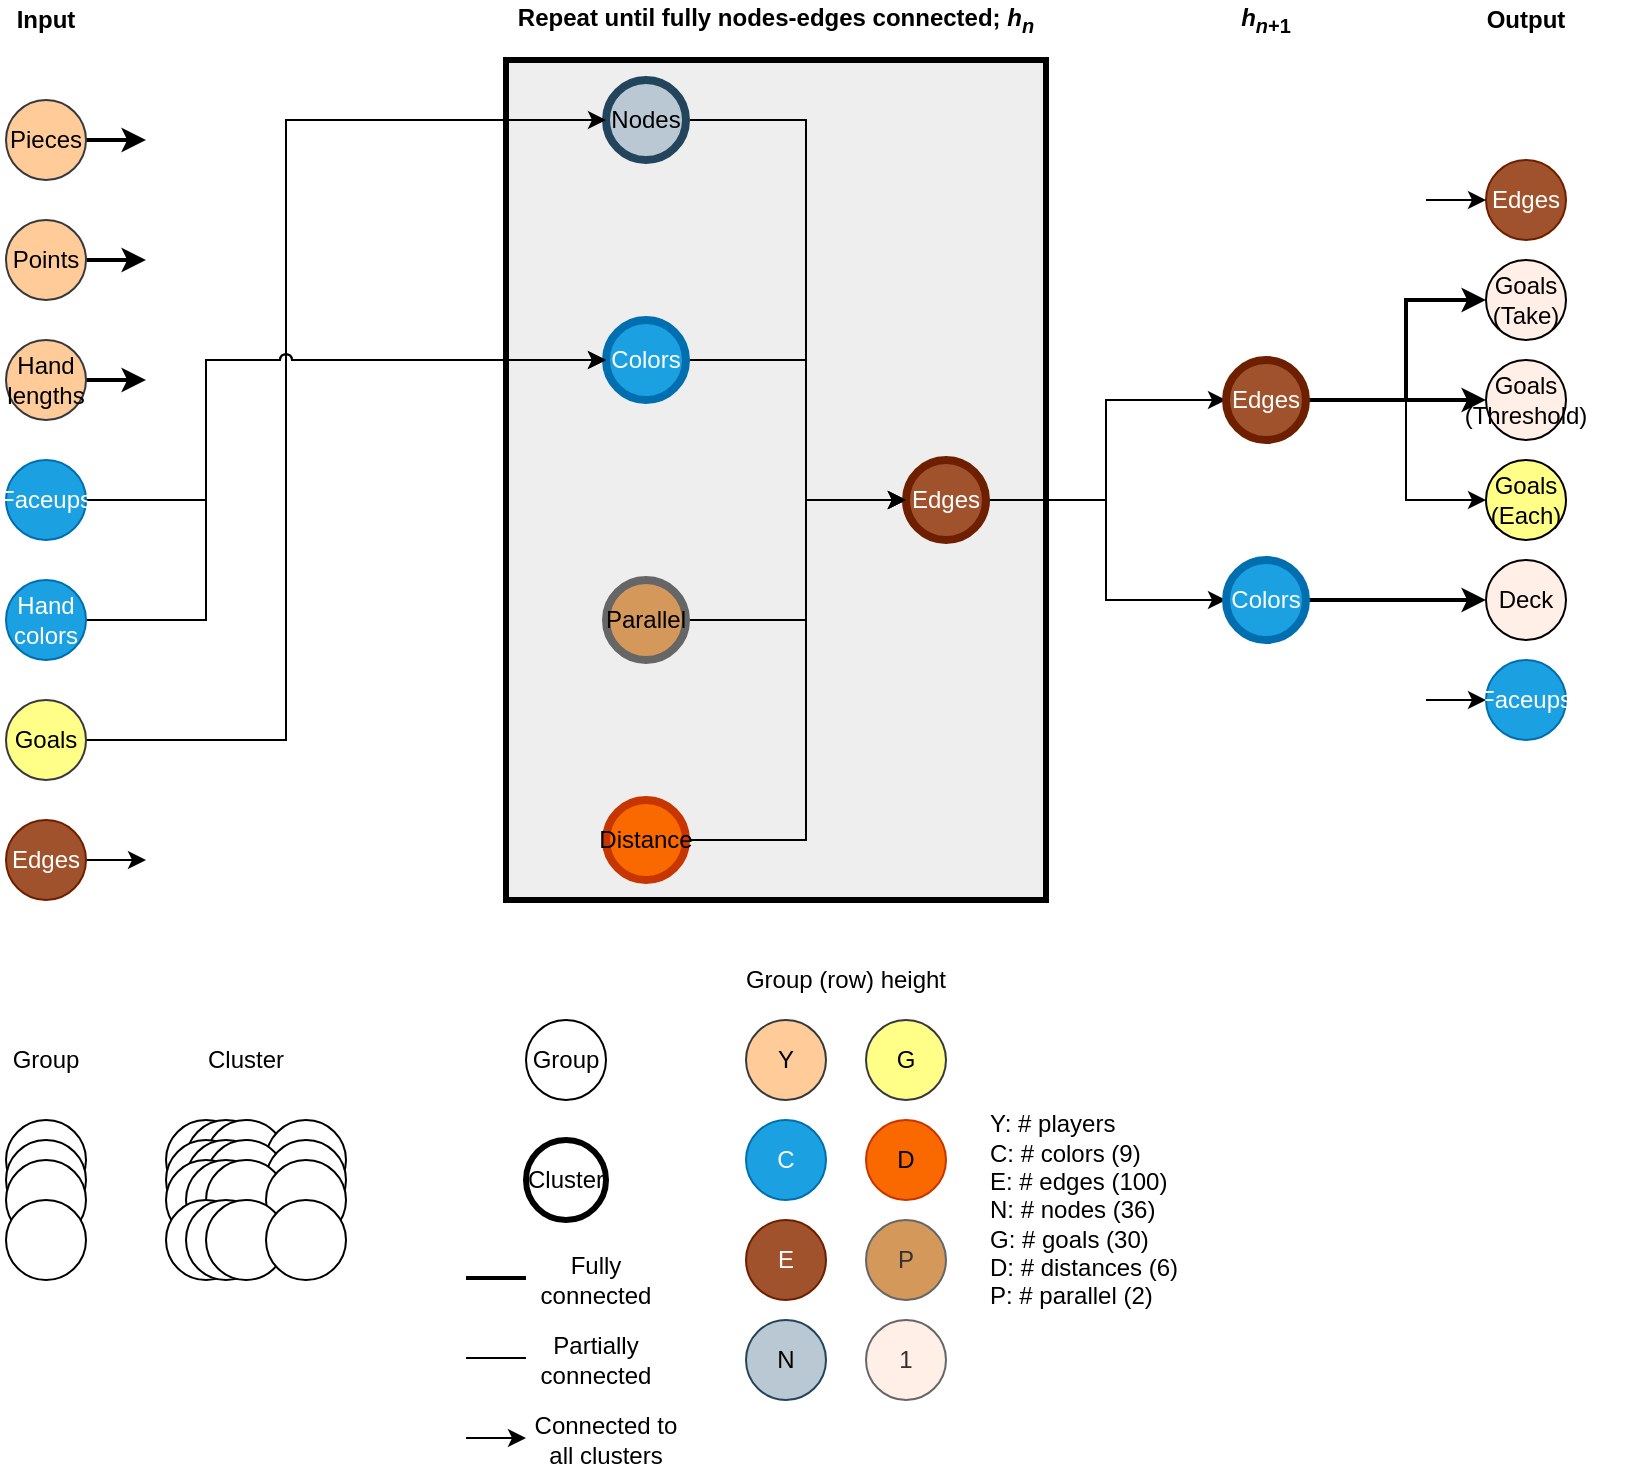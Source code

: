 <mxfile version="13.0.3" type="device" pages="2"><diagram id="qOfNhwygHJs3ESaW1IXp" name="Page-1"><mxGraphModel dx="2011" dy="1411" grid="1" gridSize="10" guides="1" tooltips="1" connect="1" arrows="1" fold="1" page="1" pageScale="1" pageWidth="1200" pageHeight="1600" math="0" shadow="0"><root><mxCell id="0"/><mxCell id="1" parent="0"/><mxCell id="rySgC2zGy2FzqQLopssC-200" value="" style="rounded=0;whiteSpace=wrap;html=1;shadow=0;glass=0;comic=0;strokeColor=#000000;strokeWidth=3;fillColor=#EEEEEE;imageAspect=0;fillOpacity=100;" parent="1" vertex="1"><mxGeometry x="260" y="130" width="270" height="420" as="geometry"/></mxCell><mxCell id="rySgC2zGy2FzqQLopssC-80" style="edgeStyle=orthogonalEdgeStyle;rounded=0;jumpStyle=arc;orthogonalLoop=1;jettySize=auto;html=1;exitX=1;exitY=0.5;exitDx=0;exitDy=0;entryX=0;entryY=0.5;entryDx=0;entryDy=0;" parent="1" source="rySgC2zGy2FzqQLopssC-43" target="rySgC2zGy2FzqQLopssC-79" edge="1"><mxGeometry relative="1" as="geometry"><mxPoint x="430" y="350" as="targetPoint"/><Array as="points"><mxPoint x="410" y="160"/><mxPoint x="410" y="350"/></Array></mxGeometry></mxCell><mxCell id="rySgC2zGy2FzqQLopssC-43" value="Nodes" style="ellipse;whiteSpace=wrap;html=1;aspect=fixed;rounded=0;shadow=0;glass=0;comic=0;strokeWidth=4;fillColor=#bac8d3;strokeColor=#23445d;" parent="1" vertex="1"><mxGeometry x="310" y="140" width="40" height="40" as="geometry"/></mxCell><mxCell id="rySgC2zGy2FzqQLopssC-84" style="edgeStyle=orthogonalEdgeStyle;rounded=0;jumpStyle=arc;orthogonalLoop=1;jettySize=auto;html=1;exitX=1;exitY=0.5;exitDx=0;exitDy=0;entryX=0;entryY=0.5;entryDx=0;entryDy=0;" parent="1" source="rySgC2zGy2FzqQLopssC-55" target="rySgC2zGy2FzqQLopssC-79" edge="1"><mxGeometry relative="1" as="geometry"><Array as="points"><mxPoint x="410" y="280"/><mxPoint x="410" y="350"/></Array></mxGeometry></mxCell><mxCell id="rySgC2zGy2FzqQLopssC-55" value="Colors" style="ellipse;whiteSpace=wrap;html=1;aspect=fixed;rounded=0;shadow=0;glass=0;comic=0;strokeWidth=4;fillColor=#1ba1e2;strokeColor=#006EAF;fontColor=#ffffff;" parent="1" vertex="1"><mxGeometry x="310" y="260" width="40" height="40" as="geometry"/></mxCell><mxCell id="rySgC2zGy2FzqQLopssC-82" style="rounded=0;jumpStyle=arc;orthogonalLoop=1;jettySize=auto;html=1;exitX=1;exitY=0.5;exitDx=0;exitDy=0;edgeStyle=orthogonalEdgeStyle;entryX=0;entryY=0.5;entryDx=0;entryDy=0;" parent="1" source="rySgC2zGy2FzqQLopssC-57" target="rySgC2zGy2FzqQLopssC-79" edge="1"><mxGeometry relative="1" as="geometry"><Array as="points"><mxPoint x="410" y="410"/><mxPoint x="410" y="350"/></Array><mxPoint x="450" y="350" as="targetPoint"/></mxGeometry></mxCell><mxCell id="rySgC2zGy2FzqQLopssC-57" value="Parallel" style="ellipse;whiteSpace=wrap;html=1;aspect=fixed;rounded=0;shadow=0;glass=0;comic=0;strokeWidth=4;fillColor=#D4985B;strokeColor=#666666;fontColor=#000000;" parent="1" vertex="1"><mxGeometry x="310" y="390" width="40" height="40" as="geometry"/></mxCell><mxCell id="mlZiDxXu0FRDPtAbP41d-16" style="edgeStyle=orthogonalEdgeStyle;rounded=0;orthogonalLoop=1;jettySize=auto;html=1;exitX=1;exitY=0.5;exitDx=0;exitDy=0;strokeWidth=2;" parent="1" source="rySgC2zGy2FzqQLopssC-59" edge="1"><mxGeometry relative="1" as="geometry"><mxPoint x="80" y="290" as="targetPoint"/></mxGeometry></mxCell><mxCell id="rySgC2zGy2FzqQLopssC-59" value="Hand&lt;br&gt;lengths" style="ellipse;whiteSpace=wrap;html=1;aspect=fixed;rounded=0;shadow=0;glass=0;comic=0;fillColor=#ffcc99;strokeColor=#36393d;" parent="1" vertex="1"><mxGeometry x="10" y="270" width="40" height="40" as="geometry"/></mxCell><mxCell id="mlZiDxXu0FRDPtAbP41d-17" style="edgeStyle=orthogonalEdgeStyle;rounded=0;orthogonalLoop=1;jettySize=auto;html=1;exitX=1;exitY=0.5;exitDx=0;exitDy=0;strokeWidth=2;" parent="1" source="rySgC2zGy2FzqQLopssC-64" edge="1"><mxGeometry relative="1" as="geometry"><mxPoint x="80" y="230" as="targetPoint"/></mxGeometry></mxCell><mxCell id="rySgC2zGy2FzqQLopssC-64" value="Points" style="ellipse;whiteSpace=wrap;html=1;aspect=fixed;rounded=0;shadow=0;glass=0;comic=0;fillColor=#ffcc99;strokeColor=#36393d;" parent="1" vertex="1"><mxGeometry x="10" y="210" width="40" height="40" as="geometry"/></mxCell><mxCell id="AlygdI215MFgEQEG37ny-20" style="edgeStyle=orthogonalEdgeStyle;rounded=0;jumpStyle=gap;orthogonalLoop=1;jettySize=auto;html=1;exitX=1;exitY=0.5;exitDx=0;exitDy=0;strokeWidth=1;" edge="1" parent="1" source="rySgC2zGy2FzqQLopssC-65"><mxGeometry relative="1" as="geometry"><mxPoint x="80" y="529.842" as="targetPoint"/></mxGeometry></mxCell><mxCell id="rySgC2zGy2FzqQLopssC-65" value="Edges" style="ellipse;whiteSpace=wrap;html=1;aspect=fixed;rounded=0;shadow=0;glass=0;comic=0;fillColor=#a0522d;strokeColor=#6D1F00;fontColor=#ffffff;" parent="1" vertex="1"><mxGeometry x="10" y="510" width="40" height="40" as="geometry"/></mxCell><mxCell id="P8uBi3Wg5GWKqCQAdyN7-116" style="edgeStyle=orthogonalEdgeStyle;rounded=0;jumpStyle=arc;orthogonalLoop=1;jettySize=auto;html=1;exitX=1;exitY=0.5;exitDx=0;exitDy=0;entryX=0;entryY=0.5;entryDx=0;entryDy=0;fontColor=#000000;" parent="1" source="rySgC2zGy2FzqQLopssC-66" target="rySgC2zGy2FzqQLopssC-43" edge="1"><mxGeometry relative="1" as="geometry"><Array as="points"><mxPoint x="150" y="470"/><mxPoint x="150" y="160"/></Array></mxGeometry></mxCell><mxCell id="rySgC2zGy2FzqQLopssC-66" value="Goals" style="ellipse;whiteSpace=wrap;html=1;aspect=fixed;rounded=0;shadow=0;glass=0;comic=0;fillColor=#ffff88;strokeColor=#36393d;" parent="1" vertex="1"><mxGeometry x="10" y="450" width="40" height="40" as="geometry"/></mxCell><mxCell id="P8uBi3Wg5GWKqCQAdyN7-114" style="edgeStyle=orthogonalEdgeStyle;rounded=0;jumpStyle=arc;orthogonalLoop=1;jettySize=auto;html=1;exitX=1;exitY=0.5;exitDx=0;exitDy=0;entryX=0;entryY=0.5;entryDx=0;entryDy=0;fontColor=#000000;" parent="1" source="rySgC2zGy2FzqQLopssC-67" target="rySgC2zGy2FzqQLopssC-55" edge="1"><mxGeometry relative="1" as="geometry"><Array as="points"><mxPoint x="110" y="410"/><mxPoint x="110" y="280"/></Array></mxGeometry></mxCell><mxCell id="rySgC2zGy2FzqQLopssC-67" value="Hand colors" style="ellipse;whiteSpace=wrap;html=1;aspect=fixed;rounded=0;shadow=0;glass=0;comic=0;fillColor=#1ba1e2;strokeColor=#006EAF;fontColor=#ffffff;" parent="1" vertex="1"><mxGeometry x="10" y="390" width="40" height="40" as="geometry"/></mxCell><mxCell id="AgC1-aO81uXvkAF7Rfdw-8" style="edgeStyle=orthogonalEdgeStyle;rounded=0;orthogonalLoop=1;jettySize=auto;html=1;exitX=1;exitY=0.5;exitDx=0;exitDy=0;jumpStyle=arc;entryX=0;entryY=0.5;entryDx=0;entryDy=0;" parent="1" source="rySgC2zGy2FzqQLopssC-68" target="rySgC2zGy2FzqQLopssC-55" edge="1"><mxGeometry relative="1" as="geometry"><mxPoint x="210" y="280" as="targetPoint"/><Array as="points"><mxPoint x="110" y="350"/><mxPoint x="110" y="280"/></Array></mxGeometry></mxCell><mxCell id="rySgC2zGy2FzqQLopssC-68" value="Faceups" style="ellipse;whiteSpace=wrap;html=1;aspect=fixed;rounded=0;shadow=0;glass=0;comic=0;fillColor=#1ba1e2;strokeColor=#006EAF;fontColor=#ffffff;" parent="1" vertex="1"><mxGeometry x="10" y="330" width="40" height="40" as="geometry"/></mxCell><mxCell id="mlZiDxXu0FRDPtAbP41d-18" style="edgeStyle=orthogonalEdgeStyle;rounded=0;orthogonalLoop=1;jettySize=auto;html=1;exitX=1;exitY=0.5;exitDx=0;exitDy=0;strokeWidth=2;" parent="1" source="rySgC2zGy2FzqQLopssC-69" edge="1"><mxGeometry relative="1" as="geometry"><mxPoint x="80" y="170" as="targetPoint"/></mxGeometry></mxCell><mxCell id="rySgC2zGy2FzqQLopssC-69" value="Pieces" style="ellipse;whiteSpace=wrap;html=1;aspect=fixed;rounded=0;shadow=0;glass=0;comic=0;fillColor=#ffcc99;strokeColor=#36393d;" parent="1" vertex="1"><mxGeometry x="10" y="150" width="40" height="40" as="geometry"/></mxCell><mxCell id="T4R4wzd2nXRGB5NuH_r3-1" style="edgeStyle=orthogonalEdgeStyle;rounded=0;orthogonalLoop=1;jettySize=auto;html=1;exitX=1;exitY=0.5;exitDx=0;exitDy=0;entryX=0;entryY=0.5;entryDx=0;entryDy=0;" parent="1" source="rySgC2zGy2FzqQLopssC-79" target="rySgC2zGy2FzqQLopssC-108" edge="1"><mxGeometry relative="1" as="geometry"/></mxCell><mxCell id="T4R4wzd2nXRGB5NuH_r3-2" style="edgeStyle=orthogonalEdgeStyle;rounded=0;orthogonalLoop=1;jettySize=auto;html=1;exitX=1;exitY=0.5;exitDx=0;exitDy=0;entryX=0;entryY=0.5;entryDx=0;entryDy=0;" parent="1" source="rySgC2zGy2FzqQLopssC-79" target="rySgC2zGy2FzqQLopssC-109" edge="1"><mxGeometry relative="1" as="geometry"/></mxCell><mxCell id="rySgC2zGy2FzqQLopssC-79" value="Edges" style="ellipse;whiteSpace=wrap;html=1;aspect=fixed;rounded=0;shadow=0;glass=0;comic=0;strokeWidth=4;fillColor=#a0522d;strokeColor=#6D1F00;fontColor=#ffffff;" parent="1" vertex="1"><mxGeometry x="460" y="330" width="40" height="40" as="geometry"/></mxCell><mxCell id="rySgC2zGy2FzqQLopssC-85" value="Edges" style="ellipse;whiteSpace=wrap;html=1;aspect=fixed;rounded=0;shadow=0;glass=0;comic=0;fillColor=#a0522d;strokeColor=#6D1F00;fontColor=#ffffff;" parent="1" vertex="1"><mxGeometry x="750" y="180" width="40" height="40" as="geometry"/></mxCell><mxCell id="rySgC2zGy2FzqQLopssC-86" value="Faceups" style="ellipse;whiteSpace=wrap;html=1;aspect=fixed;rounded=0;shadow=0;glass=0;comic=0;fillColor=#1ba1e2;strokeColor=#006EAF;fontColor=#ffffff;" parent="1" vertex="1"><mxGeometry x="750" y="430" width="40" height="40" as="geometry"/></mxCell><mxCell id="rySgC2zGy2FzqQLopssC-87" value="Deck" style="ellipse;whiteSpace=wrap;html=1;aspect=fixed;rounded=0;shadow=0;glass=0;comic=0;fillColor=#FFEFE6;" parent="1" vertex="1"><mxGeometry x="750" y="380" width="40" height="40" as="geometry"/></mxCell><mxCell id="rySgC2zGy2FzqQLopssC-88" value="Goals&lt;br&gt;(Take)" style="ellipse;whiteSpace=wrap;html=1;aspect=fixed;rounded=0;shadow=0;glass=0;comic=0;fillColor=#FFEFE6;" parent="1" vertex="1"><mxGeometry x="750" y="230" width="40" height="40" as="geometry"/></mxCell><mxCell id="rySgC2zGy2FzqQLopssC-106" value="Group" style="ellipse;whiteSpace=wrap;html=1;aspect=fixed;rounded=0;shadow=0;glass=0;comic=0;" parent="1" vertex="1"><mxGeometry x="270" y="610" width="40" height="40" as="geometry"/></mxCell><mxCell id="rySgC2zGy2FzqQLopssC-107" value="Cluster" style="ellipse;whiteSpace=wrap;html=1;aspect=fixed;rounded=0;shadow=0;glass=0;comic=0;strokeWidth=3;" parent="1" vertex="1"><mxGeometry x="270" y="670" width="40" height="40" as="geometry"/></mxCell><mxCell id="AlygdI215MFgEQEG37ny-9" style="edgeStyle=orthogonalEdgeStyle;rounded=0;orthogonalLoop=1;jettySize=auto;html=1;exitX=1;exitY=0.5;exitDx=0;exitDy=0;entryX=0;entryY=0.5;entryDx=0;entryDy=0;strokeWidth=2;jumpStyle=gap;" edge="1" parent="1" source="rySgC2zGy2FzqQLopssC-108" target="rySgC2zGy2FzqQLopssC-88"><mxGeometry relative="1" as="geometry"><Array as="points"><mxPoint x="710" y="300"/><mxPoint x="710" y="250"/></Array></mxGeometry></mxCell><mxCell id="AlygdI215MFgEQEG37ny-10" style="edgeStyle=orthogonalEdgeStyle;rounded=0;orthogonalLoop=1;jettySize=auto;html=1;exitX=1;exitY=0.5;exitDx=0;exitDy=0;entryX=0;entryY=0.5;entryDx=0;entryDy=0;strokeWidth=2;jumpStyle=gap;" edge="1" parent="1" source="rySgC2zGy2FzqQLopssC-108" target="qo3Jia2ecNGa1N-ZACBZ-1"><mxGeometry relative="1" as="geometry"><Array as="points"><mxPoint x="730" y="300"/><mxPoint x="730" y="300"/></Array></mxGeometry></mxCell><mxCell id="AlygdI215MFgEQEG37ny-11" style="edgeStyle=orthogonalEdgeStyle;rounded=0;orthogonalLoop=1;jettySize=auto;html=1;exitX=1;exitY=0.5;exitDx=0;exitDy=0;entryX=0;entryY=0.5;entryDx=0;entryDy=0;strokeWidth=1;jumpStyle=gap;" edge="1" parent="1" source="rySgC2zGy2FzqQLopssC-108" target="qo3Jia2ecNGa1N-ZACBZ-2"><mxGeometry relative="1" as="geometry"><Array as="points"><mxPoint x="710" y="300"/><mxPoint x="710" y="350"/></Array></mxGeometry></mxCell><mxCell id="rySgC2zGy2FzqQLopssC-108" value="Edges" style="ellipse;whiteSpace=wrap;html=1;aspect=fixed;rounded=0;shadow=0;glass=0;comic=0;strokeWidth=4;fillColor=#a0522d;strokeColor=#6D1F00;fontColor=#ffffff;" parent="1" vertex="1"><mxGeometry x="620" y="280" width="40" height="40" as="geometry"/></mxCell><mxCell id="AlygdI215MFgEQEG37ny-8" style="edgeStyle=orthogonalEdgeStyle;rounded=0;orthogonalLoop=1;jettySize=auto;html=1;exitX=1;exitY=0.5;exitDx=0;exitDy=0;entryX=0;entryY=0.5;entryDx=0;entryDy=0;strokeWidth=2;jumpStyle=gap;" edge="1" parent="1" source="rySgC2zGy2FzqQLopssC-109" target="rySgC2zGy2FzqQLopssC-87"><mxGeometry relative="1" as="geometry"><Array as="points"><mxPoint x="730" y="400"/><mxPoint x="730" y="400"/></Array></mxGeometry></mxCell><mxCell id="rySgC2zGy2FzqQLopssC-109" value="Colors" style="ellipse;whiteSpace=wrap;html=1;aspect=fixed;rounded=0;shadow=0;glass=0;comic=0;strokeWidth=4;fillColor=#1ba1e2;strokeColor=#006EAF;fontColor=#ffffff;" parent="1" vertex="1"><mxGeometry x="620" y="380" width="40" height="40" as="geometry"/></mxCell><mxCell id="rySgC2zGy2FzqQLopssC-126" value="" style="ellipse;whiteSpace=wrap;html=1;aspect=fixed;rounded=0;shadow=0;glass=0;comic=0;" parent="1" vertex="1"><mxGeometry x="10" y="660" width="40" height="40" as="geometry"/></mxCell><mxCell id="rySgC2zGy2FzqQLopssC-127" value="" style="ellipse;whiteSpace=wrap;html=1;aspect=fixed;rounded=0;shadow=0;glass=0;comic=0;" parent="1" vertex="1"><mxGeometry x="10" y="670" width="40" height="40" as="geometry"/></mxCell><mxCell id="rySgC2zGy2FzqQLopssC-128" value="" style="ellipse;whiteSpace=wrap;html=1;aspect=fixed;rounded=0;shadow=0;glass=0;comic=0;" parent="1" vertex="1"><mxGeometry x="10" y="680" width="40" height="40" as="geometry"/></mxCell><mxCell id="rySgC2zGy2FzqQLopssC-129" value="" style="ellipse;whiteSpace=wrap;html=1;aspect=fixed;rounded=0;shadow=0;glass=0;comic=0;" parent="1" vertex="1"><mxGeometry x="10" y="700" width="40" height="40" as="geometry"/></mxCell><mxCell id="rySgC2zGy2FzqQLopssC-130" value="Group" style="text;html=1;strokeColor=none;fillColor=none;align=center;verticalAlign=middle;whiteSpace=wrap;rounded=0;shadow=0;glass=0;comic=0;" parent="1" vertex="1"><mxGeometry x="10" y="620" width="40" height="20" as="geometry"/></mxCell><mxCell id="rySgC2zGy2FzqQLopssC-135" value="Cluster" style="text;html=1;strokeColor=none;fillColor=none;align=center;verticalAlign=middle;whiteSpace=wrap;rounded=0;shadow=0;glass=0;comic=0;" parent="1" vertex="1"><mxGeometry x="110" y="620" width="40" height="20" as="geometry"/></mxCell><mxCell id="rySgC2zGy2FzqQLopssC-131" value="" style="ellipse;whiteSpace=wrap;html=1;aspect=fixed;rounded=0;shadow=0;glass=0;comic=0;" parent="1" vertex="1"><mxGeometry x="90" y="660" width="40" height="40" as="geometry"/></mxCell><mxCell id="rySgC2zGy2FzqQLopssC-136" value="" style="ellipse;whiteSpace=wrap;html=1;aspect=fixed;rounded=0;shadow=0;glass=0;comic=0;" parent="1" vertex="1"><mxGeometry x="100" y="660" width="40" height="40" as="geometry"/></mxCell><mxCell id="rySgC2zGy2FzqQLopssC-140" value="" style="ellipse;whiteSpace=wrap;html=1;aspect=fixed;rounded=0;shadow=0;glass=0;comic=0;" parent="1" vertex="1"><mxGeometry x="110" y="660" width="40" height="40" as="geometry"/></mxCell><mxCell id="rySgC2zGy2FzqQLopssC-144" value="" style="ellipse;whiteSpace=wrap;html=1;aspect=fixed;rounded=0;shadow=0;glass=0;comic=0;" parent="1" vertex="1"><mxGeometry x="140" y="660" width="40" height="40" as="geometry"/></mxCell><mxCell id="rySgC2zGy2FzqQLopssC-132" value="" style="ellipse;whiteSpace=wrap;html=1;aspect=fixed;rounded=0;shadow=0;glass=0;comic=0;" parent="1" vertex="1"><mxGeometry x="90" y="670" width="40" height="40" as="geometry"/></mxCell><mxCell id="rySgC2zGy2FzqQLopssC-137" value="" style="ellipse;whiteSpace=wrap;html=1;aspect=fixed;rounded=0;shadow=0;glass=0;comic=0;" parent="1" vertex="1"><mxGeometry x="100" y="670" width="40" height="40" as="geometry"/></mxCell><mxCell id="rySgC2zGy2FzqQLopssC-141" value="" style="ellipse;whiteSpace=wrap;html=1;aspect=fixed;rounded=0;shadow=0;glass=0;comic=0;" parent="1" vertex="1"><mxGeometry x="110" y="670" width="40" height="40" as="geometry"/></mxCell><mxCell id="rySgC2zGy2FzqQLopssC-145" value="" style="ellipse;whiteSpace=wrap;html=1;aspect=fixed;rounded=0;shadow=0;glass=0;comic=0;" parent="1" vertex="1"><mxGeometry x="140" y="670" width="40" height="40" as="geometry"/></mxCell><mxCell id="rySgC2zGy2FzqQLopssC-133" value="" style="ellipse;whiteSpace=wrap;html=1;aspect=fixed;rounded=0;shadow=0;glass=0;comic=0;" parent="1" vertex="1"><mxGeometry x="90" y="680" width="40" height="40" as="geometry"/></mxCell><mxCell id="rySgC2zGy2FzqQLopssC-138" value="" style="ellipse;whiteSpace=wrap;html=1;aspect=fixed;rounded=0;shadow=0;glass=0;comic=0;" parent="1" vertex="1"><mxGeometry x="100" y="680" width="40" height="40" as="geometry"/></mxCell><mxCell id="rySgC2zGy2FzqQLopssC-142" value="" style="ellipse;whiteSpace=wrap;html=1;aspect=fixed;rounded=0;shadow=0;glass=0;comic=0;" parent="1" vertex="1"><mxGeometry x="110" y="680" width="40" height="40" as="geometry"/></mxCell><mxCell id="rySgC2zGy2FzqQLopssC-146" value="" style="ellipse;whiteSpace=wrap;html=1;aspect=fixed;rounded=0;shadow=0;glass=0;comic=0;" parent="1" vertex="1"><mxGeometry x="140" y="680" width="40" height="40" as="geometry"/></mxCell><mxCell id="rySgC2zGy2FzqQLopssC-134" value="" style="ellipse;whiteSpace=wrap;html=1;aspect=fixed;rounded=0;shadow=0;glass=0;comic=0;" parent="1" vertex="1"><mxGeometry x="90" y="700" width="40" height="40" as="geometry"/></mxCell><mxCell id="rySgC2zGy2FzqQLopssC-139" value="" style="ellipse;whiteSpace=wrap;html=1;aspect=fixed;rounded=0;shadow=0;glass=0;comic=0;" parent="1" vertex="1"><mxGeometry x="100" y="700" width="40" height="40" as="geometry"/></mxCell><mxCell id="rySgC2zGy2FzqQLopssC-143" value="" style="ellipse;whiteSpace=wrap;html=1;aspect=fixed;rounded=0;shadow=0;glass=0;comic=0;" parent="1" vertex="1"><mxGeometry x="110" y="700" width="40" height="40" as="geometry"/></mxCell><mxCell id="rySgC2zGy2FzqQLopssC-147" value="" style="ellipse;whiteSpace=wrap;html=1;aspect=fixed;rounded=0;shadow=0;glass=0;comic=0;" parent="1" vertex="1"><mxGeometry x="140" y="700" width="40" height="40" as="geometry"/></mxCell><mxCell id="rySgC2zGy2FzqQLopssC-149" value="Fully connected" style="text;html=1;strokeColor=none;fillColor=none;align=center;verticalAlign=middle;whiteSpace=wrap;rounded=0;shadow=0;glass=0;comic=0;" parent="1" vertex="1"><mxGeometry x="265" y="730" width="80" height="20" as="geometry"/></mxCell><mxCell id="rySgC2zGy2FzqQLopssC-150" value="Y" style="ellipse;whiteSpace=wrap;html=1;aspect=fixed;rounded=0;shadow=0;glass=0;comic=0;fillColor=#ffcc99;strokeColor=#36393d;" parent="1" vertex="1"><mxGeometry x="380" y="610" width="40" height="40" as="geometry"/></mxCell><mxCell id="rySgC2zGy2FzqQLopssC-152" value="Y: # players&lt;br&gt;C: # colors (9)&lt;br&gt;E: # edges (100)&lt;br&gt;N: # nodes (36)&lt;br&gt;G: # goals (30)&lt;br&gt;D: # distances (6)&lt;br&gt;P: # parallel (2)" style="text;html=1;strokeColor=none;fillColor=none;align=left;verticalAlign=middle;whiteSpace=wrap;rounded=0;shadow=0;glass=0;comic=0;" parent="1" vertex="1"><mxGeometry x="500" y="610" width="110" height="190" as="geometry"/></mxCell><mxCell id="rySgC2zGy2FzqQLopssC-154" value="Group (row) height" style="text;html=1;strokeColor=none;fillColor=none;align=center;verticalAlign=middle;whiteSpace=wrap;rounded=0;shadow=0;glass=0;comic=0;" parent="1" vertex="1"><mxGeometry x="370" y="580" width="120" height="20" as="geometry"/></mxCell><mxCell id="rySgC2zGy2FzqQLopssC-155" value="C" style="ellipse;whiteSpace=wrap;html=1;aspect=fixed;rounded=0;shadow=0;glass=0;comic=0;fillColor=#1ba1e2;strokeColor=#006EAF;fontColor=#ffffff;" parent="1" vertex="1"><mxGeometry x="380" y="660" width="40" height="40" as="geometry"/></mxCell><mxCell id="rySgC2zGy2FzqQLopssC-156" value="E" style="ellipse;whiteSpace=wrap;html=1;aspect=fixed;rounded=0;shadow=0;glass=0;comic=0;fillColor=#a0522d;strokeColor=#6D1F00;fontColor=#ffffff;" parent="1" vertex="1"><mxGeometry x="380" y="710" width="40" height="40" as="geometry"/></mxCell><mxCell id="rySgC2zGy2FzqQLopssC-157" value="N" style="ellipse;whiteSpace=wrap;html=1;aspect=fixed;rounded=0;shadow=0;glass=0;comic=0;fillColor=#bac8d3;strokeColor=#23445d;" parent="1" vertex="1"><mxGeometry x="380" y="760" width="40" height="40" as="geometry"/></mxCell><mxCell id="rySgC2zGy2FzqQLopssC-158" value="1" style="ellipse;whiteSpace=wrap;html=1;aspect=fixed;rounded=0;shadow=0;glass=0;comic=0;fillColor=#FFEFE6;strokeColor=#666666;fontColor=#333333;" parent="1" vertex="1"><mxGeometry x="440" y="760" width="40" height="40" as="geometry"/></mxCell><mxCell id="rySgC2zGy2FzqQLopssC-159" value="P" style="ellipse;whiteSpace=wrap;html=1;aspect=fixed;rounded=0;shadow=0;glass=0;comic=0;fillColor=#D4985B;strokeColor=#666666;fontColor=#333333;" parent="1" vertex="1"><mxGeometry x="440" y="710" width="40" height="40" as="geometry"/></mxCell><mxCell id="rySgC2zGy2FzqQLopssC-160" value="D" style="ellipse;whiteSpace=wrap;html=1;aspect=fixed;rounded=0;shadow=0;glass=0;comic=0;fillColor=#fa6800;strokeColor=#C73500;fontColor=#000000;" parent="1" vertex="1"><mxGeometry x="440" y="660" width="40" height="40" as="geometry"/></mxCell><mxCell id="rySgC2zGy2FzqQLopssC-161" value="G" style="ellipse;whiteSpace=wrap;html=1;aspect=fixed;rounded=0;shadow=0;glass=0;comic=0;fillColor=#ffff88;strokeColor=#36393d;" parent="1" vertex="1"><mxGeometry x="440" y="610" width="40" height="40" as="geometry"/></mxCell><mxCell id="rySgC2zGy2FzqQLopssC-195" value="&lt;b&gt;Output&lt;/b&gt;" style="text;html=1;strokeColor=none;fillColor=none;align=center;verticalAlign=middle;whiteSpace=wrap;rounded=0;shadow=0;glass=0;comic=0;" parent="1" vertex="1"><mxGeometry x="710" y="100" width="120" height="20" as="geometry"/></mxCell><mxCell id="rySgC2zGy2FzqQLopssC-196" value="&lt;b&gt;Input&lt;/b&gt;" style="text;html=1;strokeColor=none;fillColor=none;align=center;verticalAlign=middle;whiteSpace=wrap;rounded=0;shadow=0;glass=0;comic=0;" parent="1" vertex="1"><mxGeometry x="10" y="100" width="40" height="20" as="geometry"/></mxCell><mxCell id="rySgC2zGy2FzqQLopssC-197" value="&lt;b&gt;Repeat until fully nodes-edges connected; &lt;i&gt;h&lt;sub&gt;n&lt;/sub&gt;&lt;/i&gt;&lt;/b&gt;" style="text;html=1;strokeColor=none;fillColor=none;align=center;verticalAlign=middle;whiteSpace=wrap;rounded=0;shadow=0;glass=0;comic=0;" parent="1" vertex="1"><mxGeometry x="260" y="100" width="270" height="20" as="geometry"/></mxCell><mxCell id="rySgC2zGy2FzqQLopssC-204" value="&lt;b&gt;&lt;i&gt;h&lt;sub&gt;n&lt;/sub&gt;&lt;/i&gt;&lt;sub&gt;+1&lt;/sub&gt;&lt;/b&gt;" style="text;html=1;strokeColor=none;fillColor=none;align=center;verticalAlign=middle;whiteSpace=wrap;rounded=0;shadow=0;glass=0;comic=0;" parent="1" vertex="1"><mxGeometry x="580" y="100" width="120" height="20" as="geometry"/></mxCell><mxCell id="P8uBi3Wg5GWKqCQAdyN7-111" style="edgeStyle=orthogonalEdgeStyle;rounded=0;orthogonalLoop=1;jettySize=auto;html=1;exitX=1;exitY=0.5;exitDx=0;exitDy=0;entryX=0;entryY=0.5;entryDx=0;entryDy=0;fontColor=#000000;" parent="1" source="P8uBi3Wg5GWKqCQAdyN7-110" target="rySgC2zGy2FzqQLopssC-79" edge="1"><mxGeometry relative="1" as="geometry"><Array as="points"><mxPoint x="410" y="520"/><mxPoint x="410" y="350"/></Array></mxGeometry></mxCell><mxCell id="P8uBi3Wg5GWKqCQAdyN7-110" value="Distance" style="ellipse;whiteSpace=wrap;html=1;aspect=fixed;rounded=0;shadow=0;glass=0;comic=0;fillColor=#FA6800;strokeColor=#C73500;fontColor=#000000;strokeWidth=4;" parent="1" vertex="1"><mxGeometry x="310" y="500" width="40" height="40" as="geometry"/></mxCell><mxCell id="9ExXGB4JL_KuA5DkCJqy-1" style="edgeStyle=orthogonalEdgeStyle;rounded=0;orthogonalLoop=1;jettySize=auto;html=1;exitX=1;exitY=0.5;exitDx=0;exitDy=0;strokeWidth=2;endArrow=none;endFill=0;" parent="1" edge="1"><mxGeometry relative="1" as="geometry"><mxPoint x="270" y="739" as="targetPoint"/><mxPoint x="240" y="739" as="sourcePoint"/></mxGeometry></mxCell><mxCell id="9ExXGB4JL_KuA5DkCJqy-2" value="Partially connected" style="text;html=1;strokeColor=none;fillColor=none;align=center;verticalAlign=middle;whiteSpace=wrap;rounded=0;shadow=0;glass=0;comic=0;" parent="1" vertex="1"><mxGeometry x="265" y="770" width="80" height="20" as="geometry"/></mxCell><mxCell id="9ExXGB4JL_KuA5DkCJqy-3" style="edgeStyle=orthogonalEdgeStyle;rounded=0;orthogonalLoop=1;jettySize=auto;html=1;exitX=1;exitY=0.5;exitDx=0;exitDy=0;strokeWidth=1;endArrow=none;endFill=0;" parent="1" edge="1"><mxGeometry relative="1" as="geometry"><mxPoint x="270" y="779" as="targetPoint"/><mxPoint x="240" y="779" as="sourcePoint"/></mxGeometry></mxCell><mxCell id="qo3Jia2ecNGa1N-ZACBZ-1" value="Goals&lt;br&gt;(Threshold)" style="ellipse;whiteSpace=wrap;html=1;aspect=fixed;rounded=0;shadow=0;glass=0;comic=0;fillColor=#FFEFE6;" parent="1" vertex="1"><mxGeometry x="750" y="280" width="40" height="40" as="geometry"/></mxCell><mxCell id="qo3Jia2ecNGa1N-ZACBZ-2" value="Goals&lt;br&gt;(Each)" style="ellipse;whiteSpace=wrap;html=1;aspect=fixed;rounded=0;shadow=0;glass=0;comic=0;fillColor=#FFFF88;" parent="1" vertex="1"><mxGeometry x="750" y="330" width="40" height="40" as="geometry"/></mxCell><mxCell id="AlygdI215MFgEQEG37ny-24" style="edgeStyle=orthogonalEdgeStyle;rounded=0;orthogonalLoop=1;jettySize=auto;html=1;exitX=1;exitY=0.5;exitDx=0;exitDy=0;strokeWidth=1;" edge="1" parent="1"><mxGeometry relative="1" as="geometry"><mxPoint x="270" y="819.0" as="targetPoint"/><mxPoint x="240" y="819.0" as="sourcePoint"/></mxGeometry></mxCell><mxCell id="AlygdI215MFgEQEG37ny-25" value="Connected to all clusters" style="text;html=1;strokeColor=none;fillColor=none;align=center;verticalAlign=middle;whiteSpace=wrap;rounded=0;shadow=0;glass=0;comic=0;" vertex="1" parent="1"><mxGeometry x="270" y="810" width="80" height="20" as="geometry"/></mxCell><mxCell id="AlygdI215MFgEQEG37ny-31" style="edgeStyle=orthogonalEdgeStyle;rounded=0;orthogonalLoop=1;jettySize=auto;html=1;strokeWidth=1;jumpStyle=gap;entryX=0;entryY=0.5;entryDx=0;entryDy=0;" edge="1" parent="1" target="rySgC2zGy2FzqQLopssC-86"><mxGeometry relative="1" as="geometry"><mxPoint x="720" y="450" as="sourcePoint"/><mxPoint x="740" y="470" as="targetPoint"/><Array as="points"><mxPoint x="740" y="450"/><mxPoint x="740" y="450"/></Array></mxGeometry></mxCell><mxCell id="AlygdI215MFgEQEG37ny-32" style="edgeStyle=orthogonalEdgeStyle;rounded=0;orthogonalLoop=1;jettySize=auto;html=1;strokeWidth=1;jumpStyle=gap;entryX=0;entryY=0.5;entryDx=0;entryDy=0;" edge="1" parent="1" target="rySgC2zGy2FzqQLopssC-85"><mxGeometry relative="1" as="geometry"><mxPoint x="720" y="200" as="sourcePoint"/><mxPoint x="740" y="190" as="targetPoint"/><Array as="points"><mxPoint x="730" y="200"/><mxPoint x="730" y="200"/></Array></mxGeometry></mxCell></root></mxGraphModel></diagram><diagram name="Copy of Page-1" id="4pigyNA1QOtYTbyeNiIB"><mxGraphModel dx="2306" dy="2376" grid="1" gridSize="10" guides="1" tooltips="1" connect="1" arrows="1" fold="1" page="1" pageScale="1" pageWidth="1200" pageHeight="1600" math="0" shadow="0"><root><mxCell id="vR6Zi9eEd3f7AQ1wID_D-0"/><mxCell id="vR6Zi9eEd3f7AQ1wID_D-1" parent="vR6Zi9eEd3f7AQ1wID_D-0"/><mxCell id="vR6Zi9eEd3f7AQ1wID_D-2" value="" style="rounded=0;whiteSpace=wrap;html=1;shadow=0;glass=0;comic=0;strokeColor=#000000;strokeWidth=3;fillColor=#EEEEEE;imageAspect=0;fillOpacity=100;" parent="vR6Zi9eEd3f7AQ1wID_D-1" vertex="1"><mxGeometry x="460" y="840" width="400" height="390" as="geometry"/></mxCell><mxCell id="vR6Zi9eEd3f7AQ1wID_D-3" value="" style="rounded=0;whiteSpace=wrap;html=1;shadow=0;glass=0;comic=0;strokeColor=#000000;strokeWidth=3;fillColor=#EEEEEE;imageAspect=0;fillOpacity=100;" parent="vR6Zi9eEd3f7AQ1wID_D-1" vertex="1"><mxGeometry x="390" y="130" width="240" height="420" as="geometry"/></mxCell><mxCell id="vR6Zi9eEd3f7AQ1wID_D-4" style="edgeStyle=orthogonalEdgeStyle;rounded=0;jumpStyle=arc;orthogonalLoop=1;jettySize=auto;html=1;exitX=1;exitY=0.5;exitDx=0;exitDy=0;entryX=0.5;entryY=0;entryDx=0;entryDy=0;" parent="vR6Zi9eEd3f7AQ1wID_D-1" source="vR6Zi9eEd3f7AQ1wID_D-5" target="vR6Zi9eEd3f7AQ1wID_D-28" edge="1"><mxGeometry relative="1" as="geometry"/></mxCell><mxCell id="vR6Zi9eEd3f7AQ1wID_D-5" value="Nodes" style="ellipse;whiteSpace=wrap;html=1;aspect=fixed;rounded=0;shadow=0;glass=0;comic=0;strokeWidth=3;fillColor=#bac8d3;strokeColor=#23445d;" parent="vR6Zi9eEd3f7AQ1wID_D-1" vertex="1"><mxGeometry x="210" y="140" width="40" height="40" as="geometry"/></mxCell><mxCell id="vR6Zi9eEd3f7AQ1wID_D-6" style="edgeStyle=none;rounded=0;jumpStyle=arc;orthogonalLoop=1;jettySize=auto;html=1;exitX=1;exitY=0.5;exitDx=0;exitDy=0;entryX=0;entryY=0;entryDx=0;entryDy=0;" parent="vR6Zi9eEd3f7AQ1wID_D-1" source="vR6Zi9eEd3f7AQ1wID_D-7" target="vR6Zi9eEd3f7AQ1wID_D-28" edge="1"><mxGeometry relative="1" as="geometry"><Array as="points"><mxPoint x="280" y="280"/></Array></mxGeometry></mxCell><mxCell id="vR6Zi9eEd3f7AQ1wID_D-7" value="Colors" style="ellipse;whiteSpace=wrap;html=1;aspect=fixed;rounded=0;shadow=0;glass=0;comic=0;strokeWidth=3;fillColor=#1ba1e2;strokeColor=#006EAF;fontColor=#ffffff;" parent="vR6Zi9eEd3f7AQ1wID_D-1" vertex="1"><mxGeometry x="210" y="260" width="40" height="40" as="geometry"/></mxCell><mxCell id="vR6Zi9eEd3f7AQ1wID_D-8" style="rounded=0;jumpStyle=arc;orthogonalLoop=1;jettySize=auto;html=1;exitX=1;exitY=0.5;exitDx=0;exitDy=0;entryX=0;entryY=1;entryDx=0;entryDy=0;" parent="vR6Zi9eEd3f7AQ1wID_D-1" source="vR6Zi9eEd3f7AQ1wID_D-9" target="vR6Zi9eEd3f7AQ1wID_D-28" edge="1"><mxGeometry relative="1" as="geometry"><Array as="points"><mxPoint x="280" y="410"/></Array></mxGeometry></mxCell><mxCell id="vR6Zi9eEd3f7AQ1wID_D-9" value="Parallel" style="ellipse;whiteSpace=wrap;html=1;aspect=fixed;rounded=0;shadow=0;glass=0;comic=0;strokeWidth=3;fillColor=#D4985B;strokeColor=#666666;fontColor=#000000;" parent="vR6Zi9eEd3f7AQ1wID_D-1" vertex="1"><mxGeometry x="210" y="390" width="40" height="40" as="geometry"/></mxCell><mxCell id="vR6Zi9eEd3f7AQ1wID_D-10" value="Hand&lt;br&gt;lengths" style="ellipse;whiteSpace=wrap;html=1;aspect=fixed;rounded=0;shadow=0;glass=0;comic=0;fillColor=#ffcc99;strokeColor=#36393d;" parent="vR6Zi9eEd3f7AQ1wID_D-1" vertex="1"><mxGeometry x="10" y="300" width="40" height="40" as="geometry"/></mxCell><mxCell id="vR6Zi9eEd3f7AQ1wID_D-11" value="Longest road" style="ellipse;whiteSpace=wrap;html=1;aspect=fixed;rounded=0;shadow=0;glass=0;comic=0;fillColor=#E6E6E6;overflow=visible;" parent="vR6Zi9eEd3f7AQ1wID_D-1" vertex="1"><mxGeometry x="10" y="240" width="40" height="40" as="geometry"/></mxCell><mxCell id="vR6Zi9eEd3f7AQ1wID_D-12" value="Points" style="ellipse;whiteSpace=wrap;html=1;aspect=fixed;rounded=0;shadow=0;glass=0;comic=0;fillColor=#ffcc99;strokeColor=#36393d;" parent="vR6Zi9eEd3f7AQ1wID_D-1" vertex="1"><mxGeometry x="10" y="180" width="40" height="40" as="geometry"/></mxCell><mxCell id="vR6Zi9eEd3f7AQ1wID_D-13" style="edgeStyle=orthogonalEdgeStyle;orthogonalLoop=1;jettySize=auto;html=1;exitX=1;exitY=0.5;exitDx=0;exitDy=0;entryX=0;entryY=0.5;entryDx=0;entryDy=0;rounded=0;jumpStyle=arc;" parent="vR6Zi9eEd3f7AQ1wID_D-1" source="vR6Zi9eEd3f7AQ1wID_D-17" target="vR6Zi9eEd3f7AQ1wID_D-9" edge="1"><mxGeometry relative="1" as="geometry"><Array as="points"><mxPoint x="140" y="560"/><mxPoint x="140" y="410"/></Array></mxGeometry></mxCell><mxCell id="vR6Zi9eEd3f7AQ1wID_D-14" style="edgeStyle=orthogonalEdgeStyle;orthogonalLoop=1;jettySize=auto;html=1;exitX=1;exitY=0.5;exitDx=0;exitDy=0;entryX=0;entryY=0.5;entryDx=0;entryDy=0;rounded=0;" parent="vR6Zi9eEd3f7AQ1wID_D-1" source="vR6Zi9eEd3f7AQ1wID_D-17" target="vR6Zi9eEd3f7AQ1wID_D-7" edge="1"><mxGeometry relative="1" as="geometry"><Array as="points"><mxPoint x="140" y="560"/><mxPoint x="140" y="280"/></Array></mxGeometry></mxCell><mxCell id="vR6Zi9eEd3f7AQ1wID_D-15" style="edgeStyle=orthogonalEdgeStyle;orthogonalLoop=1;jettySize=auto;html=1;exitX=1;exitY=0.5;exitDx=0;exitDy=0;entryX=0;entryY=0.5;entryDx=0;entryDy=0;rounded=0;jumpStyle=arc;" parent="vR6Zi9eEd3f7AQ1wID_D-1" source="vR6Zi9eEd3f7AQ1wID_D-17" target="vR6Zi9eEd3f7AQ1wID_D-5" edge="1"><mxGeometry relative="1" as="geometry"><Array as="points"><mxPoint x="140" y="560"/><mxPoint x="140" y="160"/></Array></mxGeometry></mxCell><mxCell id="vR6Zi9eEd3f7AQ1wID_D-16" style="edgeStyle=orthogonalEdgeStyle;rounded=0;orthogonalLoop=1;jettySize=auto;html=1;exitX=1;exitY=0.5;exitDx=0;exitDy=0;entryX=0;entryY=0.5;entryDx=0;entryDy=0;fontColor=#000000;jumpStyle=arc;" parent="vR6Zi9eEd3f7AQ1wID_D-1" source="vR6Zi9eEd3f7AQ1wID_D-17" target="vR6Zi9eEd3f7AQ1wID_D-175" edge="1"><mxGeometry relative="1" as="geometry"><Array as="points"><mxPoint x="140" y="560"/><mxPoint x="140" y="520"/></Array></mxGeometry></mxCell><mxCell id="vR6Zi9eEd3f7AQ1wID_D-17" value="Edges" style="ellipse;whiteSpace=wrap;html=1;aspect=fixed;rounded=0;shadow=0;glass=0;comic=0;fillColor=#a0522d;strokeColor=#6D1F00;fontColor=#ffffff;" parent="vR6Zi9eEd3f7AQ1wID_D-1" vertex="1"><mxGeometry x="10" y="540" width="40" height="40" as="geometry"/></mxCell><mxCell id="vR6Zi9eEd3f7AQ1wID_D-18" style="edgeStyle=orthogonalEdgeStyle;rounded=0;jumpStyle=arc;orthogonalLoop=1;jettySize=auto;html=1;exitX=1;exitY=0.5;exitDx=0;exitDy=0;entryX=0;entryY=0.5;entryDx=0;entryDy=0;fontColor=#000000;" parent="vR6Zi9eEd3f7AQ1wID_D-1" source="vR6Zi9eEd3f7AQ1wID_D-19" target="vR6Zi9eEd3f7AQ1wID_D-5" edge="1"><mxGeometry relative="1" as="geometry"><Array as="points"><mxPoint x="110" y="500"/><mxPoint x="110" y="160"/></Array></mxGeometry></mxCell><mxCell id="vR6Zi9eEd3f7AQ1wID_D-19" value="Goals" style="ellipse;whiteSpace=wrap;html=1;aspect=fixed;rounded=0;shadow=0;glass=0;comic=0;fillColor=#ffff88;strokeColor=#36393d;" parent="vR6Zi9eEd3f7AQ1wID_D-1" vertex="1"><mxGeometry x="10" y="480" width="40" height="40" as="geometry"/></mxCell><mxCell id="vR6Zi9eEd3f7AQ1wID_D-20" style="edgeStyle=orthogonalEdgeStyle;rounded=0;jumpStyle=arc;orthogonalLoop=1;jettySize=auto;html=1;exitX=1;exitY=0.5;exitDx=0;exitDy=0;entryX=0;entryY=0.5;entryDx=0;entryDy=0;fontColor=#000000;" parent="vR6Zi9eEd3f7AQ1wID_D-1" source="vR6Zi9eEd3f7AQ1wID_D-21" target="vR6Zi9eEd3f7AQ1wID_D-7" edge="1"><mxGeometry relative="1" as="geometry"><Array as="points"><mxPoint x="80" y="440"/><mxPoint x="80" y="280"/></Array></mxGeometry></mxCell><mxCell id="vR6Zi9eEd3f7AQ1wID_D-21" value="Hand colors" style="ellipse;whiteSpace=wrap;html=1;aspect=fixed;rounded=0;shadow=0;glass=0;comic=0;fillColor=#1ba1e2;strokeColor=#006EAF;fontColor=#ffffff;" parent="vR6Zi9eEd3f7AQ1wID_D-1" vertex="1"><mxGeometry x="10" y="420" width="40" height="40" as="geometry"/></mxCell><mxCell id="vR6Zi9eEd3f7AQ1wID_D-22" style="edgeStyle=orthogonalEdgeStyle;rounded=0;orthogonalLoop=1;jettySize=auto;html=1;exitX=1;exitY=0.5;exitDx=0;exitDy=0;jumpStyle=arc;" parent="vR6Zi9eEd3f7AQ1wID_D-1" source="vR6Zi9eEd3f7AQ1wID_D-23" edge="1"><mxGeometry relative="1" as="geometry"><mxPoint x="210" y="280" as="targetPoint"/><Array as="points"><mxPoint x="80" y="380"/><mxPoint x="80" y="280"/></Array></mxGeometry></mxCell><mxCell id="vR6Zi9eEd3f7AQ1wID_D-23" value="Faceups" style="ellipse;whiteSpace=wrap;html=1;aspect=fixed;rounded=0;shadow=0;glass=0;comic=0;fillColor=#1ba1e2;strokeColor=#006EAF;fontColor=#ffffff;" parent="vR6Zi9eEd3f7AQ1wID_D-1" vertex="1"><mxGeometry x="10" y="360" width="40" height="40" as="geometry"/></mxCell><mxCell id="vR6Zi9eEd3f7AQ1wID_D-24" value="Pieces" style="ellipse;whiteSpace=wrap;html=1;aspect=fixed;rounded=0;shadow=0;glass=0;comic=0;fillColor=#ffcc99;strokeColor=#36393d;" parent="vR6Zi9eEd3f7AQ1wID_D-1" vertex="1"><mxGeometry x="10" y="120" width="40" height="40" as="geometry"/></mxCell><mxCell id="vR6Zi9eEd3f7AQ1wID_D-25" style="edgeStyle=elbowEdgeStyle;rounded=0;jumpStyle=arc;orthogonalLoop=1;jettySize=auto;html=1;exitX=1;exitY=0.5;exitDx=0;exitDy=0;entryX=0;entryY=0.5;entryDx=0;entryDy=0;" parent="vR6Zi9eEd3f7AQ1wID_D-1" source="vR6Zi9eEd3f7AQ1wID_D-28" target="vR6Zi9eEd3f7AQ1wID_D-36" edge="1"><mxGeometry relative="1" as="geometry"/></mxCell><mxCell id="vR6Zi9eEd3f7AQ1wID_D-26" style="edgeStyle=elbowEdgeStyle;rounded=0;jumpStyle=arc;orthogonalLoop=1;jettySize=auto;html=1;exitX=1;exitY=0.5;exitDx=0;exitDy=0;entryX=0;entryY=0.5;entryDx=0;entryDy=0;" parent="vR6Zi9eEd3f7AQ1wID_D-1" source="vR6Zi9eEd3f7AQ1wID_D-28" target="vR6Zi9eEd3f7AQ1wID_D-38" edge="1"><mxGeometry relative="1" as="geometry"/></mxCell><mxCell id="vR6Zi9eEd3f7AQ1wID_D-27" style="edgeStyle=elbowEdgeStyle;rounded=0;jumpStyle=arc;orthogonalLoop=1;jettySize=auto;html=1;exitX=1;exitY=0.5;exitDx=0;exitDy=0;entryX=0;entryY=0.5;entryDx=0;entryDy=0;" parent="vR6Zi9eEd3f7AQ1wID_D-1" source="vR6Zi9eEd3f7AQ1wID_D-28" target="vR6Zi9eEd3f7AQ1wID_D-40" edge="1"><mxGeometry relative="1" as="geometry"/></mxCell><mxCell id="vR6Zi9eEd3f7AQ1wID_D-28" value="Edges" style="ellipse;whiteSpace=wrap;html=1;aspect=fixed;rounded=0;shadow=0;glass=0;comic=0;strokeWidth=3;fillColor=#a0522d;strokeColor=#6D1F00;fontColor=#ffffff;" parent="vR6Zi9eEd3f7AQ1wID_D-1" vertex="1"><mxGeometry x="330" y="330" width="40" height="40" as="geometry"/></mxCell><mxCell id="vR6Zi9eEd3f7AQ1wID_D-29" value="Edges" style="ellipse;whiteSpace=wrap;html=1;aspect=fixed;rounded=0;shadow=0;glass=0;comic=0;fillColor=#a0522d;strokeColor=#6D1F00;fontColor=#ffffff;" parent="vR6Zi9eEd3f7AQ1wID_D-1" vertex="1"><mxGeometry x="830" y="240" width="40" height="40" as="geometry"/></mxCell><mxCell id="vR6Zi9eEd3f7AQ1wID_D-30" value="Faceups" style="ellipse;whiteSpace=wrap;html=1;aspect=fixed;rounded=0;shadow=0;glass=0;comic=0;fillColor=#1ba1e2;strokeColor=#006EAF;fontColor=#ffffff;" parent="vR6Zi9eEd3f7AQ1wID_D-1" vertex="1"><mxGeometry x="830" y="420" width="40" height="40" as="geometry"/></mxCell><mxCell id="vR6Zi9eEd3f7AQ1wID_D-31" value="Deck" style="ellipse;whiteSpace=wrap;html=1;aspect=fixed;rounded=0;shadow=0;glass=0;comic=0;fillColor=#FFEFE6;" parent="vR6Zi9eEd3f7AQ1wID_D-1" vertex="1"><mxGeometry x="830" y="360" width="40" height="40" as="geometry"/></mxCell><mxCell id="vR6Zi9eEd3f7AQ1wID_D-32" value="Goals" style="ellipse;whiteSpace=wrap;html=1;aspect=fixed;rounded=0;shadow=0;glass=0;comic=0;fillColor=#FFEFE6;" parent="vR6Zi9eEd3f7AQ1wID_D-1" vertex="1"><mxGeometry x="830" y="300" width="40" height="40" as="geometry"/></mxCell><mxCell id="vR6Zi9eEd3f7AQ1wID_D-33" style="edgeStyle=orthogonalEdgeStyle;rounded=0;jumpStyle=arc;orthogonalLoop=1;jettySize=auto;html=1;exitX=1;exitY=0.5;exitDx=0;exitDy=0;entryX=0.5;entryY=0;entryDx=0;entryDy=0;" parent="vR6Zi9eEd3f7AQ1wID_D-1" source="vR6Zi9eEd3f7AQ1wID_D-34" target="vR6Zi9eEd3f7AQ1wID_D-43" edge="1"><mxGeometry relative="1" as="geometry"/></mxCell><mxCell id="vR6Zi9eEd3f7AQ1wID_D-34" value="Nodes" style="ellipse;whiteSpace=wrap;html=1;aspect=fixed;rounded=0;shadow=0;glass=0;comic=0;strokeWidth=3;fillColor=#bac8d3;strokeColor=#23445d;" parent="vR6Zi9eEd3f7AQ1wID_D-1" vertex="1"><mxGeometry x="460" y="140" width="40" height="40" as="geometry"/></mxCell><mxCell id="vR6Zi9eEd3f7AQ1wID_D-35" style="edgeStyle=none;rounded=0;jumpStyle=arc;orthogonalLoop=1;jettySize=auto;html=1;exitX=1;exitY=0.5;exitDx=0;exitDy=0;entryX=0;entryY=0;entryDx=0;entryDy=0;" parent="vR6Zi9eEd3f7AQ1wID_D-1" source="vR6Zi9eEd3f7AQ1wID_D-36" target="vR6Zi9eEd3f7AQ1wID_D-43" edge="1"><mxGeometry relative="1" as="geometry"><Array as="points"><mxPoint x="520" y="280"/></Array></mxGeometry></mxCell><mxCell id="vR6Zi9eEd3f7AQ1wID_D-36" value="Colors" style="ellipse;whiteSpace=wrap;html=1;aspect=fixed;rounded=0;shadow=0;glass=0;comic=0;strokeWidth=3;fillColor=#1ba1e2;strokeColor=#006EAF;fontColor=#ffffff;" parent="vR6Zi9eEd3f7AQ1wID_D-1" vertex="1"><mxGeometry x="460" y="260" width="40" height="40" as="geometry"/></mxCell><mxCell id="vR6Zi9eEd3f7AQ1wID_D-37" style="rounded=0;jumpStyle=arc;orthogonalLoop=1;jettySize=auto;html=1;exitX=1;exitY=0.5;exitDx=0;exitDy=0;entryX=0;entryY=1;entryDx=0;entryDy=0;" parent="vR6Zi9eEd3f7AQ1wID_D-1" source="vR6Zi9eEd3f7AQ1wID_D-38" target="vR6Zi9eEd3f7AQ1wID_D-43" edge="1"><mxGeometry relative="1" as="geometry"><Array as="points"><mxPoint x="520" y="410"/></Array></mxGeometry></mxCell><mxCell id="vR6Zi9eEd3f7AQ1wID_D-38" value="Parallel" style="ellipse;whiteSpace=wrap;html=1;aspect=fixed;rounded=0;shadow=0;glass=0;comic=0;strokeWidth=3;fillColor=#D4985B;strokeColor=#666666;fontColor=#000000;" parent="vR6Zi9eEd3f7AQ1wID_D-1" vertex="1"><mxGeometry x="460" y="390" width="40" height="40" as="geometry"/></mxCell><mxCell id="vR6Zi9eEd3f7AQ1wID_D-39" style="edgeStyle=orthogonalEdgeStyle;rounded=0;jumpStyle=arc;orthogonalLoop=1;jettySize=auto;html=1;exitX=1;exitY=0.5;exitDx=0;exitDy=0;entryX=0.5;entryY=1;entryDx=0;entryDy=0;" parent="vR6Zi9eEd3f7AQ1wID_D-1" source="vR6Zi9eEd3f7AQ1wID_D-40" target="vR6Zi9eEd3f7AQ1wID_D-43" edge="1"><mxGeometry relative="1" as="geometry"/></mxCell><mxCell id="vR6Zi9eEd3f7AQ1wID_D-40" value="Distance" style="ellipse;whiteSpace=wrap;html=1;aspect=fixed;rounded=0;shadow=0;glass=0;comic=0;strokeWidth=3;fillColor=#FA6800;strokeColor=#C73500;fontColor=#000000;" parent="vR6Zi9eEd3f7AQ1wID_D-1" vertex="1"><mxGeometry x="460" y="500" width="40" height="40" as="geometry"/></mxCell><mxCell id="vR6Zi9eEd3f7AQ1wID_D-41" style="edgeStyle=orthogonalEdgeStyle;rounded=0;jumpStyle=arc;orthogonalLoop=1;jettySize=auto;html=1;exitX=1;exitY=0.5;exitDx=0;exitDy=0;entryX=0;entryY=0.5;entryDx=0;entryDy=0;" parent="vR6Zi9eEd3f7AQ1wID_D-1" source="vR6Zi9eEd3f7AQ1wID_D-43" target="vR6Zi9eEd3f7AQ1wID_D-55" edge="1"><mxGeometry relative="1" as="geometry"/></mxCell><mxCell id="vR6Zi9eEd3f7AQ1wID_D-42" style="edgeStyle=orthogonalEdgeStyle;rounded=0;jumpStyle=arc;orthogonalLoop=1;jettySize=auto;html=1;exitX=1;exitY=0.5;exitDx=0;exitDy=0;entryX=0;entryY=0.5;entryDx=0;entryDy=0;" parent="vR6Zi9eEd3f7AQ1wID_D-1" source="vR6Zi9eEd3f7AQ1wID_D-43" target="vR6Zi9eEd3f7AQ1wID_D-50" edge="1"><mxGeometry relative="1" as="geometry"/></mxCell><mxCell id="vR6Zi9eEd3f7AQ1wID_D-43" value="Edges" style="ellipse;whiteSpace=wrap;html=1;aspect=fixed;rounded=0;shadow=0;glass=0;comic=0;strokeWidth=3;fillColor=#a0522d;strokeColor=#6D1F00;fontColor=#ffffff;" parent="vR6Zi9eEd3f7AQ1wID_D-1" vertex="1"><mxGeometry x="570" y="330" width="40" height="40" as="geometry"/></mxCell><mxCell id="vR6Zi9eEd3f7AQ1wID_D-44" value="Group" style="ellipse;whiteSpace=wrap;html=1;aspect=fixed;rounded=0;shadow=0;glass=0;comic=0;" parent="vR6Zi9eEd3f7AQ1wID_D-1" vertex="1"><mxGeometry x="540" y="590" width="40" height="40" as="geometry"/></mxCell><mxCell id="vR6Zi9eEd3f7AQ1wID_D-45" value="Cluster" style="ellipse;whiteSpace=wrap;html=1;aspect=fixed;rounded=0;shadow=0;glass=0;comic=0;strokeWidth=3;" parent="vR6Zi9eEd3f7AQ1wID_D-1" vertex="1"><mxGeometry x="540" y="650" width="40" height="40" as="geometry"/></mxCell><mxCell id="vR6Zi9eEd3f7AQ1wID_D-46" style="edgeStyle=orthogonalEdgeStyle;rounded=0;jumpStyle=arc;orthogonalLoop=1;jettySize=auto;html=1;exitX=1;exitY=0.5;exitDx=0;exitDy=0;entryX=0;entryY=0.5;entryDx=0;entryDy=0;" parent="vR6Zi9eEd3f7AQ1wID_D-1" source="vR6Zi9eEd3f7AQ1wID_D-50" target="vR6Zi9eEd3f7AQ1wID_D-29" edge="1"><mxGeometry relative="1" as="geometry"/></mxCell><mxCell id="vR6Zi9eEd3f7AQ1wID_D-47" style="edgeStyle=orthogonalEdgeStyle;rounded=0;jumpStyle=arc;orthogonalLoop=1;jettySize=auto;html=1;exitX=1;exitY=0.5;exitDx=0;exitDy=0;entryX=0;entryY=0.5;entryDx=0;entryDy=0;" parent="vR6Zi9eEd3f7AQ1wID_D-1" source="vR6Zi9eEd3f7AQ1wID_D-50" target="vR6Zi9eEd3f7AQ1wID_D-32" edge="1"><mxGeometry relative="1" as="geometry"/></mxCell><mxCell id="vR6Zi9eEd3f7AQ1wID_D-48" style="edgeStyle=orthogonalEdgeStyle;rounded=0;jumpStyle=arc;orthogonalLoop=1;jettySize=auto;html=1;exitX=1;exitY=0.5;exitDx=0;exitDy=0;entryX=0;entryY=0.5;entryDx=0;entryDy=0;" parent="vR6Zi9eEd3f7AQ1wID_D-1" source="vR6Zi9eEd3f7AQ1wID_D-50" target="vR6Zi9eEd3f7AQ1wID_D-31" edge="1"><mxGeometry relative="1" as="geometry"/></mxCell><mxCell id="vR6Zi9eEd3f7AQ1wID_D-49" style="edgeStyle=orthogonalEdgeStyle;rounded=0;jumpStyle=arc;orthogonalLoop=1;jettySize=auto;html=1;exitX=1;exitY=0.5;exitDx=0;exitDy=0;entryX=0;entryY=0.5;entryDx=0;entryDy=0;" parent="vR6Zi9eEd3f7AQ1wID_D-1" source="vR6Zi9eEd3f7AQ1wID_D-50" target="vR6Zi9eEd3f7AQ1wID_D-30" edge="1"><mxGeometry relative="1" as="geometry"/></mxCell><mxCell id="vR6Zi9eEd3f7AQ1wID_D-50" value="Edges" style="ellipse;whiteSpace=wrap;html=1;aspect=fixed;rounded=0;shadow=0;glass=0;comic=0;strokeWidth=3;fillColor=#a0522d;strokeColor=#6D1F00;fontColor=#ffffff;" parent="vR6Zi9eEd3f7AQ1wID_D-1" vertex="1"><mxGeometry x="700" y="270" width="40" height="40" as="geometry"/></mxCell><mxCell id="vR6Zi9eEd3f7AQ1wID_D-51" style="edgeStyle=orthogonalEdgeStyle;rounded=0;jumpStyle=arc;orthogonalLoop=1;jettySize=auto;html=1;exitX=1;exitY=0.5;exitDx=0;exitDy=0;entryX=0;entryY=0.5;entryDx=0;entryDy=0;" parent="vR6Zi9eEd3f7AQ1wID_D-1" source="vR6Zi9eEd3f7AQ1wID_D-55" target="vR6Zi9eEd3f7AQ1wID_D-30" edge="1"><mxGeometry relative="1" as="geometry"/></mxCell><mxCell id="vR6Zi9eEd3f7AQ1wID_D-52" style="edgeStyle=orthogonalEdgeStyle;rounded=0;jumpStyle=arc;orthogonalLoop=1;jettySize=auto;html=1;exitX=1;exitY=0.5;exitDx=0;exitDy=0;entryX=0;entryY=0.5;entryDx=0;entryDy=0;" parent="vR6Zi9eEd3f7AQ1wID_D-1" source="vR6Zi9eEd3f7AQ1wID_D-55" target="vR6Zi9eEd3f7AQ1wID_D-31" edge="1"><mxGeometry relative="1" as="geometry"/></mxCell><mxCell id="vR6Zi9eEd3f7AQ1wID_D-53" style="edgeStyle=orthogonalEdgeStyle;rounded=0;jumpStyle=arc;orthogonalLoop=1;jettySize=auto;html=1;exitX=1;exitY=0.5;exitDx=0;exitDy=0;entryX=0;entryY=0.5;entryDx=0;entryDy=0;" parent="vR6Zi9eEd3f7AQ1wID_D-1" source="vR6Zi9eEd3f7AQ1wID_D-55" target="vR6Zi9eEd3f7AQ1wID_D-32" edge="1"><mxGeometry relative="1" as="geometry"/></mxCell><mxCell id="vR6Zi9eEd3f7AQ1wID_D-54" style="edgeStyle=orthogonalEdgeStyle;rounded=0;jumpStyle=arc;orthogonalLoop=1;jettySize=auto;html=1;exitX=1;exitY=0.5;exitDx=0;exitDy=0;entryX=0;entryY=0.5;entryDx=0;entryDy=0;" parent="vR6Zi9eEd3f7AQ1wID_D-1" source="vR6Zi9eEd3f7AQ1wID_D-55" target="vR6Zi9eEd3f7AQ1wID_D-29" edge="1"><mxGeometry relative="1" as="geometry"/></mxCell><mxCell id="vR6Zi9eEd3f7AQ1wID_D-55" value="Colors" style="ellipse;whiteSpace=wrap;html=1;aspect=fixed;rounded=0;shadow=0;glass=0;comic=0;strokeWidth=3;fillColor=#1ba1e2;strokeColor=#006EAF;fontColor=#ffffff;" parent="vR6Zi9eEd3f7AQ1wID_D-1" vertex="1"><mxGeometry x="700" y="390" width="40" height="40" as="geometry"/></mxCell><mxCell id="vR6Zi9eEd3f7AQ1wID_D-56" value="" style="ellipse;whiteSpace=wrap;html=1;aspect=fixed;rounded=0;shadow=0;glass=0;comic=0;" parent="vR6Zi9eEd3f7AQ1wID_D-1" vertex="1"><mxGeometry x="280" y="640" width="40" height="40" as="geometry"/></mxCell><mxCell id="vR6Zi9eEd3f7AQ1wID_D-57" value="" style="ellipse;whiteSpace=wrap;html=1;aspect=fixed;rounded=0;shadow=0;glass=0;comic=0;" parent="vR6Zi9eEd3f7AQ1wID_D-1" vertex="1"><mxGeometry x="280" y="650" width="40" height="40" as="geometry"/></mxCell><mxCell id="vR6Zi9eEd3f7AQ1wID_D-58" value="" style="ellipse;whiteSpace=wrap;html=1;aspect=fixed;rounded=0;shadow=0;glass=0;comic=0;" parent="vR6Zi9eEd3f7AQ1wID_D-1" vertex="1"><mxGeometry x="280" y="660" width="40" height="40" as="geometry"/></mxCell><mxCell id="vR6Zi9eEd3f7AQ1wID_D-59" value="" style="ellipse;whiteSpace=wrap;html=1;aspect=fixed;rounded=0;shadow=0;glass=0;comic=0;" parent="vR6Zi9eEd3f7AQ1wID_D-1" vertex="1"><mxGeometry x="280" y="680" width="40" height="40" as="geometry"/></mxCell><mxCell id="vR6Zi9eEd3f7AQ1wID_D-60" value="Group" style="text;html=1;strokeColor=none;fillColor=none;align=center;verticalAlign=middle;whiteSpace=wrap;rounded=0;shadow=0;glass=0;comic=0;" parent="vR6Zi9eEd3f7AQ1wID_D-1" vertex="1"><mxGeometry x="280" y="600" width="40" height="20" as="geometry"/></mxCell><mxCell id="vR6Zi9eEd3f7AQ1wID_D-61" value="Cluster" style="text;html=1;strokeColor=none;fillColor=none;align=center;verticalAlign=middle;whiteSpace=wrap;rounded=0;shadow=0;glass=0;comic=0;" parent="vR6Zi9eEd3f7AQ1wID_D-1" vertex="1"><mxGeometry x="380" y="600" width="40" height="20" as="geometry"/></mxCell><mxCell id="vR6Zi9eEd3f7AQ1wID_D-62" value="" style="ellipse;whiteSpace=wrap;html=1;aspect=fixed;rounded=0;shadow=0;glass=0;comic=0;" parent="vR6Zi9eEd3f7AQ1wID_D-1" vertex="1"><mxGeometry x="360" y="640" width="40" height="40" as="geometry"/></mxCell><mxCell id="vR6Zi9eEd3f7AQ1wID_D-63" value="" style="ellipse;whiteSpace=wrap;html=1;aspect=fixed;rounded=0;shadow=0;glass=0;comic=0;" parent="vR6Zi9eEd3f7AQ1wID_D-1" vertex="1"><mxGeometry x="370" y="640" width="40" height="40" as="geometry"/></mxCell><mxCell id="vR6Zi9eEd3f7AQ1wID_D-64" value="" style="ellipse;whiteSpace=wrap;html=1;aspect=fixed;rounded=0;shadow=0;glass=0;comic=0;" parent="vR6Zi9eEd3f7AQ1wID_D-1" vertex="1"><mxGeometry x="380" y="640" width="40" height="40" as="geometry"/></mxCell><mxCell id="vR6Zi9eEd3f7AQ1wID_D-65" value="" style="ellipse;whiteSpace=wrap;html=1;aspect=fixed;rounded=0;shadow=0;glass=0;comic=0;" parent="vR6Zi9eEd3f7AQ1wID_D-1" vertex="1"><mxGeometry x="410" y="640" width="40" height="40" as="geometry"/></mxCell><mxCell id="vR6Zi9eEd3f7AQ1wID_D-66" value="" style="ellipse;whiteSpace=wrap;html=1;aspect=fixed;rounded=0;shadow=0;glass=0;comic=0;" parent="vR6Zi9eEd3f7AQ1wID_D-1" vertex="1"><mxGeometry x="360" y="650" width="40" height="40" as="geometry"/></mxCell><mxCell id="vR6Zi9eEd3f7AQ1wID_D-67" value="" style="ellipse;whiteSpace=wrap;html=1;aspect=fixed;rounded=0;shadow=0;glass=0;comic=0;" parent="vR6Zi9eEd3f7AQ1wID_D-1" vertex="1"><mxGeometry x="370" y="650" width="40" height="40" as="geometry"/></mxCell><mxCell id="vR6Zi9eEd3f7AQ1wID_D-68" value="" style="ellipse;whiteSpace=wrap;html=1;aspect=fixed;rounded=0;shadow=0;glass=0;comic=0;" parent="vR6Zi9eEd3f7AQ1wID_D-1" vertex="1"><mxGeometry x="380" y="650" width="40" height="40" as="geometry"/></mxCell><mxCell id="vR6Zi9eEd3f7AQ1wID_D-69" value="" style="ellipse;whiteSpace=wrap;html=1;aspect=fixed;rounded=0;shadow=0;glass=0;comic=0;" parent="vR6Zi9eEd3f7AQ1wID_D-1" vertex="1"><mxGeometry x="410" y="650" width="40" height="40" as="geometry"/></mxCell><mxCell id="vR6Zi9eEd3f7AQ1wID_D-70" value="" style="ellipse;whiteSpace=wrap;html=1;aspect=fixed;rounded=0;shadow=0;glass=0;comic=0;" parent="vR6Zi9eEd3f7AQ1wID_D-1" vertex="1"><mxGeometry x="360" y="660" width="40" height="40" as="geometry"/></mxCell><mxCell id="vR6Zi9eEd3f7AQ1wID_D-71" value="" style="ellipse;whiteSpace=wrap;html=1;aspect=fixed;rounded=0;shadow=0;glass=0;comic=0;" parent="vR6Zi9eEd3f7AQ1wID_D-1" vertex="1"><mxGeometry x="370" y="660" width="40" height="40" as="geometry"/></mxCell><mxCell id="vR6Zi9eEd3f7AQ1wID_D-72" value="" style="ellipse;whiteSpace=wrap;html=1;aspect=fixed;rounded=0;shadow=0;glass=0;comic=0;" parent="vR6Zi9eEd3f7AQ1wID_D-1" vertex="1"><mxGeometry x="380" y="660" width="40" height="40" as="geometry"/></mxCell><mxCell id="vR6Zi9eEd3f7AQ1wID_D-73" value="" style="ellipse;whiteSpace=wrap;html=1;aspect=fixed;rounded=0;shadow=0;glass=0;comic=0;" parent="vR6Zi9eEd3f7AQ1wID_D-1" vertex="1"><mxGeometry x="410" y="660" width="40" height="40" as="geometry"/></mxCell><mxCell id="vR6Zi9eEd3f7AQ1wID_D-74" value="" style="ellipse;whiteSpace=wrap;html=1;aspect=fixed;rounded=0;shadow=0;glass=0;comic=0;" parent="vR6Zi9eEd3f7AQ1wID_D-1" vertex="1"><mxGeometry x="360" y="680" width="40" height="40" as="geometry"/></mxCell><mxCell id="vR6Zi9eEd3f7AQ1wID_D-75" value="" style="ellipse;whiteSpace=wrap;html=1;aspect=fixed;rounded=0;shadow=0;glass=0;comic=0;" parent="vR6Zi9eEd3f7AQ1wID_D-1" vertex="1"><mxGeometry x="370" y="680" width="40" height="40" as="geometry"/></mxCell><mxCell id="vR6Zi9eEd3f7AQ1wID_D-76" value="" style="ellipse;whiteSpace=wrap;html=1;aspect=fixed;rounded=0;shadow=0;glass=0;comic=0;" parent="vR6Zi9eEd3f7AQ1wID_D-1" vertex="1"><mxGeometry x="380" y="680" width="40" height="40" as="geometry"/></mxCell><mxCell id="vR6Zi9eEd3f7AQ1wID_D-77" value="" style="ellipse;whiteSpace=wrap;html=1;aspect=fixed;rounded=0;shadow=0;glass=0;comic=0;" parent="vR6Zi9eEd3f7AQ1wID_D-1" vertex="1"><mxGeometry x="410" y="680" width="40" height="40" as="geometry"/></mxCell><mxCell id="vR6Zi9eEd3f7AQ1wID_D-78" value="" style="endArrow=none;dashed=1;html=1;" parent="vR6Zi9eEd3f7AQ1wID_D-1" edge="1"><mxGeometry width="50" height="50" relative="1" as="geometry"><mxPoint x="505" y="720" as="sourcePoint"/><mxPoint x="535" y="720" as="targetPoint"/></mxGeometry></mxCell><mxCell id="vR6Zi9eEd3f7AQ1wID_D-79" value="Only relevant connections" style="text;html=1;strokeColor=none;fillColor=none;align=center;verticalAlign=middle;whiteSpace=wrap;rounded=0;shadow=0;glass=0;comic=0;" parent="vR6Zi9eEd3f7AQ1wID_D-1" vertex="1"><mxGeometry x="535" y="710" width="80" height="20" as="geometry"/></mxCell><mxCell id="vR6Zi9eEd3f7AQ1wID_D-80" value="Y" style="ellipse;whiteSpace=wrap;html=1;aspect=fixed;rounded=0;shadow=0;glass=0;comic=0;fillColor=#ffcc99;strokeColor=#36393d;" parent="vR6Zi9eEd3f7AQ1wID_D-1" vertex="1"><mxGeometry x="760" y="590" width="40" height="40" as="geometry"/></mxCell><mxCell id="vR6Zi9eEd3f7AQ1wID_D-81" value="Y: # players&lt;br&gt;C: # colors (9)&lt;br&gt;E: # edges (100)&lt;br&gt;N: # nodes (36)&lt;br&gt;G: # goals (30)&lt;br&gt;D: # distances (6)&lt;br&gt;P: # parallel (2)" style="text;html=1;strokeColor=none;fillColor=none;align=center;verticalAlign=middle;whiteSpace=wrap;rounded=0;shadow=0;glass=0;comic=0;" parent="vR6Zi9eEd3f7AQ1wID_D-1" vertex="1"><mxGeometry x="630" y="590" width="110" height="190" as="geometry"/></mxCell><mxCell id="vR6Zi9eEd3f7AQ1wID_D-82" value="Group (row) length" style="text;html=1;strokeColor=none;fillColor=none;align=center;verticalAlign=middle;whiteSpace=wrap;rounded=0;shadow=0;glass=0;comic=0;" parent="vR6Zi9eEd3f7AQ1wID_D-1" vertex="1"><mxGeometry x="750" y="560" width="120" height="20" as="geometry"/></mxCell><mxCell id="vR6Zi9eEd3f7AQ1wID_D-83" value="C" style="ellipse;whiteSpace=wrap;html=1;aspect=fixed;rounded=0;shadow=0;glass=0;comic=0;fillColor=#1ba1e2;strokeColor=#006EAF;fontColor=#ffffff;" parent="vR6Zi9eEd3f7AQ1wID_D-1" vertex="1"><mxGeometry x="760" y="640" width="40" height="40" as="geometry"/></mxCell><mxCell id="vR6Zi9eEd3f7AQ1wID_D-84" value="E" style="ellipse;whiteSpace=wrap;html=1;aspect=fixed;rounded=0;shadow=0;glass=0;comic=0;fillColor=#a0522d;strokeColor=#6D1F00;fontColor=#ffffff;" parent="vR6Zi9eEd3f7AQ1wID_D-1" vertex="1"><mxGeometry x="760" y="690" width="40" height="40" as="geometry"/></mxCell><mxCell id="vR6Zi9eEd3f7AQ1wID_D-85" value="N" style="ellipse;whiteSpace=wrap;html=1;aspect=fixed;rounded=0;shadow=0;glass=0;comic=0;fillColor=#bac8d3;strokeColor=#23445d;" parent="vR6Zi9eEd3f7AQ1wID_D-1" vertex="1"><mxGeometry x="760" y="740" width="40" height="40" as="geometry"/></mxCell><mxCell id="vR6Zi9eEd3f7AQ1wID_D-86" value="1" style="ellipse;whiteSpace=wrap;html=1;aspect=fixed;rounded=0;shadow=0;glass=0;comic=0;fillColor=#FFEFE6;strokeColor=#666666;fontColor=#333333;" parent="vR6Zi9eEd3f7AQ1wID_D-1" vertex="1"><mxGeometry x="820" y="740" width="40" height="40" as="geometry"/></mxCell><mxCell id="vR6Zi9eEd3f7AQ1wID_D-87" value="P" style="ellipse;whiteSpace=wrap;html=1;aspect=fixed;rounded=0;shadow=0;glass=0;comic=0;fillColor=#D4985B;strokeColor=#666666;fontColor=#333333;" parent="vR6Zi9eEd3f7AQ1wID_D-1" vertex="1"><mxGeometry x="820" y="690" width="40" height="40" as="geometry"/></mxCell><mxCell id="vR6Zi9eEd3f7AQ1wID_D-88" value="D" style="ellipse;whiteSpace=wrap;html=1;aspect=fixed;rounded=0;shadow=0;glass=0;comic=0;fillColor=#fa6800;strokeColor=#C73500;fontColor=#000000;" parent="vR6Zi9eEd3f7AQ1wID_D-1" vertex="1"><mxGeometry x="820" y="640" width="40" height="40" as="geometry"/></mxCell><mxCell id="vR6Zi9eEd3f7AQ1wID_D-89" value="G" style="ellipse;whiteSpace=wrap;html=1;aspect=fixed;rounded=0;shadow=0;glass=0;comic=0;fillColor=#ffff88;strokeColor=#36393d;" parent="vR6Zi9eEd3f7AQ1wID_D-1" vertex="1"><mxGeometry x="820" y="590" width="40" height="40" as="geometry"/></mxCell><mxCell id="vR6Zi9eEd3f7AQ1wID_D-90" value="What should the output be for faceups? Or fixed connections?&lt;br&gt;&lt;br&gt;Where do the first 3 or 4 inputs get used?&lt;br&gt;&lt;br&gt;What exactly is &quot;fixed?&quot;&lt;br&gt;&lt;br&gt;Should there be edges units in the wide layer?" style="text;html=1;strokeColor=none;fillColor=none;align=center;verticalAlign=middle;whiteSpace=wrap;rounded=0;shadow=0;glass=0;comic=0;" parent="vR6Zi9eEd3f7AQ1wID_D-1" vertex="1"><mxGeometry x="30" y="645" width="180" height="175" as="geometry"/></mxCell><mxCell id="vR6Zi9eEd3f7AQ1wID_D-91" value="&lt;b&gt;Output&lt;/b&gt;" style="text;html=1;strokeColor=none;fillColor=none;align=center;verticalAlign=middle;whiteSpace=wrap;rounded=0;shadow=0;glass=0;comic=0;" parent="vR6Zi9eEd3f7AQ1wID_D-1" vertex="1"><mxGeometry x="790" y="210" width="120" height="20" as="geometry"/></mxCell><mxCell id="vR6Zi9eEd3f7AQ1wID_D-92" value="&lt;b&gt;Input&lt;/b&gt;" style="text;html=1;strokeColor=none;fillColor=none;align=center;verticalAlign=middle;whiteSpace=wrap;rounded=0;shadow=0;glass=0;comic=0;" parent="vR6Zi9eEd3f7AQ1wID_D-1" vertex="1"><mxGeometry x="10" y="90" width="40" height="20" as="geometry"/></mxCell><mxCell id="vR6Zi9eEd3f7AQ1wID_D-93" value="&lt;b&gt;Repeat until fully connected; &lt;i&gt;h&lt;sub&gt;n&lt;/sub&gt;&lt;/i&gt;&lt;/b&gt;" style="text;html=1;strokeColor=none;fillColor=none;align=center;verticalAlign=middle;whiteSpace=wrap;rounded=0;shadow=0;glass=0;comic=0;" parent="vR6Zi9eEd3f7AQ1wID_D-1" vertex="1"><mxGeometry x="390" y="100" width="240" height="20" as="geometry"/></mxCell><mxCell id="vR6Zi9eEd3f7AQ1wID_D-94" style="edgeStyle=elbowEdgeStyle;rounded=0;jumpStyle=arc;orthogonalLoop=1;jettySize=auto;html=1;exitX=1;exitY=0.5;exitDx=0;exitDy=0;entryX=0;entryY=0.5;entryDx=0;entryDy=0;" parent="vR6Zi9eEd3f7AQ1wID_D-1" source="vR6Zi9eEd3f7AQ1wID_D-28" target="vR6Zi9eEd3f7AQ1wID_D-34" edge="1"><mxGeometry relative="1" as="geometry"><mxPoint x="370" y="350" as="sourcePoint"/><mxPoint x="390" y="330" as="targetPoint"/></mxGeometry></mxCell><mxCell id="vR6Zi9eEd3f7AQ1wID_D-95" value="&lt;b&gt;&lt;i&gt;h&lt;/i&gt;&lt;sub&gt;0&lt;/sub&gt;&lt;/b&gt;" style="text;html=1;strokeColor=none;fillColor=none;align=center;verticalAlign=middle;whiteSpace=wrap;rounded=0;shadow=0;glass=0;comic=0;" parent="vR6Zi9eEd3f7AQ1wID_D-1" vertex="1"><mxGeometry x="230" y="90" width="120" height="20" as="geometry"/></mxCell><mxCell id="vR6Zi9eEd3f7AQ1wID_D-96" value="&lt;b&gt;&lt;i&gt;h&lt;sub&gt;n&lt;/sub&gt;&lt;/i&gt;&lt;sub&gt;+1&lt;/sub&gt;&lt;/b&gt;" style="text;html=1;strokeColor=none;fillColor=none;align=center;verticalAlign=middle;whiteSpace=wrap;rounded=0;shadow=0;glass=0;comic=0;" parent="vR6Zi9eEd3f7AQ1wID_D-1" vertex="1"><mxGeometry x="660" y="230" width="120" height="20" as="geometry"/></mxCell><mxCell id="vR6Zi9eEd3f7AQ1wID_D-97" value="int" style="whiteSpace=wrap;html=1;aspect=fixed;rounded=0;shadow=0;glass=0;comic=0;strokeColor=#000000;strokeWidth=1;fillColor=#EEEEEE;" parent="vR6Zi9eEd3f7AQ1wID_D-1" vertex="1"><mxGeometry x="530" y="960" width="40" height="40" as="geometry"/></mxCell><mxCell id="vR6Zi9eEd3f7AQ1wID_D-98" value="Example:&amp;nbsp;&lt;b&gt;&lt;i&gt;h&lt;/i&gt;&lt;sub&gt;0&lt;/sub&gt;&lt;/b&gt;&amp;nbsp;Color &quot;black&quot;" style="text;html=1;strokeColor=none;fillColor=none;align=center;verticalAlign=middle;whiteSpace=wrap;rounded=0;shadow=0;glass=0;comic=0;fontStyle=1" parent="vR6Zi9eEd3f7AQ1wID_D-1" vertex="1"><mxGeometry x="500" y="840" width="320" height="20" as="geometry"/></mxCell><mxCell id="vR6Zi9eEd3f7AQ1wID_D-99" value="Faceup&lt;br&gt;(# &quot;blue&quot;)" style="text;html=1;strokeColor=none;fillColor=none;align=center;verticalAlign=middle;whiteSpace=wrap;rounded=0;shadow=0;glass=0;comic=0;" parent="vR6Zi9eEd3f7AQ1wID_D-1" vertex="1"><mxGeometry x="460" y="970" width="70" height="20" as="geometry"/></mxCell><mxCell id="vR6Zi9eEd3f7AQ1wID_D-100" value="int" style="whiteSpace=wrap;html=1;aspect=fixed;rounded=0;shadow=0;glass=0;comic=0;strokeColor=#000000;strokeWidth=1;fillColor=#EEEEEE;" parent="vR6Zi9eEd3f7AQ1wID_D-1" vertex="1"><mxGeometry x="530" y="1010" width="40" height="40" as="geometry"/></mxCell><mxCell id="vR6Zi9eEd3f7AQ1wID_D-101" value="Hand&lt;br&gt;(# &quot;blue&quot;)" style="text;html=1;strokeColor=none;fillColor=none;align=center;verticalAlign=middle;whiteSpace=wrap;rounded=0;shadow=0;glass=0;comic=0;" parent="vR6Zi9eEd3f7AQ1wID_D-1" vertex="1"><mxGeometry x="460" y="1020" width="70" height="20" as="geometry"/></mxCell><mxCell id="vR6Zi9eEd3f7AQ1wID_D-102" value="cat" style="whiteSpace=wrap;html=1;aspect=fixed;rounded=0;shadow=0;glass=0;comic=0;strokeColor=#000000;strokeWidth=1;fillColor=#EEEEEE;" parent="vR6Zi9eEd3f7AQ1wID_D-1" vertex="1"><mxGeometry x="530" y="1060" width="40" height="40" as="geometry"/></mxCell><mxCell id="vR6Zi9eEd3f7AQ1wID_D-103" value="Edge 1&lt;br&gt;(plyr taken)" style="text;html=1;strokeColor=none;fillColor=none;align=center;verticalAlign=middle;whiteSpace=wrap;rounded=0;shadow=0;glass=0;comic=0;" parent="vR6Zi9eEd3f7AQ1wID_D-1" vertex="1"><mxGeometry x="460" y="1070" width="70" height="20" as="geometry"/></mxCell><mxCell id="vR6Zi9eEd3f7AQ1wID_D-104" value="cat" style="whiteSpace=wrap;html=1;aspect=fixed;rounded=0;shadow=0;glass=0;comic=0;strokeColor=#000000;strokeWidth=1;fillColor=#EEEEEE;" parent="vR6Zi9eEd3f7AQ1wID_D-1" vertex="1"><mxGeometry x="530" y="1110" width="40" height="40" as="geometry"/></mxCell><mxCell id="vR6Zi9eEd3f7AQ1wID_D-105" value="Edge 2&lt;br&gt;(plyr taken)" style="text;html=1;strokeColor=none;fillColor=none;align=center;verticalAlign=middle;whiteSpace=wrap;rounded=0;shadow=0;glass=0;comic=0;" parent="vR6Zi9eEd3f7AQ1wID_D-1" vertex="1"><mxGeometry x="460" y="1120" width="70" height="20" as="geometry"/></mxCell><mxCell id="vR6Zi9eEd3f7AQ1wID_D-106" value="cat" style="whiteSpace=wrap;html=1;aspect=fixed;rounded=0;shadow=0;glass=0;comic=0;strokeColor=#000000;strokeWidth=1;fillColor=#EEEEEE;" parent="vR6Zi9eEd3f7AQ1wID_D-1" vertex="1"><mxGeometry x="530" y="1180" width="40" height="40" as="geometry"/></mxCell><mxCell id="vR6Zi9eEd3f7AQ1wID_D-107" value="Edge E&lt;font style=&quot;font-size: 12px&quot;&gt;&lt;sub&gt;color&lt;/sub&gt;&lt;/font&gt;&lt;br&gt;(plyr taken)" style="text;html=1;strokeColor=none;fillColor=none;align=center;verticalAlign=middle;whiteSpace=wrap;rounded=0;shadow=0;glass=0;comic=0;" parent="vR6Zi9eEd3f7AQ1wID_D-1" vertex="1"><mxGeometry x="460" y="1190" width="70" height="20" as="geometry"/></mxCell><mxCell id="vR6Zi9eEd3f7AQ1wID_D-108" value="1" style="whiteSpace=wrap;html=1;aspect=fixed;rounded=0;shadow=0;glass=0;comic=0;strokeColor=#000000;strokeWidth=1;fillColor=#EEEEEE;" parent="vR6Zi9eEd3f7AQ1wID_D-1" vertex="1"><mxGeometry x="530" y="910" width="40" height="40" as="geometry"/></mxCell><mxCell id="vR6Zi9eEd3f7AQ1wID_D-109" value="Bias" style="text;html=1;strokeColor=none;fillColor=none;align=center;verticalAlign=middle;whiteSpace=wrap;rounded=0;shadow=0;glass=0;comic=0;" parent="vR6Zi9eEd3f7AQ1wID_D-1" vertex="1"><mxGeometry x="460" y="920" width="70" height="20" as="geometry"/></mxCell><mxCell id="vR6Zi9eEd3f7AQ1wID_D-110" value="&lt;span style=&quot;font-weight: normal&quot;&gt;X = Mx1&lt;br&gt;(one row in group)&lt;br&gt;&lt;/span&gt;" style="text;html=1;strokeColor=none;fillColor=none;align=center;verticalAlign=top;whiteSpace=wrap;rounded=0;shadow=0;glass=0;comic=0;fontStyle=1" parent="vR6Zi9eEd3f7AQ1wID_D-1" vertex="1"><mxGeometry x="490" y="860" width="120" height="40" as="geometry"/></mxCell><mxCell id="vR6Zi9eEd3f7AQ1wID_D-111" value="&lt;span style=&quot;font-weight: 400&quot;&gt;W = MxR&lt;br&gt;&lt;/span&gt;" style="text;html=1;strokeColor=none;fillColor=none;align=center;verticalAlign=top;whiteSpace=wrap;rounded=0;shadow=0;glass=0;comic=0;fontStyle=1" parent="vR6Zi9eEd3f7AQ1wID_D-1" vertex="1"><mxGeometry x="610" y="860" width="100" height="40" as="geometry"/></mxCell><mxCell id="vR6Zi9eEd3f7AQ1wID_D-112" value="&lt;span style=&quot;font-weight: 400&quot;&gt;Y = &lt;i&gt;f&lt;/i&gt;(X' * W) = 1xR&lt;br&gt;(one row in cluster)&lt;br&gt;&lt;/span&gt;" style="text;html=1;strokeColor=none;fillColor=none;align=center;verticalAlign=top;whiteSpace=wrap;rounded=0;shadow=0;glass=0;comic=0;fontStyle=1" parent="vR6Zi9eEd3f7AQ1wID_D-1" vertex="1"><mxGeometry x="740" y="860" width="110" height="40" as="geometry"/></mxCell><mxCell id="vR6Zi9eEd3f7AQ1wID_D-113" value="real" style="rounded=0;whiteSpace=wrap;html=1;shadow=0;glass=0;comic=0;strokeColor=#000000;strokeWidth=1;fillColor=#EEEEEE;" parent="vR6Zi9eEd3f7AQ1wID_D-1" vertex="1"><mxGeometry x="610" y="910" width="100" height="310" as="geometry"/></mxCell><mxCell id="vR6Zi9eEd3f7AQ1wID_D-114" value="real" style="rounded=0;whiteSpace=wrap;html=1;shadow=0;glass=0;comic=0;strokeColor=#000000;strokeWidth=1;fillColor=#EEEEEE;" parent="vR6Zi9eEd3f7AQ1wID_D-1" vertex="1"><mxGeometry x="745" y="910" width="100" height="30" as="geometry"/></mxCell><mxCell id="vR6Zi9eEd3f7AQ1wID_D-115" value="..." style="text;html=1;strokeColor=none;fillColor=none;align=center;verticalAlign=middle;whiteSpace=wrap;rounded=0;shadow=0;glass=0;comic=0;rotation=90;" parent="vR6Zi9eEd3f7AQ1wID_D-1" vertex="1"><mxGeometry x="538.25" y="1138.75" width="30" height="52.5" as="geometry"/></mxCell><mxCell id="vR6Zi9eEd3f7AQ1wID_D-116" value="" style="rounded=0;whiteSpace=wrap;html=1;shadow=0;glass=0;comic=0;strokeColor=#000000;strokeWidth=3;fillColor=#EEEEEE;imageAspect=0;fillOpacity=100;" parent="vR6Zi9eEd3f7AQ1wID_D-1" vertex="1"><mxGeometry x="20" y="840" width="400" height="460" as="geometry"/></mxCell><mxCell id="vR6Zi9eEd3f7AQ1wID_D-117" value="int" style="whiteSpace=wrap;html=1;aspect=fixed;rounded=0;shadow=0;glass=0;comic=0;strokeColor=#000000;strokeWidth=1;fillColor=#EEEEEE;" parent="vR6Zi9eEd3f7AQ1wID_D-1" vertex="1"><mxGeometry x="90" y="960" width="40" height="40" as="geometry"/></mxCell><mxCell id="vR6Zi9eEd3f7AQ1wID_D-118" value="Example:&amp;nbsp;&lt;b&gt;&lt;i&gt;h&lt;/i&gt;&lt;sub&gt;0&lt;/sub&gt;&lt;/b&gt;&amp;nbsp;Node &quot;Boston&quot;" style="text;html=1;strokeColor=none;fillColor=none;align=center;verticalAlign=middle;whiteSpace=wrap;rounded=0;shadow=0;glass=0;comic=0;fontStyle=1" parent="vR6Zi9eEd3f7AQ1wID_D-1" vertex="1"><mxGeometry x="60" y="840" width="320" height="20" as="geometry"/></mxCell><mxCell id="vR6Zi9eEd3f7AQ1wID_D-119" value="Goal 1&lt;br&gt;(plyr has)" style="text;html=1;strokeColor=none;fillColor=none;align=center;verticalAlign=middle;whiteSpace=wrap;rounded=0;shadow=0;glass=0;comic=0;" parent="vR6Zi9eEd3f7AQ1wID_D-1" vertex="1"><mxGeometry x="20" y="970" width="70" height="20" as="geometry"/></mxCell><mxCell id="vR6Zi9eEd3f7AQ1wID_D-120" value="int" style="whiteSpace=wrap;html=1;aspect=fixed;rounded=0;shadow=0;glass=0;comic=0;strokeColor=#000000;strokeWidth=1;fillColor=#EEEEEE;" parent="vR6Zi9eEd3f7AQ1wID_D-1" vertex="1"><mxGeometry x="90" y="1010" width="40" height="40" as="geometry"/></mxCell><mxCell id="vR6Zi9eEd3f7AQ1wID_D-121" value="Goal 2&lt;br&gt;(plyr has)" style="text;html=1;strokeColor=none;fillColor=none;align=center;verticalAlign=middle;whiteSpace=wrap;rounded=0;shadow=0;glass=0;comic=0;" parent="vR6Zi9eEd3f7AQ1wID_D-1" vertex="1"><mxGeometry x="20" y="1020" width="70" height="20" as="geometry"/></mxCell><mxCell id="vR6Zi9eEd3f7AQ1wID_D-122" value="int" style="whiteSpace=wrap;html=1;aspect=fixed;rounded=0;shadow=0;glass=0;comic=0;strokeColor=#000000;strokeWidth=1;fillColor=#EEEEEE;" parent="vR6Zi9eEd3f7AQ1wID_D-1" vertex="1"><mxGeometry x="90" y="1080" width="40" height="40" as="geometry"/></mxCell><mxCell id="vR6Zi9eEd3f7AQ1wID_D-123" value="Goal G&lt;sub&gt;node&lt;/sub&gt;&lt;br&gt;(plyr has)" style="text;html=1;strokeColor=none;fillColor=none;align=center;verticalAlign=middle;whiteSpace=wrap;rounded=0;shadow=0;glass=0;comic=0;" parent="vR6Zi9eEd3f7AQ1wID_D-1" vertex="1"><mxGeometry x="20" y="1090" width="70" height="20" as="geometry"/></mxCell><mxCell id="vR6Zi9eEd3f7AQ1wID_D-124" value="cat" style="whiteSpace=wrap;html=1;aspect=fixed;rounded=0;shadow=0;glass=0;comic=0;strokeColor=#000000;strokeWidth=1;fillColor=#EEEEEE;" parent="vR6Zi9eEd3f7AQ1wID_D-1" vertex="1"><mxGeometry x="90" y="1130" width="40" height="40" as="geometry"/></mxCell><mxCell id="vR6Zi9eEd3f7AQ1wID_D-125" value="Edge 1&lt;br&gt;(plyr taken)" style="text;html=1;strokeColor=none;fillColor=none;align=center;verticalAlign=middle;whiteSpace=wrap;rounded=0;shadow=0;glass=0;comic=0;" parent="vR6Zi9eEd3f7AQ1wID_D-1" vertex="1"><mxGeometry x="20" y="1140" width="70" height="20" as="geometry"/></mxCell><mxCell id="vR6Zi9eEd3f7AQ1wID_D-126" value="cat" style="whiteSpace=wrap;html=1;aspect=fixed;rounded=0;shadow=0;glass=0;comic=0;strokeColor=#000000;strokeWidth=1;fillColor=#EEEEEE;" parent="vR6Zi9eEd3f7AQ1wID_D-1" vertex="1"><mxGeometry x="90" y="1180" width="40" height="40" as="geometry"/></mxCell><mxCell id="vR6Zi9eEd3f7AQ1wID_D-127" value="Edge 2&lt;br&gt;(plyr taken)" style="text;html=1;strokeColor=none;fillColor=none;align=center;verticalAlign=middle;whiteSpace=wrap;rounded=0;shadow=0;glass=0;comic=0;" parent="vR6Zi9eEd3f7AQ1wID_D-1" vertex="1"><mxGeometry x="20" y="1190" width="70" height="20" as="geometry"/></mxCell><mxCell id="vR6Zi9eEd3f7AQ1wID_D-128" value="1" style="whiteSpace=wrap;html=1;aspect=fixed;rounded=0;shadow=0;glass=0;comic=0;strokeColor=#000000;strokeWidth=1;fillColor=#EEEEEE;" parent="vR6Zi9eEd3f7AQ1wID_D-1" vertex="1"><mxGeometry x="90" y="910" width="40" height="40" as="geometry"/></mxCell><mxCell id="vR6Zi9eEd3f7AQ1wID_D-129" value="Bias" style="text;html=1;strokeColor=none;fillColor=none;align=center;verticalAlign=middle;whiteSpace=wrap;rounded=0;shadow=0;glass=0;comic=0;" parent="vR6Zi9eEd3f7AQ1wID_D-1" vertex="1"><mxGeometry x="20" y="920" width="70" height="20" as="geometry"/></mxCell><mxCell id="vR6Zi9eEd3f7AQ1wID_D-130" value="&lt;span style=&quot;font-weight: normal&quot;&gt;X = Mx1&lt;br&gt;(one row in group)&lt;br&gt;&lt;/span&gt;" style="text;html=1;strokeColor=none;fillColor=none;align=center;verticalAlign=top;whiteSpace=wrap;rounded=0;shadow=0;glass=0;comic=0;fontStyle=1" parent="vR6Zi9eEd3f7AQ1wID_D-1" vertex="1"><mxGeometry x="50" y="860" width="120" height="40" as="geometry"/></mxCell><mxCell id="vR6Zi9eEd3f7AQ1wID_D-131" value="&lt;span style=&quot;font-weight: 400&quot;&gt;W = MxR&lt;br&gt;&lt;/span&gt;" style="text;html=1;strokeColor=none;fillColor=none;align=center;verticalAlign=top;whiteSpace=wrap;rounded=0;shadow=0;glass=0;comic=0;fontStyle=1" parent="vR6Zi9eEd3f7AQ1wID_D-1" vertex="1"><mxGeometry x="170" y="860" width="100" height="40" as="geometry"/></mxCell><mxCell id="vR6Zi9eEd3f7AQ1wID_D-132" value="&lt;span style=&quot;font-weight: 400&quot;&gt;Y = &lt;i&gt;f&lt;/i&gt;(X' * W) = 1xR&lt;br&gt;(one row in cluster)&lt;br&gt;&lt;/span&gt;" style="text;html=1;strokeColor=none;fillColor=none;align=center;verticalAlign=top;whiteSpace=wrap;rounded=0;shadow=0;glass=0;comic=0;fontStyle=1" parent="vR6Zi9eEd3f7AQ1wID_D-1" vertex="1"><mxGeometry x="300" y="860" width="110" height="40" as="geometry"/></mxCell><mxCell id="vR6Zi9eEd3f7AQ1wID_D-133" value="real" style="rounded=0;whiteSpace=wrap;html=1;shadow=0;glass=0;comic=0;strokeColor=#000000;strokeWidth=1;fillColor=#EEEEEE;" parent="vR6Zi9eEd3f7AQ1wID_D-1" vertex="1"><mxGeometry x="170" y="910" width="100" height="380" as="geometry"/></mxCell><mxCell id="vR6Zi9eEd3f7AQ1wID_D-134" value="real" style="rounded=0;whiteSpace=wrap;html=1;shadow=0;glass=0;comic=0;strokeColor=#000000;strokeWidth=1;fillColor=#EEEEEE;" parent="vR6Zi9eEd3f7AQ1wID_D-1" vertex="1"><mxGeometry x="305" y="910" width="100" height="30" as="geometry"/></mxCell><mxCell id="vR6Zi9eEd3f7AQ1wID_D-135" value="..." style="text;html=1;strokeColor=none;fillColor=none;align=center;verticalAlign=middle;whiteSpace=wrap;rounded=0;shadow=0;glass=0;comic=0;rotation=90;" parent="vR6Zi9eEd3f7AQ1wID_D-1" vertex="1"><mxGeometry x="98.25" y="1208.75" width="30" height="52.5" as="geometry"/></mxCell><mxCell id="vR6Zi9eEd3f7AQ1wID_D-136" value="..." style="text;html=1;strokeColor=none;fillColor=none;align=center;verticalAlign=middle;whiteSpace=wrap;rounded=0;shadow=0;glass=0;comic=0;rotation=90;" parent="vR6Zi9eEd3f7AQ1wID_D-1" vertex="1"><mxGeometry x="98.25" y="1038.75" width="30" height="52.5" as="geometry"/></mxCell><mxCell id="vR6Zi9eEd3f7AQ1wID_D-137" value="cat" style="whiteSpace=wrap;html=1;aspect=fixed;rounded=0;shadow=0;glass=0;comic=0;strokeColor=#000000;strokeWidth=1;fillColor=#EEEEEE;" parent="vR6Zi9eEd3f7AQ1wID_D-1" vertex="1"><mxGeometry x="90" y="1250" width="40" height="40" as="geometry"/></mxCell><mxCell id="vR6Zi9eEd3f7AQ1wID_D-138" value="Edge E&lt;sub&gt;node&lt;/sub&gt;&lt;br&gt;(plyr taken)" style="text;html=1;strokeColor=none;fillColor=none;align=center;verticalAlign=middle;whiteSpace=wrap;rounded=0;shadow=0;glass=0;comic=0;" parent="vR6Zi9eEd3f7AQ1wID_D-1" vertex="1"><mxGeometry x="20" y="1260" width="70" height="20" as="geometry"/></mxCell><mxCell id="vR6Zi9eEd3f7AQ1wID_D-139" value="" style="rounded=0;whiteSpace=wrap;html=1;shadow=0;glass=0;comic=0;strokeColor=#000000;strokeWidth=3;fillColor=#EEEEEE;imageAspect=0;fillOpacity=100;" parent="vR6Zi9eEd3f7AQ1wID_D-1" vertex="1"><mxGeometry x="460" y="1270" width="400" height="290" as="geometry"/></mxCell><mxCell id="vR6Zi9eEd3f7AQ1wID_D-140" value="cat" style="whiteSpace=wrap;html=1;aspect=fixed;rounded=0;shadow=0;glass=0;comic=0;strokeColor=#000000;strokeWidth=1;fillColor=#EEEEEE;" parent="vR6Zi9eEd3f7AQ1wID_D-1" vertex="1"><mxGeometry x="530" y="1390" width="40" height="40" as="geometry"/></mxCell><mxCell id="vR6Zi9eEd3f7AQ1wID_D-141" value="Example:&amp;nbsp;&lt;b&gt;&lt;i&gt;h&lt;/i&gt;&lt;sub&gt;0&lt;/sub&gt;&lt;/b&gt;&amp;nbsp;Parallel True" style="text;html=1;strokeColor=none;fillColor=none;align=center;verticalAlign=middle;whiteSpace=wrap;rounded=0;shadow=0;glass=0;comic=0;fontStyle=1" parent="vR6Zi9eEd3f7AQ1wID_D-1" vertex="1"><mxGeometry x="500" y="1270" width="320" height="20" as="geometry"/></mxCell><mxCell id="vR6Zi9eEd3f7AQ1wID_D-142" value="Edge 1&lt;br&gt;(plyr taken)" style="text;html=1;strokeColor=none;fillColor=none;align=center;verticalAlign=middle;whiteSpace=wrap;rounded=0;shadow=0;glass=0;comic=0;" parent="vR6Zi9eEd3f7AQ1wID_D-1" vertex="1"><mxGeometry x="460" y="1400" width="70" height="20" as="geometry"/></mxCell><mxCell id="vR6Zi9eEd3f7AQ1wID_D-143" value="cat" style="whiteSpace=wrap;html=1;aspect=fixed;rounded=0;shadow=0;glass=0;comic=0;strokeColor=#000000;strokeWidth=1;fillColor=#EEEEEE;" parent="vR6Zi9eEd3f7AQ1wID_D-1" vertex="1"><mxGeometry x="530" y="1440" width="40" height="40" as="geometry"/></mxCell><mxCell id="vR6Zi9eEd3f7AQ1wID_D-144" value="Edge 2&lt;br&gt;(plyr taken)" style="text;html=1;strokeColor=none;fillColor=none;align=center;verticalAlign=middle;whiteSpace=wrap;rounded=0;shadow=0;glass=0;comic=0;" parent="vR6Zi9eEd3f7AQ1wID_D-1" vertex="1"><mxGeometry x="460" y="1450" width="70" height="20" as="geometry"/></mxCell><mxCell id="vR6Zi9eEd3f7AQ1wID_D-145" value="cat" style="whiteSpace=wrap;html=1;aspect=fixed;rounded=0;shadow=0;glass=0;comic=0;strokeColor=#000000;strokeWidth=1;fillColor=#EEEEEE;" parent="vR6Zi9eEd3f7AQ1wID_D-1" vertex="1"><mxGeometry x="530" y="1510" width="40" height="40" as="geometry"/></mxCell><mxCell id="vR6Zi9eEd3f7AQ1wID_D-146" value="Edge E&lt;sub&gt;par&lt;/sub&gt;&lt;br&gt;(plyr taken)" style="text;html=1;strokeColor=none;fillColor=none;align=center;verticalAlign=middle;whiteSpace=wrap;rounded=0;shadow=0;glass=0;comic=0;" parent="vR6Zi9eEd3f7AQ1wID_D-1" vertex="1"><mxGeometry x="460" y="1520" width="70" height="20" as="geometry"/></mxCell><mxCell id="vR6Zi9eEd3f7AQ1wID_D-147" value="1" style="whiteSpace=wrap;html=1;aspect=fixed;rounded=0;shadow=0;glass=0;comic=0;strokeColor=#000000;strokeWidth=1;fillColor=#EEEEEE;" parent="vR6Zi9eEd3f7AQ1wID_D-1" vertex="1"><mxGeometry x="530" y="1340" width="40" height="40" as="geometry"/></mxCell><mxCell id="vR6Zi9eEd3f7AQ1wID_D-148" value="Bias" style="text;html=1;strokeColor=none;fillColor=none;align=center;verticalAlign=middle;whiteSpace=wrap;rounded=0;shadow=0;glass=0;comic=0;" parent="vR6Zi9eEd3f7AQ1wID_D-1" vertex="1"><mxGeometry x="460" y="1350" width="70" height="20" as="geometry"/></mxCell><mxCell id="vR6Zi9eEd3f7AQ1wID_D-149" value="&lt;span style=&quot;font-weight: normal&quot;&gt;X = Mx1&lt;br&gt;(one row in group)&lt;br&gt;&lt;/span&gt;" style="text;html=1;strokeColor=none;fillColor=none;align=center;verticalAlign=top;whiteSpace=wrap;rounded=0;shadow=0;glass=0;comic=0;fontStyle=1" parent="vR6Zi9eEd3f7AQ1wID_D-1" vertex="1"><mxGeometry x="490" y="1290" width="120" height="40" as="geometry"/></mxCell><mxCell id="vR6Zi9eEd3f7AQ1wID_D-150" value="&lt;span style=&quot;font-weight: 400&quot;&gt;W = MxR&lt;br&gt;&lt;/span&gt;" style="text;html=1;strokeColor=none;fillColor=none;align=center;verticalAlign=top;whiteSpace=wrap;rounded=0;shadow=0;glass=0;comic=0;fontStyle=1" parent="vR6Zi9eEd3f7AQ1wID_D-1" vertex="1"><mxGeometry x="610" y="1290" width="100" height="40" as="geometry"/></mxCell><mxCell id="vR6Zi9eEd3f7AQ1wID_D-151" value="&lt;span style=&quot;font-weight: 400&quot;&gt;Y = &lt;i&gt;f&lt;/i&gt;(X' * W) = 1xR&lt;br&gt;(one row in cluster)&lt;br&gt;&lt;/span&gt;" style="text;html=1;strokeColor=none;fillColor=none;align=center;verticalAlign=top;whiteSpace=wrap;rounded=0;shadow=0;glass=0;comic=0;fontStyle=1" parent="vR6Zi9eEd3f7AQ1wID_D-1" vertex="1"><mxGeometry x="740" y="1290" width="110" height="40" as="geometry"/></mxCell><mxCell id="vR6Zi9eEd3f7AQ1wID_D-152" value="real" style="rounded=0;whiteSpace=wrap;html=1;shadow=0;glass=0;comic=0;strokeColor=#000000;strokeWidth=1;fillColor=#EEEEEE;" parent="vR6Zi9eEd3f7AQ1wID_D-1" vertex="1"><mxGeometry x="610" y="1340" width="100" height="210" as="geometry"/></mxCell><mxCell id="vR6Zi9eEd3f7AQ1wID_D-153" value="real" style="rounded=0;whiteSpace=wrap;html=1;shadow=0;glass=0;comic=0;strokeColor=#000000;strokeWidth=1;fillColor=#EEEEEE;" parent="vR6Zi9eEd3f7AQ1wID_D-1" vertex="1"><mxGeometry x="745" y="1340" width="100" height="30" as="geometry"/></mxCell><mxCell id="vR6Zi9eEd3f7AQ1wID_D-154" value="..." style="text;html=1;strokeColor=none;fillColor=none;align=center;verticalAlign=middle;whiteSpace=wrap;rounded=0;shadow=0;glass=0;comic=0;rotation=90;" parent="vR6Zi9eEd3f7AQ1wID_D-1" vertex="1"><mxGeometry x="538.25" y="1468.75" width="30" height="52.5" as="geometry"/></mxCell><mxCell id="vR6Zi9eEd3f7AQ1wID_D-155" value="" style="rounded=0;whiteSpace=wrap;html=1;shadow=0;glass=0;comic=0;strokeColor=#000000;strokeWidth=3;fillColor=#EEEEEE;imageAspect=0;fillOpacity=100;" parent="vR6Zi9eEd3f7AQ1wID_D-1" vertex="1"><mxGeometry x="230" y="1670" width="400" height="370" as="geometry"/></mxCell><mxCell id="vR6Zi9eEd3f7AQ1wID_D-156" value="real" style="whiteSpace=wrap;html=1;rounded=0;shadow=0;glass=0;comic=0;strokeColor=#000000;strokeWidth=1;fillColor=#EEEEEE;" parent="vR6Zi9eEd3f7AQ1wID_D-1" vertex="1"><mxGeometry x="300" y="1790" width="70" height="40" as="geometry"/></mxCell><mxCell id="vR6Zi9eEd3f7AQ1wID_D-157" value="Example: &lt;i&gt;h&lt;/i&gt;&lt;sub&gt;0&lt;/sub&gt; Edge &quot;Boston&quot; - &quot;New York&quot; (compressed)" style="text;html=1;strokeColor=none;fillColor=none;align=center;verticalAlign=middle;whiteSpace=wrap;rounded=0;shadow=0;glass=0;comic=0;fontStyle=1" parent="vR6Zi9eEd3f7AQ1wID_D-1" vertex="1"><mxGeometry x="270" y="1670" width="320" height="20" as="geometry"/></mxCell><mxCell id="vR6Zi9eEd3f7AQ1wID_D-158" value="Node &quot;Boston&quot;" style="text;html=1;strokeColor=none;fillColor=none;align=center;verticalAlign=middle;whiteSpace=wrap;rounded=0;shadow=0;glass=0;comic=0;" parent="vR6Zi9eEd3f7AQ1wID_D-1" vertex="1"><mxGeometry x="230" y="1800" width="70" height="20" as="geometry"/></mxCell><mxCell id="vR6Zi9eEd3f7AQ1wID_D-159" value="real" style="whiteSpace=wrap;html=1;rounded=0;shadow=0;glass=0;comic=0;strokeColor=#000000;strokeWidth=1;fillColor=#EEEEEE;" parent="vR6Zi9eEd3f7AQ1wID_D-1" vertex="1"><mxGeometry x="300" y="1840" width="70" height="40" as="geometry"/></mxCell><mxCell id="vR6Zi9eEd3f7AQ1wID_D-160" value="Node&lt;br&gt;&quot;New York&quot;" style="text;html=1;strokeColor=none;fillColor=none;align=center;verticalAlign=middle;whiteSpace=wrap;rounded=0;shadow=0;glass=0;comic=0;" parent="vR6Zi9eEd3f7AQ1wID_D-1" vertex="1"><mxGeometry x="230" y="1850" width="70" height="20" as="geometry"/></mxCell><mxCell id="vR6Zi9eEd3f7AQ1wID_D-161" value="real" style="whiteSpace=wrap;html=1;rounded=0;shadow=0;glass=0;comic=0;strokeColor=#000000;strokeWidth=1;fillColor=#EEEEEE;" parent="vR6Zi9eEd3f7AQ1wID_D-1" vertex="1"><mxGeometry x="300" y="1890" width="70" height="40" as="geometry"/></mxCell><mxCell id="vR6Zi9eEd3f7AQ1wID_D-162" value="Color &quot;black&quot;" style="text;html=1;strokeColor=none;fillColor=none;align=center;verticalAlign=middle;whiteSpace=wrap;rounded=0;shadow=0;glass=0;comic=0;" parent="vR6Zi9eEd3f7AQ1wID_D-1" vertex="1"><mxGeometry x="230" y="1900" width="70" height="20" as="geometry"/></mxCell><mxCell id="vR6Zi9eEd3f7AQ1wID_D-163" value="real" style="whiteSpace=wrap;html=1;rounded=0;shadow=0;glass=0;comic=0;strokeColor=#000000;strokeWidth=1;fillColor=#EEEEEE;" parent="vR6Zi9eEd3f7AQ1wID_D-1" vertex="1"><mxGeometry x="300" y="1940" width="70" height="40" as="geometry"/></mxCell><mxCell id="vR6Zi9eEd3f7AQ1wID_D-164" value="Parallel&lt;br&gt;True" style="text;html=1;strokeColor=none;fillColor=none;align=center;verticalAlign=middle;whiteSpace=wrap;rounded=0;shadow=0;glass=0;comic=0;" parent="vR6Zi9eEd3f7AQ1wID_D-1" vertex="1"><mxGeometry x="230" y="1950" width="70" height="20" as="geometry"/></mxCell><mxCell id="vR6Zi9eEd3f7AQ1wID_D-165" value="1" style="whiteSpace=wrap;html=1;rounded=0;shadow=0;glass=0;comic=0;strokeColor=#000000;strokeWidth=1;fillColor=#EEEEEE;imageAspect=0;" parent="vR6Zi9eEd3f7AQ1wID_D-1" vertex="1"><mxGeometry x="300" y="1740" width="70" height="40" as="geometry"/></mxCell><mxCell id="vR6Zi9eEd3f7AQ1wID_D-166" value="Bias" style="text;html=1;strokeColor=none;fillColor=none;align=center;verticalAlign=middle;whiteSpace=wrap;rounded=0;shadow=0;glass=0;comic=0;" parent="vR6Zi9eEd3f7AQ1wID_D-1" vertex="1"><mxGeometry x="230" y="1750" width="70" height="20" as="geometry"/></mxCell><mxCell id="vR6Zi9eEd3f7AQ1wID_D-167" value="&lt;span style=&quot;font-weight: normal&quot;&gt;X = 7xR; M = 7R&lt;br&gt;(one row in group)&lt;br&gt;&lt;/span&gt;" style="text;html=1;strokeColor=none;fillColor=none;align=center;verticalAlign=top;whiteSpace=wrap;rounded=0;shadow=0;glass=0;comic=0;fontStyle=1" parent="vR6Zi9eEd3f7AQ1wID_D-1" vertex="1"><mxGeometry x="275" y="1690" width="120" height="40" as="geometry"/></mxCell><mxCell id="vR6Zi9eEd3f7AQ1wID_D-168" value="&lt;span style=&quot;font-weight: 400&quot;&gt;W = MxR&lt;br&gt;&lt;/span&gt;" style="text;html=1;strokeColor=none;fillColor=none;align=center;verticalAlign=top;whiteSpace=wrap;rounded=0;shadow=0;glass=0;comic=0;fontStyle=1" parent="vR6Zi9eEd3f7AQ1wID_D-1" vertex="1"><mxGeometry x="395" y="1690" width="100" height="40" as="geometry"/></mxCell><mxCell id="vR6Zi9eEd3f7AQ1wID_D-169" value="&lt;span style=&quot;font-weight: 400&quot;&gt;Y = &lt;i&gt;f&lt;/i&gt;(X' * W) = 1xR&lt;br&gt;(one row in cluster)&lt;br&gt;&lt;/span&gt;" style="text;html=1;strokeColor=none;fillColor=none;align=center;verticalAlign=top;whiteSpace=wrap;rounded=0;shadow=0;glass=0;comic=0;fontStyle=1" parent="vR6Zi9eEd3f7AQ1wID_D-1" vertex="1"><mxGeometry x="500" y="1690" width="130" height="40" as="geometry"/></mxCell><mxCell id="vR6Zi9eEd3f7AQ1wID_D-170" value="real" style="rounded=0;whiteSpace=wrap;html=1;shadow=0;glass=0;comic=0;strokeColor=#000000;strokeWidth=1;fillColor=#EEEEEE;" parent="vR6Zi9eEd3f7AQ1wID_D-1" vertex="1"><mxGeometry x="395" y="1740" width="100" height="290" as="geometry"/></mxCell><mxCell id="vR6Zi9eEd3f7AQ1wID_D-171" value="real" style="rounded=0;whiteSpace=wrap;html=1;shadow=0;glass=0;comic=0;strokeColor=#000000;strokeWidth=1;fillColor=#EEEEEE;" parent="vR6Zi9eEd3f7AQ1wID_D-1" vertex="1"><mxGeometry x="515" y="1740" width="100" height="30" as="geometry"/></mxCell><mxCell id="vR6Zi9eEd3f7AQ1wID_D-172" value="real" style="whiteSpace=wrap;html=1;rounded=0;shadow=0;glass=0;comic=0;strokeColor=#000000;strokeWidth=1;fillColor=#EEEEEE;" parent="vR6Zi9eEd3f7AQ1wID_D-1" vertex="1"><mxGeometry x="300" y="1990" width="70" height="40" as="geometry"/></mxCell><mxCell id="vR6Zi9eEd3f7AQ1wID_D-173" value="Distance&lt;br&gt;2" style="text;html=1;strokeColor=none;fillColor=none;align=center;verticalAlign=middle;whiteSpace=wrap;rounded=0;shadow=0;glass=0;comic=0;" parent="vR6Zi9eEd3f7AQ1wID_D-1" vertex="1"><mxGeometry x="230" y="2000" width="70" height="20" as="geometry"/></mxCell><mxCell id="vR6Zi9eEd3f7AQ1wID_D-174" style="edgeStyle=none;rounded=0;orthogonalLoop=1;jettySize=auto;html=1;exitX=1;exitY=0.5;exitDx=0;exitDy=0;entryX=0.5;entryY=1;entryDx=0;entryDy=0;fontColor=#000000;" parent="vR6Zi9eEd3f7AQ1wID_D-1" source="vR6Zi9eEd3f7AQ1wID_D-175" target="vR6Zi9eEd3f7AQ1wID_D-28" edge="1"><mxGeometry relative="1" as="geometry"><Array as="points"><mxPoint x="350" y="520"/></Array></mxGeometry></mxCell><mxCell id="vR6Zi9eEd3f7AQ1wID_D-175" value="Distance" style="ellipse;whiteSpace=wrap;html=1;aspect=fixed;rounded=0;shadow=0;glass=0;comic=0;fillColor=#FA6800;strokeColor=#C73500;fontColor=#000000;strokeWidth=3;" parent="vR6Zi9eEd3f7AQ1wID_D-1" vertex="1"><mxGeometry x="210" y="500" width="40" height="40" as="geometry"/></mxCell><mxCell id="vR6Zi9eEd3f7AQ1wID_D-176" value="" style="rounded=0;whiteSpace=wrap;html=1;shadow=0;glass=0;comic=0;strokeColor=#000000;strokeWidth=3;fillColor=#EEEEEE;imageAspect=0;fillOpacity=100;" parent="vR6Zi9eEd3f7AQ1wID_D-1" vertex="1"><mxGeometry x="20" y="1340" width="400" height="290" as="geometry"/></mxCell><mxCell id="vR6Zi9eEd3f7AQ1wID_D-177" value="int" style="whiteSpace=wrap;html=1;aspect=fixed;rounded=0;shadow=0;glass=0;comic=0;strokeColor=#000000;strokeWidth=1;fillColor=#EEEEEE;" parent="vR6Zi9eEd3f7AQ1wID_D-1" vertex="1"><mxGeometry x="90" y="1460" width="40" height="40" as="geometry"/></mxCell><mxCell id="vR6Zi9eEd3f7AQ1wID_D-178" value="Example:&amp;nbsp;&lt;b&gt;&lt;i&gt;h&lt;/i&gt;&lt;sub&gt;0&lt;/sub&gt;&lt;/b&gt;&amp;nbsp;Distance 2" style="text;html=1;strokeColor=none;fillColor=none;align=center;verticalAlign=middle;whiteSpace=wrap;rounded=0;shadow=0;glass=0;comic=0;fontStyle=1" parent="vR6Zi9eEd3f7AQ1wID_D-1" vertex="1"><mxGeometry x="60" y="1340" width="320" height="20" as="geometry"/></mxCell><mxCell id="vR6Zi9eEd3f7AQ1wID_D-179" value="Edge 1&lt;br&gt;(plyr taken)" style="text;html=1;strokeColor=none;fillColor=none;align=center;verticalAlign=middle;whiteSpace=wrap;rounded=0;shadow=0;glass=0;comic=0;" parent="vR6Zi9eEd3f7AQ1wID_D-1" vertex="1"><mxGeometry x="20" y="1470" width="70" height="20" as="geometry"/></mxCell><mxCell id="vR6Zi9eEd3f7AQ1wID_D-180" value="1" style="whiteSpace=wrap;html=1;aspect=fixed;rounded=0;shadow=0;glass=0;comic=0;strokeColor=#000000;strokeWidth=1;fillColor=#EEEEEE;" parent="vR6Zi9eEd3f7AQ1wID_D-1" vertex="1"><mxGeometry x="90" y="1410" width="40" height="40" as="geometry"/></mxCell><mxCell id="vR6Zi9eEd3f7AQ1wID_D-181" value="Bias" style="text;html=1;strokeColor=none;fillColor=none;align=center;verticalAlign=middle;whiteSpace=wrap;rounded=0;shadow=0;glass=0;comic=0;" parent="vR6Zi9eEd3f7AQ1wID_D-1" vertex="1"><mxGeometry x="20" y="1420" width="70" height="20" as="geometry"/></mxCell><mxCell id="vR6Zi9eEd3f7AQ1wID_D-182" value="&lt;span style=&quot;font-weight: normal&quot;&gt;X = Mx1&lt;br&gt;(one row in group)&lt;br&gt;&lt;/span&gt;" style="text;html=1;strokeColor=none;fillColor=none;align=center;verticalAlign=top;whiteSpace=wrap;rounded=0;shadow=0;glass=0;comic=0;fontStyle=1" parent="vR6Zi9eEd3f7AQ1wID_D-1" vertex="1"><mxGeometry x="50" y="1360" width="120" height="40" as="geometry"/></mxCell><mxCell id="vR6Zi9eEd3f7AQ1wID_D-183" value="&lt;span style=&quot;font-weight: 400&quot;&gt;W = MxR&lt;br&gt;&lt;/span&gt;" style="text;html=1;strokeColor=none;fillColor=none;align=center;verticalAlign=top;whiteSpace=wrap;rounded=0;shadow=0;glass=0;comic=0;fontStyle=1" parent="vR6Zi9eEd3f7AQ1wID_D-1" vertex="1"><mxGeometry x="170" y="1360" width="100" height="40" as="geometry"/></mxCell><mxCell id="vR6Zi9eEd3f7AQ1wID_D-184" value="&lt;span style=&quot;font-weight: 400&quot;&gt;Y = &lt;i&gt;f&lt;/i&gt;(X' * W) = 1xR&lt;br&gt;(one row in cluster)&lt;br&gt;&lt;/span&gt;" style="text;html=1;strokeColor=none;fillColor=none;align=center;verticalAlign=top;whiteSpace=wrap;rounded=0;shadow=0;glass=0;comic=0;fontStyle=1" parent="vR6Zi9eEd3f7AQ1wID_D-1" vertex="1"><mxGeometry x="300" y="1360" width="110" height="40" as="geometry"/></mxCell><mxCell id="vR6Zi9eEd3f7AQ1wID_D-185" value="real" style="rounded=0;whiteSpace=wrap;html=1;shadow=0;glass=0;comic=0;strokeColor=#000000;strokeWidth=1;fillColor=#EEEEEE;" parent="vR6Zi9eEd3f7AQ1wID_D-1" vertex="1"><mxGeometry x="170" y="1410" width="100" height="210" as="geometry"/></mxCell><mxCell id="vR6Zi9eEd3f7AQ1wID_D-186" value="real" style="rounded=0;whiteSpace=wrap;html=1;shadow=0;glass=0;comic=0;strokeColor=#000000;strokeWidth=1;fillColor=#EEEEEE;" parent="vR6Zi9eEd3f7AQ1wID_D-1" vertex="1"><mxGeometry x="305" y="1410" width="100" height="30" as="geometry"/></mxCell><mxCell id="vR6Zi9eEd3f7AQ1wID_D-187" value="&lt;span style=&quot;font-weight: 400&quot;&gt;Cluster = NxR&lt;br&gt;&lt;/span&gt;" style="text;html=1;strokeColor=none;fillColor=none;align=center;verticalAlign=top;whiteSpace=wrap;rounded=0;shadow=0;glass=0;comic=0;fontStyle=1" parent="vR6Zi9eEd3f7AQ1wID_D-1" vertex="1"><mxGeometry x="300" y="950" width="110" height="30" as="geometry"/></mxCell><mxCell id="vR6Zi9eEd3f7AQ1wID_D-188" value="&lt;span style=&quot;font-weight: 400&quot;&gt;Cluster = CxR&lt;br&gt;&lt;/span&gt;" style="text;html=1;strokeColor=none;fillColor=none;align=center;verticalAlign=top;whiteSpace=wrap;rounded=0;shadow=0;glass=0;comic=0;fontStyle=1" parent="vR6Zi9eEd3f7AQ1wID_D-1" vertex="1"><mxGeometry x="740" y="950" width="110" height="30" as="geometry"/></mxCell><mxCell id="vR6Zi9eEd3f7AQ1wID_D-189" value="&lt;span style=&quot;font-weight: 400&quot;&gt;Cluster = PxR&lt;br&gt;&lt;/span&gt;" style="text;html=1;strokeColor=none;fillColor=none;align=center;verticalAlign=top;whiteSpace=wrap;rounded=0;shadow=0;glass=0;comic=0;fontStyle=1" parent="vR6Zi9eEd3f7AQ1wID_D-1" vertex="1"><mxGeometry x="740" y="1380" width="110" height="30" as="geometry"/></mxCell><mxCell id="vR6Zi9eEd3f7AQ1wID_D-190" value="&lt;span style=&quot;font-weight: 400&quot;&gt;Cluster = DxR&lt;br&gt;&lt;/span&gt;" style="text;html=1;strokeColor=none;fillColor=none;align=center;verticalAlign=top;whiteSpace=wrap;rounded=0;shadow=0;glass=0;comic=0;fontStyle=1" parent="vR6Zi9eEd3f7AQ1wID_D-1" vertex="1"><mxGeometry x="300" y="1450" width="110" height="30" as="geometry"/></mxCell><mxCell id="vR6Zi9eEd3f7AQ1wID_D-191" value="&lt;span style=&quot;font-weight: 400&quot;&gt;Cluster = ExR&lt;/span&gt;&lt;span style=&quot;font-weight: 400&quot;&gt;&lt;br&gt;&lt;/span&gt;" style="text;html=1;strokeColor=none;fillColor=none;align=center;verticalAlign=top;whiteSpace=wrap;rounded=0;shadow=0;glass=0;comic=0;fontStyle=1" parent="vR6Zi9eEd3f7AQ1wID_D-1" vertex="1"><mxGeometry x="510" y="1780" width="110" height="30" as="geometry"/></mxCell><mxCell id="vR6Zi9eEd3f7AQ1wID_D-192" value="int" style="whiteSpace=wrap;html=1;aspect=fixed;rounded=0;shadow=0;glass=0;comic=0;strokeColor=#000000;strokeWidth=1;fillColor=#EEEEEE;" parent="vR6Zi9eEd3f7AQ1wID_D-1" vertex="1"><mxGeometry x="90" y="1510" width="40" height="40" as="geometry"/></mxCell><mxCell id="vR6Zi9eEd3f7AQ1wID_D-193" value="Edge 2&lt;br&gt;(plyr taken)" style="text;html=1;strokeColor=none;fillColor=none;align=center;verticalAlign=middle;whiteSpace=wrap;rounded=0;shadow=0;glass=0;comic=0;" parent="vR6Zi9eEd3f7AQ1wID_D-1" vertex="1"><mxGeometry x="20" y="1520" width="70" height="20" as="geometry"/></mxCell><mxCell id="vR6Zi9eEd3f7AQ1wID_D-194" value="int" style="whiteSpace=wrap;html=1;aspect=fixed;rounded=0;shadow=0;glass=0;comic=0;strokeColor=#000000;strokeWidth=1;fillColor=#EEEEEE;" parent="vR6Zi9eEd3f7AQ1wID_D-1" vertex="1"><mxGeometry x="90" y="1580" width="40" height="40" as="geometry"/></mxCell><mxCell id="vR6Zi9eEd3f7AQ1wID_D-195" value="Edge E&lt;sub&gt;dist&lt;/sub&gt;&lt;br&gt;(plyr taken)" style="text;html=1;strokeColor=none;fillColor=none;align=center;verticalAlign=middle;whiteSpace=wrap;rounded=0;shadow=0;glass=0;comic=0;" parent="vR6Zi9eEd3f7AQ1wID_D-1" vertex="1"><mxGeometry x="20" y="1590" width="70" height="20" as="geometry"/></mxCell><mxCell id="vR6Zi9eEd3f7AQ1wID_D-196" value="..." style="text;html=1;strokeColor=none;fillColor=none;align=center;verticalAlign=middle;whiteSpace=wrap;rounded=0;shadow=0;glass=0;comic=0;rotation=90;" parent="vR6Zi9eEd3f7AQ1wID_D-1" vertex="1"><mxGeometry x="98.25" y="1540" width="30" height="52.5" as="geometry"/></mxCell><mxCell id="vR6Zi9eEd3f7AQ1wID_D-197" value="" style="rounded=0;whiteSpace=wrap;html=1;shadow=0;glass=0;comic=0;strokeColor=#000000;strokeWidth=3;fillColor=#EEEEEE;imageAspect=0;fillOpacity=100;" parent="vR6Zi9eEd3f7AQ1wID_D-1" vertex="1"><mxGeometry x="460" y="2540" width="400" height="290" as="geometry"/></mxCell><mxCell id="vR6Zi9eEd3f7AQ1wID_D-198" value="real" style="whiteSpace=wrap;html=1;aspect=fixed;rounded=0;shadow=0;glass=0;comic=0;strokeColor=#000000;strokeWidth=1;fillColor=#EEEEEE;" parent="vR6Zi9eEd3f7AQ1wID_D-1" vertex="1"><mxGeometry x="530" y="2660" width="40" height="40" as="geometry"/></mxCell><mxCell id="vR6Zi9eEd3f7AQ1wID_D-199" value="Example:&amp;nbsp;&lt;b&gt;&lt;i&gt;h&lt;/i&gt;&lt;/b&gt;&lt;b&gt;&lt;sub&gt;&lt;i&gt;n&lt;/i&gt;&lt;/sub&gt;&lt;/b&gt;&amp;nbsp;Color &quot;black&quot;" style="text;html=1;strokeColor=none;fillColor=none;align=center;verticalAlign=middle;whiteSpace=wrap;rounded=0;shadow=0;glass=0;comic=0;fontStyle=1" parent="vR6Zi9eEd3f7AQ1wID_D-1" vertex="1"><mxGeometry x="500" y="2540" width="320" height="20" as="geometry"/></mxCell><mxCell id="vR6Zi9eEd3f7AQ1wID_D-200" value="Edge 1" style="text;html=1;strokeColor=none;fillColor=none;align=center;verticalAlign=middle;whiteSpace=wrap;rounded=0;shadow=0;glass=0;comic=0;" parent="vR6Zi9eEd3f7AQ1wID_D-1" vertex="1"><mxGeometry x="460" y="2670" width="70" height="20" as="geometry"/></mxCell><mxCell id="vR6Zi9eEd3f7AQ1wID_D-201" value="real" style="whiteSpace=wrap;html=1;aspect=fixed;rounded=0;shadow=0;glass=0;comic=0;strokeColor=#000000;strokeWidth=1;fillColor=#EEEEEE;" parent="vR6Zi9eEd3f7AQ1wID_D-1" vertex="1"><mxGeometry x="530" y="2710" width="40" height="40" as="geometry"/></mxCell><mxCell id="vR6Zi9eEd3f7AQ1wID_D-202" value="Edge 2" style="text;html=1;strokeColor=none;fillColor=none;align=center;verticalAlign=middle;whiteSpace=wrap;rounded=0;shadow=0;glass=0;comic=0;" parent="vR6Zi9eEd3f7AQ1wID_D-1" vertex="1"><mxGeometry x="460" y="2720" width="70" height="20" as="geometry"/></mxCell><mxCell id="vR6Zi9eEd3f7AQ1wID_D-203" value="real" style="whiteSpace=wrap;html=1;aspect=fixed;rounded=0;shadow=0;glass=0;comic=0;strokeColor=#000000;strokeWidth=1;fillColor=#EEEEEE;" parent="vR6Zi9eEd3f7AQ1wID_D-1" vertex="1"><mxGeometry x="530" y="2780" width="40" height="40" as="geometry"/></mxCell><mxCell id="vR6Zi9eEd3f7AQ1wID_D-204" value="Edge E&lt;font style=&quot;font-size: 12px&quot;&gt;&lt;sub&gt;color,extnd&lt;/sub&gt;&lt;/font&gt;" style="text;html=1;strokeColor=none;fillColor=none;align=center;verticalAlign=middle;whiteSpace=wrap;rounded=0;shadow=0;glass=0;comic=0;" parent="vR6Zi9eEd3f7AQ1wID_D-1" vertex="1"><mxGeometry x="460" y="2790" width="70" height="20" as="geometry"/></mxCell><mxCell id="vR6Zi9eEd3f7AQ1wID_D-205" value="1" style="whiteSpace=wrap;html=1;aspect=fixed;rounded=0;shadow=0;glass=0;comic=0;strokeColor=#000000;strokeWidth=1;fillColor=#EEEEEE;" parent="vR6Zi9eEd3f7AQ1wID_D-1" vertex="1"><mxGeometry x="530" y="2610" width="40" height="40" as="geometry"/></mxCell><mxCell id="vR6Zi9eEd3f7AQ1wID_D-206" value="Bias" style="text;html=1;strokeColor=none;fillColor=none;align=center;verticalAlign=middle;whiteSpace=wrap;rounded=0;shadow=0;glass=0;comic=0;" parent="vR6Zi9eEd3f7AQ1wID_D-1" vertex="1"><mxGeometry x="460" y="2620" width="70" height="20" as="geometry"/></mxCell><mxCell id="vR6Zi9eEd3f7AQ1wID_D-207" value="&lt;span style=&quot;font-weight: normal&quot;&gt;X = Mx1&lt;br&gt;(one row in group)&lt;br&gt;&lt;/span&gt;" style="text;html=1;strokeColor=none;fillColor=none;align=center;verticalAlign=top;whiteSpace=wrap;rounded=0;shadow=0;glass=0;comic=0;fontStyle=1" parent="vR6Zi9eEd3f7AQ1wID_D-1" vertex="1"><mxGeometry x="490" y="2560" width="120" height="40" as="geometry"/></mxCell><mxCell id="vR6Zi9eEd3f7AQ1wID_D-208" value="&lt;span style=&quot;font-weight: 400&quot;&gt;W = MxR&lt;br&gt;&lt;/span&gt;" style="text;html=1;strokeColor=none;fillColor=none;align=center;verticalAlign=top;whiteSpace=wrap;rounded=0;shadow=0;glass=0;comic=0;fontStyle=1" parent="vR6Zi9eEd3f7AQ1wID_D-1" vertex="1"><mxGeometry x="610" y="2560" width="100" height="40" as="geometry"/></mxCell><mxCell id="vR6Zi9eEd3f7AQ1wID_D-209" value="&lt;span style=&quot;font-weight: 400&quot;&gt;Y = &lt;i&gt;f&lt;/i&gt;(X' * W) = 1xR&lt;br&gt;(one row in cluster)&lt;br&gt;&lt;/span&gt;" style="text;html=1;strokeColor=none;fillColor=none;align=center;verticalAlign=top;whiteSpace=wrap;rounded=0;shadow=0;glass=0;comic=0;fontStyle=1" parent="vR6Zi9eEd3f7AQ1wID_D-1" vertex="1"><mxGeometry x="740" y="2560" width="110" height="40" as="geometry"/></mxCell><mxCell id="vR6Zi9eEd3f7AQ1wID_D-210" value="real" style="rounded=0;whiteSpace=wrap;html=1;shadow=0;glass=0;comic=0;strokeColor=#000000;strokeWidth=1;fillColor=#EEEEEE;" parent="vR6Zi9eEd3f7AQ1wID_D-1" vertex="1"><mxGeometry x="610" y="2610" width="100" height="210" as="geometry"/></mxCell><mxCell id="vR6Zi9eEd3f7AQ1wID_D-211" value="real" style="rounded=0;whiteSpace=wrap;html=1;shadow=0;glass=0;comic=0;strokeColor=#000000;strokeWidth=1;fillColor=#EEEEEE;" parent="vR6Zi9eEd3f7AQ1wID_D-1" vertex="1"><mxGeometry x="745" y="2610" width="100" height="30" as="geometry"/></mxCell><mxCell id="vR6Zi9eEd3f7AQ1wID_D-212" value="..." style="text;html=1;strokeColor=none;fillColor=none;align=center;verticalAlign=middle;whiteSpace=wrap;rounded=0;shadow=0;glass=0;comic=0;rotation=90;" parent="vR6Zi9eEd3f7AQ1wID_D-1" vertex="1"><mxGeometry x="538.25" y="2738.75" width="30" height="52.5" as="geometry"/></mxCell><mxCell id="vR6Zi9eEd3f7AQ1wID_D-213" value="" style="rounded=0;whiteSpace=wrap;html=1;shadow=0;glass=0;comic=0;strokeColor=#000000;strokeWidth=3;fillColor=#EEEEEE;imageAspect=0;fillOpacity=100;" parent="vR6Zi9eEd3f7AQ1wID_D-1" vertex="1"><mxGeometry x="460" y="2870" width="400" height="290" as="geometry"/></mxCell><mxCell id="vR6Zi9eEd3f7AQ1wID_D-214" value="real" style="whiteSpace=wrap;html=1;aspect=fixed;rounded=0;shadow=0;glass=0;comic=0;strokeColor=#000000;strokeWidth=1;fillColor=#EEEEEE;" parent="vR6Zi9eEd3f7AQ1wID_D-1" vertex="1"><mxGeometry x="530" y="2990" width="40" height="40" as="geometry"/></mxCell><mxCell id="vR6Zi9eEd3f7AQ1wID_D-215" value="Example:&amp;nbsp;&lt;b&gt;&lt;i&gt;h&lt;/i&gt;&lt;/b&gt;&lt;b&gt;&lt;sub&gt;&lt;i&gt;n&lt;/i&gt;&lt;/sub&gt;&lt;/b&gt;&amp;nbsp;Parallel True" style="text;html=1;strokeColor=none;fillColor=none;align=center;verticalAlign=middle;whiteSpace=wrap;rounded=0;shadow=0;glass=0;comic=0;fontStyle=1" parent="vR6Zi9eEd3f7AQ1wID_D-1" vertex="1"><mxGeometry x="500" y="2870" width="320" height="20" as="geometry"/></mxCell><mxCell id="vR6Zi9eEd3f7AQ1wID_D-216" value="Edge 1" style="text;html=1;strokeColor=none;fillColor=none;align=center;verticalAlign=middle;whiteSpace=wrap;rounded=0;shadow=0;glass=0;comic=0;" parent="vR6Zi9eEd3f7AQ1wID_D-1" vertex="1"><mxGeometry x="460" y="3000" width="70" height="20" as="geometry"/></mxCell><mxCell id="vR6Zi9eEd3f7AQ1wID_D-217" value="real" style="whiteSpace=wrap;html=1;aspect=fixed;rounded=0;shadow=0;glass=0;comic=0;strokeColor=#000000;strokeWidth=1;fillColor=#EEEEEE;" parent="vR6Zi9eEd3f7AQ1wID_D-1" vertex="1"><mxGeometry x="530" y="3040" width="40" height="40" as="geometry"/></mxCell><mxCell id="vR6Zi9eEd3f7AQ1wID_D-218" value="Edge 2" style="text;html=1;strokeColor=none;fillColor=none;align=center;verticalAlign=middle;whiteSpace=wrap;rounded=0;shadow=0;glass=0;comic=0;" parent="vR6Zi9eEd3f7AQ1wID_D-1" vertex="1"><mxGeometry x="460" y="3050" width="70" height="20" as="geometry"/></mxCell><mxCell id="vR6Zi9eEd3f7AQ1wID_D-219" value="real" style="whiteSpace=wrap;html=1;aspect=fixed;rounded=0;shadow=0;glass=0;comic=0;strokeColor=#000000;strokeWidth=1;fillColor=#EEEEEE;" parent="vR6Zi9eEd3f7AQ1wID_D-1" vertex="1"><mxGeometry x="530" y="3110" width="40" height="40" as="geometry"/></mxCell><mxCell id="vR6Zi9eEd3f7AQ1wID_D-220" value="Edge E&lt;sub&gt;par,extnd&lt;/sub&gt;" style="text;html=1;strokeColor=none;fillColor=none;align=center;verticalAlign=middle;whiteSpace=wrap;rounded=0;shadow=0;glass=0;comic=0;" parent="vR6Zi9eEd3f7AQ1wID_D-1" vertex="1"><mxGeometry x="460" y="3120" width="70" height="20" as="geometry"/></mxCell><mxCell id="vR6Zi9eEd3f7AQ1wID_D-221" value="1" style="whiteSpace=wrap;html=1;aspect=fixed;rounded=0;shadow=0;glass=0;comic=0;strokeColor=#000000;strokeWidth=1;fillColor=#EEEEEE;" parent="vR6Zi9eEd3f7AQ1wID_D-1" vertex="1"><mxGeometry x="530" y="2940" width="40" height="40" as="geometry"/></mxCell><mxCell id="vR6Zi9eEd3f7AQ1wID_D-222" value="Bias" style="text;html=1;strokeColor=none;fillColor=none;align=center;verticalAlign=middle;whiteSpace=wrap;rounded=0;shadow=0;glass=0;comic=0;" parent="vR6Zi9eEd3f7AQ1wID_D-1" vertex="1"><mxGeometry x="460" y="2950" width="70" height="20" as="geometry"/></mxCell><mxCell id="vR6Zi9eEd3f7AQ1wID_D-223" value="&lt;span style=&quot;font-weight: normal&quot;&gt;X = Mx1&lt;br&gt;(one row in group)&lt;br&gt;&lt;/span&gt;" style="text;html=1;strokeColor=none;fillColor=none;align=center;verticalAlign=top;whiteSpace=wrap;rounded=0;shadow=0;glass=0;comic=0;fontStyle=1" parent="vR6Zi9eEd3f7AQ1wID_D-1" vertex="1"><mxGeometry x="490" y="2890" width="120" height="40" as="geometry"/></mxCell><mxCell id="vR6Zi9eEd3f7AQ1wID_D-224" value="&lt;span style=&quot;font-weight: 400&quot;&gt;W = MxR&lt;br&gt;&lt;/span&gt;" style="text;html=1;strokeColor=none;fillColor=none;align=center;verticalAlign=top;whiteSpace=wrap;rounded=0;shadow=0;glass=0;comic=0;fontStyle=1" parent="vR6Zi9eEd3f7AQ1wID_D-1" vertex="1"><mxGeometry x="610" y="2890" width="100" height="40" as="geometry"/></mxCell><mxCell id="vR6Zi9eEd3f7AQ1wID_D-225" value="&lt;span style=&quot;font-weight: 400&quot;&gt;Y = &lt;i&gt;f&lt;/i&gt;(X' * W) = 1xR&lt;br&gt;(one row in cluster)&lt;br&gt;&lt;/span&gt;" style="text;html=1;strokeColor=none;fillColor=none;align=center;verticalAlign=top;whiteSpace=wrap;rounded=0;shadow=0;glass=0;comic=0;fontStyle=1" parent="vR6Zi9eEd3f7AQ1wID_D-1" vertex="1"><mxGeometry x="740" y="2890" width="110" height="40" as="geometry"/></mxCell><mxCell id="vR6Zi9eEd3f7AQ1wID_D-226" value="real" style="rounded=0;whiteSpace=wrap;html=1;shadow=0;glass=0;comic=0;strokeColor=#000000;strokeWidth=1;fillColor=#EEEEEE;" parent="vR6Zi9eEd3f7AQ1wID_D-1" vertex="1"><mxGeometry x="610" y="2940" width="100" height="210" as="geometry"/></mxCell><mxCell id="vR6Zi9eEd3f7AQ1wID_D-227" value="real" style="rounded=0;whiteSpace=wrap;html=1;shadow=0;glass=0;comic=0;strokeColor=#000000;strokeWidth=1;fillColor=#EEEEEE;" parent="vR6Zi9eEd3f7AQ1wID_D-1" vertex="1"><mxGeometry x="745" y="2940" width="100" height="30" as="geometry"/></mxCell><mxCell id="vR6Zi9eEd3f7AQ1wID_D-228" value="..." style="text;html=1;strokeColor=none;fillColor=none;align=center;verticalAlign=middle;whiteSpace=wrap;rounded=0;shadow=0;glass=0;comic=0;rotation=90;" parent="vR6Zi9eEd3f7AQ1wID_D-1" vertex="1"><mxGeometry x="538.25" y="3068.75" width="30" height="52.5" as="geometry"/></mxCell><mxCell id="vR6Zi9eEd3f7AQ1wID_D-229" value="" style="rounded=0;whiteSpace=wrap;html=1;shadow=0;glass=0;comic=0;strokeColor=#000000;strokeWidth=3;fillColor=#EEEEEE;imageAspect=0;fillOpacity=100;" parent="vR6Zi9eEd3f7AQ1wID_D-1" vertex="1"><mxGeometry x="20" y="2870" width="400" height="290" as="geometry"/></mxCell><mxCell id="vR6Zi9eEd3f7AQ1wID_D-230" value="real" style="whiteSpace=wrap;html=1;aspect=fixed;rounded=0;shadow=0;glass=0;comic=0;strokeColor=#000000;strokeWidth=1;fillColor=#EEEEEE;" parent="vR6Zi9eEd3f7AQ1wID_D-1" vertex="1"><mxGeometry x="90" y="2990" width="40" height="40" as="geometry"/></mxCell><mxCell id="vR6Zi9eEd3f7AQ1wID_D-231" value="Example:&amp;nbsp;&lt;b&gt;&lt;i&gt;h&lt;sub&gt;n&lt;/sub&gt;&lt;/i&gt;&lt;/b&gt;&amp;nbsp;Distance 2" style="text;html=1;strokeColor=none;fillColor=none;align=center;verticalAlign=middle;whiteSpace=wrap;rounded=0;shadow=0;glass=0;comic=0;fontStyle=1" parent="vR6Zi9eEd3f7AQ1wID_D-1" vertex="1"><mxGeometry x="60" y="2870" width="320" height="20" as="geometry"/></mxCell><mxCell id="vR6Zi9eEd3f7AQ1wID_D-232" value="Edge 1" style="text;html=1;strokeColor=none;fillColor=none;align=center;verticalAlign=middle;whiteSpace=wrap;rounded=0;shadow=0;glass=0;comic=0;" parent="vR6Zi9eEd3f7AQ1wID_D-1" vertex="1"><mxGeometry x="20" y="3000" width="70" height="20" as="geometry"/></mxCell><mxCell id="vR6Zi9eEd3f7AQ1wID_D-233" value="1" style="whiteSpace=wrap;html=1;aspect=fixed;rounded=0;shadow=0;glass=0;comic=0;strokeColor=#000000;strokeWidth=1;fillColor=#EEEEEE;" parent="vR6Zi9eEd3f7AQ1wID_D-1" vertex="1"><mxGeometry x="90" y="2940" width="40" height="40" as="geometry"/></mxCell><mxCell id="vR6Zi9eEd3f7AQ1wID_D-234" value="Bias" style="text;html=1;strokeColor=none;fillColor=none;align=center;verticalAlign=middle;whiteSpace=wrap;rounded=0;shadow=0;glass=0;comic=0;" parent="vR6Zi9eEd3f7AQ1wID_D-1" vertex="1"><mxGeometry x="20" y="2950" width="70" height="20" as="geometry"/></mxCell><mxCell id="vR6Zi9eEd3f7AQ1wID_D-235" value="&lt;span style=&quot;font-weight: normal&quot;&gt;X = Mx1&lt;br&gt;(one row in group)&lt;br&gt;&lt;/span&gt;" style="text;html=1;strokeColor=none;fillColor=none;align=center;verticalAlign=top;whiteSpace=wrap;rounded=0;shadow=0;glass=0;comic=0;fontStyle=1" parent="vR6Zi9eEd3f7AQ1wID_D-1" vertex="1"><mxGeometry x="50" y="2890" width="120" height="40" as="geometry"/></mxCell><mxCell id="vR6Zi9eEd3f7AQ1wID_D-236" value="&lt;span style=&quot;font-weight: 400&quot;&gt;W = MxR&lt;br&gt;&lt;/span&gt;" style="text;html=1;strokeColor=none;fillColor=none;align=center;verticalAlign=top;whiteSpace=wrap;rounded=0;shadow=0;glass=0;comic=0;fontStyle=1" parent="vR6Zi9eEd3f7AQ1wID_D-1" vertex="1"><mxGeometry x="170" y="2890" width="100" height="40" as="geometry"/></mxCell><mxCell id="vR6Zi9eEd3f7AQ1wID_D-237" value="&lt;span style=&quot;font-weight: 400&quot;&gt;Y = &lt;i&gt;f&lt;/i&gt;(X' * W) = 1xR&lt;br&gt;(one row in cluster)&lt;br&gt;&lt;/span&gt;" style="text;html=1;strokeColor=none;fillColor=none;align=center;verticalAlign=top;whiteSpace=wrap;rounded=0;shadow=0;glass=0;comic=0;fontStyle=1" parent="vR6Zi9eEd3f7AQ1wID_D-1" vertex="1"><mxGeometry x="300" y="2890" width="110" height="40" as="geometry"/></mxCell><mxCell id="vR6Zi9eEd3f7AQ1wID_D-238" value="real" style="rounded=0;whiteSpace=wrap;html=1;shadow=0;glass=0;comic=0;strokeColor=#000000;strokeWidth=1;fillColor=#EEEEEE;" parent="vR6Zi9eEd3f7AQ1wID_D-1" vertex="1"><mxGeometry x="170" y="2940" width="100" height="210" as="geometry"/></mxCell><mxCell id="vR6Zi9eEd3f7AQ1wID_D-239" value="real" style="rounded=0;whiteSpace=wrap;html=1;shadow=0;glass=0;comic=0;strokeColor=#000000;strokeWidth=1;fillColor=#EEEEEE;" parent="vR6Zi9eEd3f7AQ1wID_D-1" vertex="1"><mxGeometry x="305" y="2940" width="100" height="30" as="geometry"/></mxCell><mxCell id="vR6Zi9eEd3f7AQ1wID_D-240" value="&lt;span style=&quot;font-weight: 400&quot;&gt;Cluster = CxR&lt;br&gt;&lt;/span&gt;" style="text;html=1;strokeColor=none;fillColor=none;align=center;verticalAlign=top;whiteSpace=wrap;rounded=0;shadow=0;glass=0;comic=0;fontStyle=1" parent="vR6Zi9eEd3f7AQ1wID_D-1" vertex="1"><mxGeometry x="740" y="2650" width="110" height="30" as="geometry"/></mxCell><mxCell id="vR6Zi9eEd3f7AQ1wID_D-241" value="&lt;span style=&quot;font-weight: 400&quot;&gt;Cluster = PxR&lt;br&gt;&lt;/span&gt;" style="text;html=1;strokeColor=none;fillColor=none;align=center;verticalAlign=top;whiteSpace=wrap;rounded=0;shadow=0;glass=0;comic=0;fontStyle=1" parent="vR6Zi9eEd3f7AQ1wID_D-1" vertex="1"><mxGeometry x="740" y="2980" width="110" height="30" as="geometry"/></mxCell><mxCell id="vR6Zi9eEd3f7AQ1wID_D-242" value="&lt;span style=&quot;font-weight: 400&quot;&gt;Cluster = DxR&lt;br&gt;&lt;/span&gt;" style="text;html=1;strokeColor=none;fillColor=none;align=center;verticalAlign=top;whiteSpace=wrap;rounded=0;shadow=0;glass=0;comic=0;fontStyle=1" parent="vR6Zi9eEd3f7AQ1wID_D-1" vertex="1"><mxGeometry x="300" y="2980" width="110" height="30" as="geometry"/></mxCell><mxCell id="vR6Zi9eEd3f7AQ1wID_D-243" value="real" style="whiteSpace=wrap;html=1;aspect=fixed;rounded=0;shadow=0;glass=0;comic=0;strokeColor=#000000;strokeWidth=1;fillColor=#EEEEEE;" parent="vR6Zi9eEd3f7AQ1wID_D-1" vertex="1"><mxGeometry x="90" y="3040" width="40" height="40" as="geometry"/></mxCell><mxCell id="vR6Zi9eEd3f7AQ1wID_D-244" value="Edge 2" style="text;html=1;strokeColor=none;fillColor=none;align=center;verticalAlign=middle;whiteSpace=wrap;rounded=0;shadow=0;glass=0;comic=0;" parent="vR6Zi9eEd3f7AQ1wID_D-1" vertex="1"><mxGeometry x="20" y="3050" width="70" height="20" as="geometry"/></mxCell><mxCell id="vR6Zi9eEd3f7AQ1wID_D-245" value="real" style="whiteSpace=wrap;html=1;aspect=fixed;rounded=0;shadow=0;glass=0;comic=0;strokeColor=#000000;strokeWidth=1;fillColor=#EEEEEE;" parent="vR6Zi9eEd3f7AQ1wID_D-1" vertex="1"><mxGeometry x="90" y="3110" width="40" height="40" as="geometry"/></mxCell><mxCell id="vR6Zi9eEd3f7AQ1wID_D-246" value="Edge E&lt;sub&gt;dist,extnd&lt;/sub&gt;" style="text;html=1;strokeColor=none;fillColor=none;align=center;verticalAlign=middle;whiteSpace=wrap;rounded=0;shadow=0;glass=0;comic=0;" parent="vR6Zi9eEd3f7AQ1wID_D-1" vertex="1"><mxGeometry x="20" y="3120" width="70" height="20" as="geometry"/></mxCell><mxCell id="vR6Zi9eEd3f7AQ1wID_D-247" value="..." style="text;html=1;strokeColor=none;fillColor=none;align=center;verticalAlign=middle;whiteSpace=wrap;rounded=0;shadow=0;glass=0;comic=0;rotation=90;" parent="vR6Zi9eEd3f7AQ1wID_D-1" vertex="1"><mxGeometry x="98.25" y="3070" width="30" height="52.5" as="geometry"/></mxCell><mxCell id="vR6Zi9eEd3f7AQ1wID_D-248" value="" style="rounded=0;whiteSpace=wrap;html=1;shadow=0;glass=0;comic=0;strokeColor=#000000;strokeWidth=3;fillColor=#EEEEEE;imageAspect=0;fillOpacity=100;" parent="vR6Zi9eEd3f7AQ1wID_D-1" vertex="1"><mxGeometry x="230" y="3200" width="400" height="440" as="geometry"/></mxCell><mxCell id="vR6Zi9eEd3f7AQ1wID_D-249" value="real" style="whiteSpace=wrap;html=1;rounded=0;shadow=0;glass=0;comic=0;strokeColor=#000000;strokeWidth=1;fillColor=#EEEEEE;" parent="vR6Zi9eEd3f7AQ1wID_D-1" vertex="1"><mxGeometry x="300" y="3320" width="70" height="40" as="geometry"/></mxCell><mxCell id="vR6Zi9eEd3f7AQ1wID_D-250" value="Example: &lt;i&gt;h&lt;sub&gt;n&lt;/sub&gt;&lt;/i&gt; Edge &quot;Boston&quot; - &quot;New York&quot; (compressed)" style="text;html=1;strokeColor=none;fillColor=none;align=center;verticalAlign=middle;whiteSpace=wrap;rounded=0;shadow=0;glass=0;comic=0;fontStyle=1" parent="vR6Zi9eEd3f7AQ1wID_D-1" vertex="1"><mxGeometry x="270" y="3200" width="320" height="20" as="geometry"/></mxCell><mxCell id="vR6Zi9eEd3f7AQ1wID_D-251" value="Node &quot;Boston&quot;" style="text;html=1;strokeColor=none;fillColor=none;align=center;verticalAlign=middle;whiteSpace=wrap;rounded=0;shadow=0;glass=0;comic=0;" parent="vR6Zi9eEd3f7AQ1wID_D-1" vertex="1"><mxGeometry x="230" y="3330" width="70" height="20" as="geometry"/></mxCell><mxCell id="vR6Zi9eEd3f7AQ1wID_D-252" value="real" style="whiteSpace=wrap;html=1;rounded=0;shadow=0;glass=0;comic=0;strokeColor=#000000;strokeWidth=1;fillColor=#EEEEEE;" parent="vR6Zi9eEd3f7AQ1wID_D-1" vertex="1"><mxGeometry x="300" y="3370" width="70" height="40" as="geometry"/></mxCell><mxCell id="vR6Zi9eEd3f7AQ1wID_D-253" value="Node&lt;br&gt;&quot;New York&quot;" style="text;html=1;strokeColor=none;fillColor=none;align=center;verticalAlign=middle;whiteSpace=wrap;rounded=0;shadow=0;glass=0;comic=0;" parent="vR6Zi9eEd3f7AQ1wID_D-1" vertex="1"><mxGeometry x="230" y="3380" width="70" height="20" as="geometry"/></mxCell><mxCell id="vR6Zi9eEd3f7AQ1wID_D-254" value="real" style="whiteSpace=wrap;html=1;rounded=0;shadow=0;glass=0;comic=0;strokeColor=#000000;strokeWidth=1;fillColor=#EEEEEE;" parent="vR6Zi9eEd3f7AQ1wID_D-1" vertex="1"><mxGeometry x="300" y="3490" width="70" height="40" as="geometry"/></mxCell><mxCell id="vR6Zi9eEd3f7AQ1wID_D-255" value="Color &quot;black&quot;" style="text;html=1;strokeColor=none;fillColor=none;align=center;verticalAlign=middle;whiteSpace=wrap;rounded=0;shadow=0;glass=0;comic=0;" parent="vR6Zi9eEd3f7AQ1wID_D-1" vertex="1"><mxGeometry x="230" y="3500" width="70" height="20" as="geometry"/></mxCell><mxCell id="vR6Zi9eEd3f7AQ1wID_D-256" value="real" style="whiteSpace=wrap;html=1;rounded=0;shadow=0;glass=0;comic=0;strokeColor=#000000;strokeWidth=1;fillColor=#EEEEEE;" parent="vR6Zi9eEd3f7AQ1wID_D-1" vertex="1"><mxGeometry x="300" y="3540" width="70" height="40" as="geometry"/></mxCell><mxCell id="vR6Zi9eEd3f7AQ1wID_D-257" value="Parallel&lt;br&gt;True" style="text;html=1;strokeColor=none;fillColor=none;align=center;verticalAlign=middle;whiteSpace=wrap;rounded=0;shadow=0;glass=0;comic=0;" parent="vR6Zi9eEd3f7AQ1wID_D-1" vertex="1"><mxGeometry x="230" y="3550" width="70" height="20" as="geometry"/></mxCell><mxCell id="vR6Zi9eEd3f7AQ1wID_D-258" value="1" style="whiteSpace=wrap;html=1;rounded=0;shadow=0;glass=0;comic=0;strokeColor=#000000;strokeWidth=1;fillColor=#EEEEEE;imageAspect=0;" parent="vR6Zi9eEd3f7AQ1wID_D-1" vertex="1"><mxGeometry x="300" y="3270" width="70" height="40" as="geometry"/></mxCell><mxCell id="vR6Zi9eEd3f7AQ1wID_D-259" value="Bias" style="text;html=1;strokeColor=none;fillColor=none;align=center;verticalAlign=middle;whiteSpace=wrap;rounded=0;shadow=0;glass=0;comic=0;" parent="vR6Zi9eEd3f7AQ1wID_D-1" vertex="1"><mxGeometry x="230" y="3280" width="70" height="20" as="geometry"/></mxCell><mxCell id="vR6Zi9eEd3f7AQ1wID_D-260" value="&lt;span style=&quot;font-weight: normal&quot;&gt;X = SxR; M = SR&lt;br&gt;(one row in group)&lt;br&gt;&lt;/span&gt;" style="text;html=1;strokeColor=none;fillColor=none;align=center;verticalAlign=top;whiteSpace=wrap;rounded=0;shadow=0;glass=0;comic=0;fontStyle=1" parent="vR6Zi9eEd3f7AQ1wID_D-1" vertex="1"><mxGeometry x="275" y="3220" width="120" height="40" as="geometry"/></mxCell><mxCell id="vR6Zi9eEd3f7AQ1wID_D-261" value="&lt;span style=&quot;font-weight: 400&quot;&gt;W = MxR&lt;br&gt;&lt;/span&gt;" style="text;html=1;strokeColor=none;fillColor=none;align=center;verticalAlign=top;whiteSpace=wrap;rounded=0;shadow=0;glass=0;comic=0;fontStyle=1" parent="vR6Zi9eEd3f7AQ1wID_D-1" vertex="1"><mxGeometry x="395" y="3220" width="100" height="40" as="geometry"/></mxCell><mxCell id="vR6Zi9eEd3f7AQ1wID_D-262" value="&lt;span style=&quot;font-weight: 400&quot;&gt;Y = &lt;i&gt;f&lt;/i&gt;(X' * W) = 1xR&lt;br&gt;(one row in cluster)&lt;br&gt;&lt;/span&gt;" style="text;html=1;strokeColor=none;fillColor=none;align=center;verticalAlign=top;whiteSpace=wrap;rounded=0;shadow=0;glass=0;comic=0;fontStyle=1" parent="vR6Zi9eEd3f7AQ1wID_D-1" vertex="1"><mxGeometry x="500" y="3220" width="130" height="40" as="geometry"/></mxCell><mxCell id="vR6Zi9eEd3f7AQ1wID_D-263" value="real" style="rounded=0;whiteSpace=wrap;html=1;shadow=0;glass=0;comic=0;strokeColor=#000000;strokeWidth=1;fillColor=#EEEEEE;" parent="vR6Zi9eEd3f7AQ1wID_D-1" vertex="1"><mxGeometry x="395" y="3270" width="100" height="360" as="geometry"/></mxCell><mxCell id="vR6Zi9eEd3f7AQ1wID_D-264" value="real" style="rounded=0;whiteSpace=wrap;html=1;shadow=0;glass=0;comic=0;strokeColor=#000000;strokeWidth=1;fillColor=#EEEEEE;" parent="vR6Zi9eEd3f7AQ1wID_D-1" vertex="1"><mxGeometry x="515" y="3270" width="100" height="30" as="geometry"/></mxCell><mxCell id="vR6Zi9eEd3f7AQ1wID_D-265" value="real" style="whiteSpace=wrap;html=1;rounded=0;shadow=0;glass=0;comic=0;strokeColor=#000000;strokeWidth=1;fillColor=#EEEEEE;" parent="vR6Zi9eEd3f7AQ1wID_D-1" vertex="1"><mxGeometry x="300" y="3590" width="70" height="40" as="geometry"/></mxCell><mxCell id="vR6Zi9eEd3f7AQ1wID_D-266" value="Distance&lt;br&gt;2" style="text;html=1;strokeColor=none;fillColor=none;align=center;verticalAlign=middle;whiteSpace=wrap;rounded=0;shadow=0;glass=0;comic=0;" parent="vR6Zi9eEd3f7AQ1wID_D-1" vertex="1"><mxGeometry x="230" y="3600" width="70" height="20" as="geometry"/></mxCell><mxCell id="vR6Zi9eEd3f7AQ1wID_D-267" value="&lt;span style=&quot;font-weight: 400&quot;&gt;Cluster = ExR&lt;br&gt;&lt;/span&gt;" style="text;html=1;strokeColor=none;fillColor=none;align=center;verticalAlign=top;whiteSpace=wrap;rounded=0;shadow=0;glass=0;comic=0;fontStyle=1" parent="vR6Zi9eEd3f7AQ1wID_D-1" vertex="1"><mxGeometry x="510" y="3310" width="110" height="30" as="geometry"/></mxCell><mxCell id="vR6Zi9eEd3f7AQ1wID_D-268" value="Node N&lt;sub&gt;extnd&lt;/sub&gt;" style="text;html=1;strokeColor=none;fillColor=none;align=center;verticalAlign=middle;whiteSpace=wrap;rounded=0;shadow=0;glass=0;comic=0;" parent="vR6Zi9eEd3f7AQ1wID_D-1" vertex="1"><mxGeometry x="230" y="3450" width="70" height="20" as="geometry"/></mxCell><mxCell id="vR6Zi9eEd3f7AQ1wID_D-269" value="..." style="text;html=1;strokeColor=none;fillColor=none;align=center;verticalAlign=middle;whiteSpace=wrap;rounded=0;shadow=0;glass=0;comic=0;rotation=90;" parent="vR6Zi9eEd3f7AQ1wID_D-1" vertex="1"><mxGeometry x="320" y="3400" width="30" height="52.5" as="geometry"/></mxCell><mxCell id="vR6Zi9eEd3f7AQ1wID_D-270" value="real" style="whiteSpace=wrap;html=1;rounded=0;shadow=0;glass=0;comic=0;strokeColor=#000000;strokeWidth=1;fillColor=#EEEEEE;" parent="vR6Zi9eEd3f7AQ1wID_D-1" vertex="1"><mxGeometry x="300" y="3440" width="70" height="40" as="geometry"/></mxCell><mxCell id="vR6Zi9eEd3f7AQ1wID_D-271" value="" style="rounded=0;whiteSpace=wrap;html=1;shadow=0;glass=0;comic=0;strokeColor=#000000;strokeWidth=3;fillColor=#EEEEEE;imageAspect=0;fillOpacity=100;" parent="vR6Zi9eEd3f7AQ1wID_D-1" vertex="1"><mxGeometry x="20" y="2090" width="400" height="290" as="geometry"/></mxCell><mxCell id="vR6Zi9eEd3f7AQ1wID_D-272" value="real" style="whiteSpace=wrap;html=1;rounded=0;shadow=0;glass=0;comic=0;strokeColor=#000000;strokeWidth=1;fillColor=#EEEEEE;" parent="vR6Zi9eEd3f7AQ1wID_D-1" vertex="1"><mxGeometry x="90" y="2210" width="70" height="40" as="geometry"/></mxCell><mxCell id="vR6Zi9eEd3f7AQ1wID_D-273" value="Example:&amp;nbsp;&lt;b&gt;&lt;i&gt;h&lt;/i&gt;&lt;sub&gt;&lt;i&gt;n&lt;/i&gt;&lt;/sub&gt;&lt;/b&gt;&amp;nbsp;Node &quot;Boston&quot;" style="text;html=1;strokeColor=none;fillColor=none;align=center;verticalAlign=middle;whiteSpace=wrap;rounded=0;shadow=0;glass=0;comic=0;fontStyle=1" parent="vR6Zi9eEd3f7AQ1wID_D-1" vertex="1"><mxGeometry x="60" y="2090" width="320" height="20" as="geometry"/></mxCell><mxCell id="vR6Zi9eEd3f7AQ1wID_D-274" value="Edge 1" style="text;html=1;strokeColor=none;fillColor=none;align=center;verticalAlign=middle;whiteSpace=wrap;rounded=0;shadow=0;glass=0;comic=0;" parent="vR6Zi9eEd3f7AQ1wID_D-1" vertex="1"><mxGeometry x="20" y="2220" width="70" height="20" as="geometry"/></mxCell><mxCell id="vR6Zi9eEd3f7AQ1wID_D-275" value="real" style="whiteSpace=wrap;html=1;rounded=0;shadow=0;glass=0;comic=0;strokeColor=#000000;strokeWidth=1;fillColor=#EEEEEE;" parent="vR6Zi9eEd3f7AQ1wID_D-1" vertex="1"><mxGeometry x="90" y="2260" width="70" height="40" as="geometry"/></mxCell><mxCell id="vR6Zi9eEd3f7AQ1wID_D-276" value="Edge 2" style="text;html=1;strokeColor=none;fillColor=none;align=center;verticalAlign=middle;whiteSpace=wrap;rounded=0;shadow=0;glass=0;comic=0;" parent="vR6Zi9eEd3f7AQ1wID_D-1" vertex="1"><mxGeometry x="20" y="2270" width="70" height="20" as="geometry"/></mxCell><mxCell id="vR6Zi9eEd3f7AQ1wID_D-277" value="real" style="whiteSpace=wrap;html=1;rounded=0;shadow=0;glass=0;comic=0;strokeColor=#000000;strokeWidth=1;fillColor=#EEEEEE;" parent="vR6Zi9eEd3f7AQ1wID_D-1" vertex="1"><mxGeometry x="90" y="2330" width="70" height="40" as="geometry"/></mxCell><mxCell id="vR6Zi9eEd3f7AQ1wID_D-278" value="Edge E&lt;sub&gt;node,extnd&lt;/sub&gt;" style="text;html=1;strokeColor=none;fillColor=none;align=center;verticalAlign=middle;whiteSpace=wrap;rounded=0;shadow=0;glass=0;comic=0;" parent="vR6Zi9eEd3f7AQ1wID_D-1" vertex="1"><mxGeometry x="20" y="2340" width="70" height="20" as="geometry"/></mxCell><mxCell id="vR6Zi9eEd3f7AQ1wID_D-279" value="1" style="whiteSpace=wrap;html=1;rounded=0;shadow=0;glass=0;comic=0;strokeColor=#000000;strokeWidth=1;fillColor=#EEEEEE;imageAspect=0;" parent="vR6Zi9eEd3f7AQ1wID_D-1" vertex="1"><mxGeometry x="90" y="2160" width="70" height="40" as="geometry"/></mxCell><mxCell id="vR6Zi9eEd3f7AQ1wID_D-280" value="Bias" style="text;html=1;strokeColor=none;fillColor=none;align=center;verticalAlign=middle;whiteSpace=wrap;rounded=0;shadow=0;glass=0;comic=0;" parent="vR6Zi9eEd3f7AQ1wID_D-1" vertex="1"><mxGeometry x="20" y="2170" width="70" height="20" as="geometry"/></mxCell><mxCell id="vR6Zi9eEd3f7AQ1wID_D-281" value="&lt;span style=&quot;font-weight: normal&quot;&gt;X = SxR; M = SR&lt;br&gt;(one row in group)&lt;br&gt;&lt;/span&gt;" style="text;html=1;strokeColor=none;fillColor=none;align=center;verticalAlign=top;whiteSpace=wrap;rounded=0;shadow=0;glass=0;comic=0;fontStyle=1" parent="vR6Zi9eEd3f7AQ1wID_D-1" vertex="1"><mxGeometry x="65" y="2110" width="120" height="40" as="geometry"/></mxCell><mxCell id="vR6Zi9eEd3f7AQ1wID_D-282" value="&lt;span style=&quot;font-weight: 400&quot;&gt;W = MxR&lt;br&gt;&lt;/span&gt;" style="text;html=1;strokeColor=none;fillColor=none;align=center;verticalAlign=top;whiteSpace=wrap;rounded=0;shadow=0;glass=0;comic=0;fontStyle=1" parent="vR6Zi9eEd3f7AQ1wID_D-1" vertex="1"><mxGeometry x="185" y="2110" width="100" height="40" as="geometry"/></mxCell><mxCell id="vR6Zi9eEd3f7AQ1wID_D-283" value="&lt;span style=&quot;font-weight: 400&quot;&gt;Y = &lt;i&gt;f&lt;/i&gt;(X' * W) = 1xR&lt;br&gt;(one row in cluster)&lt;br&gt;&lt;/span&gt;" style="text;html=1;strokeColor=none;fillColor=none;align=center;verticalAlign=top;whiteSpace=wrap;rounded=0;shadow=0;glass=0;comic=0;fontStyle=1" parent="vR6Zi9eEd3f7AQ1wID_D-1" vertex="1"><mxGeometry x="290" y="2110" width="130" height="40" as="geometry"/></mxCell><mxCell id="vR6Zi9eEd3f7AQ1wID_D-284" value="real" style="rounded=0;whiteSpace=wrap;html=1;shadow=0;glass=0;comic=0;strokeColor=#000000;strokeWidth=1;fillColor=#EEEEEE;" parent="vR6Zi9eEd3f7AQ1wID_D-1" vertex="1"><mxGeometry x="185" y="2160" width="100" height="210" as="geometry"/></mxCell><mxCell id="vR6Zi9eEd3f7AQ1wID_D-285" value="real" style="rounded=0;whiteSpace=wrap;html=1;shadow=0;glass=0;comic=0;strokeColor=#000000;strokeWidth=1;fillColor=#EEEEEE;" parent="vR6Zi9eEd3f7AQ1wID_D-1" vertex="1"><mxGeometry x="305" y="2160" width="100" height="30" as="geometry"/></mxCell><mxCell id="vR6Zi9eEd3f7AQ1wID_D-286" value="&lt;span style=&quot;font-weight: 400&quot;&gt;Cluster = NxR&lt;/span&gt;&lt;span style=&quot;font-weight: 400&quot;&gt;&lt;br&gt;&lt;/span&gt;" style="text;html=1;strokeColor=none;fillColor=none;align=center;verticalAlign=top;whiteSpace=wrap;rounded=0;shadow=0;glass=0;comic=0;fontStyle=1" parent="vR6Zi9eEd3f7AQ1wID_D-1" vertex="1"><mxGeometry x="300" y="2200" width="110" height="30" as="geometry"/></mxCell><mxCell id="vR6Zi9eEd3f7AQ1wID_D-287" value="..." style="text;html=1;strokeColor=none;fillColor=none;align=center;verticalAlign=middle;whiteSpace=wrap;rounded=0;shadow=0;glass=0;comic=0;rotation=90;" parent="vR6Zi9eEd3f7AQ1wID_D-1" vertex="1"><mxGeometry x="110" y="2290" width="30" height="52.5" as="geometry"/></mxCell><mxCell id="vR6Zi9eEd3f7AQ1wID_D-288" value="" style="rounded=0;whiteSpace=wrap;html=1;shadow=0;glass=0;comic=0;strokeColor=#000000;strokeWidth=3;fillColor=#EEEEEE;imageAspect=0;fillOpacity=100;" parent="vR6Zi9eEd3f7AQ1wID_D-1" vertex="1"><mxGeometry x="460" y="2090" width="400" height="290" as="geometry"/></mxCell><mxCell id="vR6Zi9eEd3f7AQ1wID_D-289" value="real" style="whiteSpace=wrap;html=1;rounded=0;shadow=0;glass=0;comic=0;strokeColor=#000000;strokeWidth=1;fillColor=#EEEEEE;" parent="vR6Zi9eEd3f7AQ1wID_D-1" vertex="1"><mxGeometry x="530" y="2210" width="70" height="40" as="geometry"/></mxCell><mxCell id="vR6Zi9eEd3f7AQ1wID_D-290" value="Example:&amp;nbsp;&lt;b&gt;&lt;i&gt;h&lt;/i&gt;&lt;/b&gt;&lt;b&gt;&lt;sub&gt;&lt;i&gt;n&lt;/i&gt;&lt;/sub&gt;&lt;/b&gt;&amp;nbsp;Color &quot;black&quot;" style="text;html=1;strokeColor=none;fillColor=none;align=center;verticalAlign=middle;whiteSpace=wrap;rounded=0;shadow=0;glass=0;comic=0;fontStyle=1" parent="vR6Zi9eEd3f7AQ1wID_D-1" vertex="1"><mxGeometry x="500" y="2090" width="320" height="20" as="geometry"/></mxCell><mxCell id="vR6Zi9eEd3f7AQ1wID_D-291" value="Edge 1" style="text;html=1;strokeColor=none;fillColor=none;align=center;verticalAlign=middle;whiteSpace=wrap;rounded=0;shadow=0;glass=0;comic=0;" parent="vR6Zi9eEd3f7AQ1wID_D-1" vertex="1"><mxGeometry x="460" y="2220" width="70" height="20" as="geometry"/></mxCell><mxCell id="vR6Zi9eEd3f7AQ1wID_D-292" value="real" style="whiteSpace=wrap;html=1;rounded=0;shadow=0;glass=0;comic=0;strokeColor=#000000;strokeWidth=1;fillColor=#EEEEEE;" parent="vR6Zi9eEd3f7AQ1wID_D-1" vertex="1"><mxGeometry x="530" y="2260" width="70" height="40" as="geometry"/></mxCell><mxCell id="vR6Zi9eEd3f7AQ1wID_D-293" value="Edge 2" style="text;html=1;strokeColor=none;fillColor=none;align=center;verticalAlign=middle;whiteSpace=wrap;rounded=0;shadow=0;glass=0;comic=0;" parent="vR6Zi9eEd3f7AQ1wID_D-1" vertex="1"><mxGeometry x="460" y="2270" width="70" height="20" as="geometry"/></mxCell><mxCell id="vR6Zi9eEd3f7AQ1wID_D-294" value="real" style="whiteSpace=wrap;html=1;rounded=0;shadow=0;glass=0;comic=0;strokeColor=#000000;strokeWidth=1;fillColor=#EEEEEE;" parent="vR6Zi9eEd3f7AQ1wID_D-1" vertex="1"><mxGeometry x="530" y="2330" width="70" height="40" as="geometry"/></mxCell><mxCell id="vR6Zi9eEd3f7AQ1wID_D-295" value="Edge E&lt;sub&gt;color,extnd&lt;/sub&gt;" style="text;html=1;strokeColor=none;fillColor=none;align=center;verticalAlign=middle;whiteSpace=wrap;rounded=0;shadow=0;glass=0;comic=0;" parent="vR6Zi9eEd3f7AQ1wID_D-1" vertex="1"><mxGeometry x="460" y="2340" width="70" height="20" as="geometry"/></mxCell><mxCell id="vR6Zi9eEd3f7AQ1wID_D-296" value="1" style="whiteSpace=wrap;html=1;rounded=0;shadow=0;glass=0;comic=0;strokeColor=#000000;strokeWidth=1;fillColor=#EEEEEE;imageAspect=0;" parent="vR6Zi9eEd3f7AQ1wID_D-1" vertex="1"><mxGeometry x="530" y="2160" width="70" height="40" as="geometry"/></mxCell><mxCell id="vR6Zi9eEd3f7AQ1wID_D-297" value="Bias" style="text;html=1;strokeColor=none;fillColor=none;align=center;verticalAlign=middle;whiteSpace=wrap;rounded=0;shadow=0;glass=0;comic=0;" parent="vR6Zi9eEd3f7AQ1wID_D-1" vertex="1"><mxGeometry x="460" y="2170" width="70" height="20" as="geometry"/></mxCell><mxCell id="vR6Zi9eEd3f7AQ1wID_D-298" value="&lt;span style=&quot;font-weight: normal&quot;&gt;X = SxR; M = SR&lt;br&gt;(one row in group)&lt;br&gt;&lt;/span&gt;" style="text;html=1;strokeColor=none;fillColor=none;align=center;verticalAlign=top;whiteSpace=wrap;rounded=0;shadow=0;glass=0;comic=0;fontStyle=1" parent="vR6Zi9eEd3f7AQ1wID_D-1" vertex="1"><mxGeometry x="505" y="2110" width="120" height="40" as="geometry"/></mxCell><mxCell id="vR6Zi9eEd3f7AQ1wID_D-299" value="&lt;span style=&quot;font-weight: 400&quot;&gt;W = MxR&lt;br&gt;&lt;/span&gt;" style="text;html=1;strokeColor=none;fillColor=none;align=center;verticalAlign=top;whiteSpace=wrap;rounded=0;shadow=0;glass=0;comic=0;fontStyle=1" parent="vR6Zi9eEd3f7AQ1wID_D-1" vertex="1"><mxGeometry x="625" y="2110" width="100" height="40" as="geometry"/></mxCell><mxCell id="vR6Zi9eEd3f7AQ1wID_D-300" value="&lt;span style=&quot;font-weight: 400&quot;&gt;Y = &lt;i&gt;f&lt;/i&gt;(X' * W) = 1xR&lt;br&gt;(one row in cluster)&lt;br&gt;&lt;/span&gt;" style="text;html=1;strokeColor=none;fillColor=none;align=center;verticalAlign=top;whiteSpace=wrap;rounded=0;shadow=0;glass=0;comic=0;fontStyle=1" parent="vR6Zi9eEd3f7AQ1wID_D-1" vertex="1"><mxGeometry x="730" y="2110" width="130" height="40" as="geometry"/></mxCell><mxCell id="vR6Zi9eEd3f7AQ1wID_D-301" value="real" style="rounded=0;whiteSpace=wrap;html=1;shadow=0;glass=0;comic=0;strokeColor=#000000;strokeWidth=1;fillColor=#EEEEEE;" parent="vR6Zi9eEd3f7AQ1wID_D-1" vertex="1"><mxGeometry x="625" y="2160" width="100" height="210" as="geometry"/></mxCell><mxCell id="vR6Zi9eEd3f7AQ1wID_D-302" value="real" style="rounded=0;whiteSpace=wrap;html=1;shadow=0;glass=0;comic=0;strokeColor=#000000;strokeWidth=1;fillColor=#EEEEEE;" parent="vR6Zi9eEd3f7AQ1wID_D-1" vertex="1"><mxGeometry x="745" y="2160" width="100" height="30" as="geometry"/></mxCell><mxCell id="vR6Zi9eEd3f7AQ1wID_D-303" value="&lt;span style=&quot;font-weight: 400&quot;&gt;Cluster = NxR&lt;/span&gt;&lt;span style=&quot;font-weight: 400&quot;&gt;&lt;br&gt;&lt;/span&gt;" style="text;html=1;strokeColor=none;fillColor=none;align=center;verticalAlign=top;whiteSpace=wrap;rounded=0;shadow=0;glass=0;comic=0;fontStyle=1" parent="vR6Zi9eEd3f7AQ1wID_D-1" vertex="1"><mxGeometry x="740" y="2200" width="110" height="30" as="geometry"/></mxCell><mxCell id="vR6Zi9eEd3f7AQ1wID_D-304" value="..." style="text;html=1;strokeColor=none;fillColor=none;align=center;verticalAlign=middle;whiteSpace=wrap;rounded=0;shadow=0;glass=0;comic=0;rotation=90;" parent="vR6Zi9eEd3f7AQ1wID_D-1" vertex="1"><mxGeometry x="550" y="2290" width="30" height="52.5" as="geometry"/></mxCell><mxCell id="P6ODGZSa1wvcUY8_NI9b-64" style="edgeStyle=orthogonalEdgeStyle;rounded=0;orthogonalLoop=1;jettySize=auto;html=1;exitX=1;exitY=0.5;exitDx=0;exitDy=0;entryX=0;entryY=0.5;entryDx=0;entryDy=0;fontSize=14;" parent="vR6Zi9eEd3f7AQ1wID_D-1" source="P6ODGZSa1wvcUY8_NI9b-0" target="P6ODGZSa1wvcUY8_NI9b-61" edge="1"><mxGeometry relative="1" as="geometry"><Array as="points"><mxPoint x="170" y="-40"/><mxPoint x="170" y="-120"/></Array></mxGeometry></mxCell><mxCell id="P6ODGZSa1wvcUY8_NI9b-66" style="edgeStyle=orthogonalEdgeStyle;rounded=0;orthogonalLoop=1;jettySize=auto;html=1;exitX=1;exitY=0.5;exitDx=0;exitDy=0;entryX=0;entryY=0.5;entryDx=0;entryDy=0;fontSize=14;" parent="vR6Zi9eEd3f7AQ1wID_D-1" source="P6ODGZSa1wvcUY8_NI9b-0" target="P6ODGZSa1wvcUY8_NI9b-51" edge="1"><mxGeometry relative="1" as="geometry"><Array as="points"><mxPoint x="170" y="-40"/><mxPoint x="170" y="-240"/></Array></mxGeometry></mxCell><mxCell id="P6ODGZSa1wvcUY8_NI9b-67" style="edgeStyle=orthogonalEdgeStyle;rounded=0;orthogonalLoop=1;jettySize=auto;html=1;exitX=1;exitY=0.5;exitDx=0;exitDy=0;entryX=0;entryY=0.5;entryDx=0;entryDy=0;fontSize=14;" parent="vR6Zi9eEd3f7AQ1wID_D-1" source="P6ODGZSa1wvcUY8_NI9b-0" target="P6ODGZSa1wvcUY8_NI9b-46" edge="1"><mxGeometry relative="1" as="geometry"><Array as="points"><mxPoint x="170" y="-40"/><mxPoint x="170" y="-340"/></Array></mxGeometry></mxCell><mxCell id="P6ODGZSa1wvcUY8_NI9b-68" style="edgeStyle=orthogonalEdgeStyle;rounded=0;orthogonalLoop=1;jettySize=auto;html=1;exitX=1;exitY=0.5;exitDx=0;exitDy=0;entryX=0;entryY=0.5;entryDx=0;entryDy=0;fontSize=14;" parent="vR6Zi9eEd3f7AQ1wID_D-1" source="P6ODGZSa1wvcUY8_NI9b-0" target="P6ODGZSa1wvcUY8_NI9b-48" edge="1"><mxGeometry relative="1" as="geometry"><Array as="points"><mxPoint x="170" y="-40"/><mxPoint x="170" y="-400"/></Array></mxGeometry></mxCell><mxCell id="P6ODGZSa1wvcUY8_NI9b-69" style="edgeStyle=orthogonalEdgeStyle;rounded=0;orthogonalLoop=1;jettySize=auto;html=1;exitX=1;exitY=0.5;exitDx=0;exitDy=0;entryX=0;entryY=0.5;entryDx=0;entryDy=0;fontSize=14;" parent="vR6Zi9eEd3f7AQ1wID_D-1" source="P6ODGZSa1wvcUY8_NI9b-0" target="P6ODGZSa1wvcUY8_NI9b-34" edge="1"><mxGeometry relative="1" as="geometry"><Array as="points"><mxPoint x="170" y="-40"/><mxPoint x="170" y="-580"/></Array></mxGeometry></mxCell><mxCell id="P6ODGZSa1wvcUY8_NI9b-70" style="edgeStyle=orthogonalEdgeStyle;rounded=0;orthogonalLoop=1;jettySize=auto;html=1;exitX=1;exitY=0.5;exitDx=0;exitDy=0;entryX=0;entryY=0.5;entryDx=0;entryDy=0;fontSize=14;" parent="vR6Zi9eEd3f7AQ1wID_D-1" source="P6ODGZSa1wvcUY8_NI9b-0" target="P6ODGZSa1wvcUY8_NI9b-35" edge="1"><mxGeometry relative="1" as="geometry"><Array as="points"><mxPoint x="170" y="-40"/><mxPoint x="170" y="-520"/></Array></mxGeometry></mxCell><mxCell id="P6ODGZSa1wvcUY8_NI9b-0" value="" style="ellipse;whiteSpace=wrap;html=1;aspect=fixed;rounded=0;shadow=0;fontColor=#ffffff;strokeColor=#6D1F00;fillColor=#a0522d;glass=0;" parent="vR6Zi9eEd3f7AQ1wID_D-1" vertex="1"><mxGeometry y="-60" width="40" height="40" as="geometry"/></mxCell><mxCell id="P6ODGZSa1wvcUY8_NI9b-1" value="&lt;b&gt;New York-Boston&lt;/b&gt;" style="text;html=1;strokeColor=none;fillColor=none;align=right;verticalAlign=middle;whiteSpace=wrap;rounded=0;shadow=0;glass=0;comic=0;" parent="vR6Zi9eEd3f7AQ1wID_D-1" vertex="1"><mxGeometry x="-240" y="-50" width="240" height="20" as="geometry"/></mxCell><mxCell id="P6ODGZSa1wvcUY8_NI9b-75" style="edgeStyle=orthogonalEdgeStyle;rounded=0;orthogonalLoop=1;jettySize=auto;html=1;exitX=1;exitY=0.5;exitDx=0;exitDy=0;entryX=0;entryY=0.5;entryDx=0;entryDy=0;fontSize=14;jumpStyle=arc;" parent="vR6Zi9eEd3f7AQ1wID_D-1" source="P6ODGZSa1wvcUY8_NI9b-3" target="P6ODGZSa1wvcUY8_NI9b-35" edge="1"><mxGeometry relative="1" as="geometry"><Array as="points"><mxPoint x="150" y="-420"/><mxPoint x="150" y="-520"/></Array></mxGeometry></mxCell><mxCell id="P6ODGZSa1wvcUY8_NI9b-3" value="" style="ellipse;whiteSpace=wrap;html=1;aspect=fixed;rounded=0;shadow=0;strokeColor=#36393d;fillColor=#ffff88;glass=0;" parent="vR6Zi9eEd3f7AQ1wID_D-1" vertex="1"><mxGeometry y="-440" width="40" height="40" as="geometry"/></mxCell><mxCell id="P6ODGZSa1wvcUY8_NI9b-4" value="&lt;b&gt;Boston - Miami&lt;/b&gt;" style="text;html=1;strokeColor=none;fillColor=none;align=right;verticalAlign=middle;whiteSpace=wrap;rounded=0;shadow=0;glass=0;comic=0;" parent="vR6Zi9eEd3f7AQ1wID_D-1" vertex="1"><mxGeometry x="-238.25" y="-430" width="240" height="20" as="geometry"/></mxCell><mxCell id="P6ODGZSa1wvcUY8_NI9b-74" style="edgeStyle=orthogonalEdgeStyle;rounded=0;orthogonalLoop=1;jettySize=auto;html=1;exitX=1;exitY=0.5;exitDx=0;exitDy=0;entryX=0;entryY=0.5;entryDx=0;entryDy=0;fontSize=14;" parent="vR6Zi9eEd3f7AQ1wID_D-1" source="P6ODGZSa1wvcUY8_NI9b-6" target="P6ODGZSa1wvcUY8_NI9b-34" edge="1"><mxGeometry relative="1" as="geometry"/></mxCell><mxCell id="P6ODGZSa1wvcUY8_NI9b-6" value="" style="ellipse;whiteSpace=wrap;html=1;aspect=fixed;rounded=0;shadow=0;strokeColor=#36393d;fillColor=#ffff88;glass=0;" parent="vR6Zi9eEd3f7AQ1wID_D-1" vertex="1"><mxGeometry y="-480" width="40" height="40" as="geometry"/></mxCell><mxCell id="P6ODGZSa1wvcUY8_NI9b-7" value="&lt;b&gt;Seattle - New York&lt;/b&gt;" style="text;html=1;strokeColor=none;fillColor=none;align=right;verticalAlign=middle;whiteSpace=wrap;rounded=0;shadow=0;glass=0;comic=0;" parent="vR6Zi9eEd3f7AQ1wID_D-1" vertex="1"><mxGeometry x="-238.25" y="-470" width="240" height="20" as="geometry"/></mxCell><mxCell id="P6ODGZSa1wvcUY8_NI9b-73" style="edgeStyle=orthogonalEdgeStyle;rounded=0;orthogonalLoop=1;jettySize=auto;html=1;exitX=1;exitY=0.5;exitDx=0;exitDy=0;entryX=0;entryY=0.5;entryDx=0;entryDy=0;fontSize=14;" parent="vR6Zi9eEd3f7AQ1wID_D-1" source="P6ODGZSa1wvcUY8_NI9b-8" target="P6ODGZSa1wvcUY8_NI9b-34" edge="1"><mxGeometry relative="1" as="geometry"/></mxCell><mxCell id="P6ODGZSa1wvcUY8_NI9b-8" value="" style="ellipse;whiteSpace=wrap;html=1;aspect=fixed;rounded=0;shadow=0;strokeColor=#36393d;fillColor=#ffff88;glass=0;" parent="vR6Zi9eEd3f7AQ1wID_D-1" vertex="1"><mxGeometry y="-520" width="40" height="40" as="geometry"/></mxCell><mxCell id="P6ODGZSa1wvcUY8_NI9b-9" value="&lt;b&gt;Dallas - New York&lt;/b&gt;" style="text;html=1;strokeColor=none;fillColor=none;align=right;verticalAlign=middle;whiteSpace=wrap;rounded=0;shadow=0;glass=0;comic=0;" parent="vR6Zi9eEd3f7AQ1wID_D-1" vertex="1"><mxGeometry x="-240" y="-510" width="240" height="20" as="geometry"/></mxCell><mxCell id="P6ODGZSa1wvcUY8_NI9b-76" style="edgeStyle=orthogonalEdgeStyle;rounded=0;jumpStyle=arc;orthogonalLoop=1;jettySize=auto;html=1;exitX=1;exitY=0.5;exitDx=0;exitDy=0;entryX=0;entryY=0.5;entryDx=0;entryDy=0;fontSize=14;" parent="vR6Zi9eEd3f7AQ1wID_D-1" source="P6ODGZSa1wvcUY8_NI9b-10" target="P6ODGZSa1wvcUY8_NI9b-34" edge="1"><mxGeometry relative="1" as="geometry"/></mxCell><mxCell id="P6ODGZSa1wvcUY8_NI9b-10" value="" style="ellipse;whiteSpace=wrap;html=1;aspect=fixed;rounded=0;shadow=0;strokeColor=#36393d;fillColor=#ffff88;glass=0;" parent="vR6Zi9eEd3f7AQ1wID_D-1" vertex="1"><mxGeometry y="-560" width="40" height="40" as="geometry"/></mxCell><mxCell id="P6ODGZSa1wvcUY8_NI9b-11" value="&lt;b&gt;New York - Atlanta&lt;/b&gt;" style="text;html=1;strokeColor=none;fillColor=none;align=right;verticalAlign=middle;whiteSpace=wrap;rounded=0;shadow=0;glass=0;comic=0;" parent="vR6Zi9eEd3f7AQ1wID_D-1" vertex="1"><mxGeometry x="-240" y="-550" width="240" height="20" as="geometry"/></mxCell><mxCell id="P6ODGZSa1wvcUY8_NI9b-71" style="edgeStyle=orthogonalEdgeStyle;rounded=0;orthogonalLoop=1;jettySize=auto;html=1;exitX=1;exitY=0.5;exitDx=0;exitDy=0;entryX=0;entryY=0.5;entryDx=0;entryDy=0;fontSize=14;" parent="vR6Zi9eEd3f7AQ1wID_D-1" source="P6ODGZSa1wvcUY8_NI9b-12" target="P6ODGZSa1wvcUY8_NI9b-34" edge="1"><mxGeometry relative="1" as="geometry"/></mxCell><mxCell id="P6ODGZSa1wvcUY8_NI9b-12" value="" style="ellipse;whiteSpace=wrap;html=1;aspect=fixed;rounded=0;shadow=0;strokeColor=#36393d;fillColor=#ffff88;glass=0;" parent="vR6Zi9eEd3f7AQ1wID_D-1" vertex="1"><mxGeometry y="-600" width="40" height="40" as="geometry"/></mxCell><mxCell id="P6ODGZSa1wvcUY8_NI9b-13" value="&lt;b&gt;Los Angeles - New York&lt;/b&gt;" style="text;html=1;strokeColor=none;fillColor=none;align=right;verticalAlign=middle;whiteSpace=wrap;rounded=0;shadow=0;glass=0;comic=0;" parent="vR6Zi9eEd3f7AQ1wID_D-1" vertex="1"><mxGeometry x="-240" y="-590" width="240" height="20" as="geometry"/></mxCell><mxCell id="P6ODGZSa1wvcUY8_NI9b-80" style="edgeStyle=orthogonalEdgeStyle;rounded=0;jumpStyle=arc;orthogonalLoop=1;jettySize=auto;html=1;exitX=1;exitY=0.5;exitDx=0;exitDy=0;entryX=0;entryY=0.5;entryDx=0;entryDy=0;fontSize=14;" parent="vR6Zi9eEd3f7AQ1wID_D-1" source="P6ODGZSa1wvcUY8_NI9b-14" target="P6ODGZSa1wvcUY8_NI9b-46" edge="1"><mxGeometry relative="1" as="geometry"><Array as="points"><mxPoint x="140" y="-140"/><mxPoint x="140" y="-340"/></Array></mxGeometry></mxCell><mxCell id="P6ODGZSa1wvcUY8_NI9b-14" value="" style="ellipse;whiteSpace=wrap;html=1;aspect=fixed;rounded=0;shadow=0;glass=0;comic=0;fillColor=#1ba1e2;strokeColor=#006EAF;fontColor=#ffffff;" parent="vR6Zi9eEd3f7AQ1wID_D-1" vertex="1"><mxGeometry y="-160" width="40" height="40" as="geometry"/></mxCell><mxCell id="P6ODGZSa1wvcUY8_NI9b-15" value="&lt;b&gt;Hand: Yellows&lt;/b&gt;" style="text;html=1;strokeColor=none;fillColor=none;align=right;verticalAlign=middle;whiteSpace=wrap;rounded=0;shadow=0;glass=0;comic=0;" parent="vR6Zi9eEd3f7AQ1wID_D-1" vertex="1"><mxGeometry x="-240" y="-150" width="240" height="20" as="geometry"/></mxCell><mxCell id="P6ODGZSa1wvcUY8_NI9b-79" style="edgeStyle=orthogonalEdgeStyle;rounded=0;jumpStyle=arc;orthogonalLoop=1;jettySize=auto;html=1;exitX=1;exitY=0.5;exitDx=0;exitDy=0;entryX=0;entryY=0.5;entryDx=0;entryDy=0;fontSize=14;" parent="vR6Zi9eEd3f7AQ1wID_D-1" source="P6ODGZSa1wvcUY8_NI9b-16" target="P6ODGZSa1wvcUY8_NI9b-48" edge="1"><mxGeometry relative="1" as="geometry"><Array as="points"><mxPoint x="110" y="-180"/><mxPoint x="110" y="-400"/></Array></mxGeometry></mxCell><mxCell id="P6ODGZSa1wvcUY8_NI9b-16" value="" style="ellipse;whiteSpace=wrap;html=1;aspect=fixed;rounded=0;shadow=0;glass=0;comic=0;fillColor=#1ba1e2;strokeColor=#006EAF;fontColor=#ffffff;" parent="vR6Zi9eEd3f7AQ1wID_D-1" vertex="1"><mxGeometry y="-200" width="40" height="40" as="geometry"/></mxCell><mxCell id="P6ODGZSa1wvcUY8_NI9b-17" value="&lt;b&gt;Hand: Reds&lt;/b&gt;" style="text;html=1;strokeColor=none;fillColor=none;align=right;verticalAlign=middle;whiteSpace=wrap;rounded=0;shadow=0;glass=0;comic=0;" parent="vR6Zi9eEd3f7AQ1wID_D-1" vertex="1"><mxGeometry x="-240" y="-190" width="240" height="20" as="geometry"/></mxCell><mxCell id="P6ODGZSa1wvcUY8_NI9b-78" style="edgeStyle=orthogonalEdgeStyle;rounded=0;jumpStyle=arc;orthogonalLoop=1;jettySize=auto;html=1;exitX=1;exitY=0.5;exitDx=0;exitDy=0;entryX=0;entryY=0.5;entryDx=0;entryDy=0;fontSize=14;" parent="vR6Zi9eEd3f7AQ1wID_D-1" source="P6ODGZSa1wvcUY8_NI9b-18" target="P6ODGZSa1wvcUY8_NI9b-46" edge="1"><mxGeometry relative="1" as="geometry"><Array as="points"><mxPoint x="140" y="-280"/><mxPoint x="140" y="-340"/></Array></mxGeometry></mxCell><mxCell id="P6ODGZSa1wvcUY8_NI9b-18" value="" style="ellipse;whiteSpace=wrap;html=1;aspect=fixed;rounded=0;shadow=0;glass=0;comic=0;fillColor=#1ba1e2;strokeColor=#006EAF;fontColor=#ffffff;" parent="vR6Zi9eEd3f7AQ1wID_D-1" vertex="1"><mxGeometry y="-300" width="40" height="40" as="geometry"/></mxCell><mxCell id="P6ODGZSa1wvcUY8_NI9b-19" value="&lt;b&gt;Faceup: Yellows&lt;/b&gt;" style="text;html=1;strokeColor=none;fillColor=none;align=right;verticalAlign=middle;whiteSpace=wrap;rounded=0;shadow=0;glass=0;comic=0;" parent="vR6Zi9eEd3f7AQ1wID_D-1" vertex="1"><mxGeometry x="-240" y="-290" width="240" height="20" as="geometry"/></mxCell><mxCell id="P6ODGZSa1wvcUY8_NI9b-77" style="edgeStyle=orthogonalEdgeStyle;rounded=0;jumpStyle=arc;orthogonalLoop=1;jettySize=auto;html=1;exitX=1;exitY=0.5;exitDx=0;exitDy=0;entryX=0;entryY=0.5;entryDx=0;entryDy=0;fontSize=14;" parent="vR6Zi9eEd3f7AQ1wID_D-1" source="P6ODGZSa1wvcUY8_NI9b-20" target="P6ODGZSa1wvcUY8_NI9b-48" edge="1"><mxGeometry relative="1" as="geometry"><Array as="points"><mxPoint x="110" y="-320"/><mxPoint x="110" y="-400"/></Array></mxGeometry></mxCell><mxCell id="P6ODGZSa1wvcUY8_NI9b-20" value="" style="ellipse;whiteSpace=wrap;html=1;aspect=fixed;rounded=0;shadow=0;glass=0;comic=0;fillColor=#1ba1e2;strokeColor=#006EAF;fontColor=#ffffff;" parent="vR6Zi9eEd3f7AQ1wID_D-1" vertex="1"><mxGeometry y="-340" width="40" height="40" as="geometry"/></mxCell><mxCell id="P6ODGZSa1wvcUY8_NI9b-21" value="&lt;b&gt;Faceup: Reds&lt;/b&gt;" style="text;html=1;strokeColor=none;fillColor=none;align=right;verticalAlign=middle;whiteSpace=wrap;rounded=0;shadow=0;glass=0;comic=0;" parent="vR6Zi9eEd3f7AQ1wID_D-1" vertex="1"><mxGeometry x="-240" y="-330" width="240" height="20" as="geometry"/></mxCell><mxCell id="P6ODGZSa1wvcUY8_NI9b-22" value="..." style="text;html=1;strokeColor=none;fillColor=none;align=center;verticalAlign=top;whiteSpace=wrap;rounded=0;shadow=0;glass=0;comic=0;rotation=90;fontSize=14;labelPosition=center;verticalLabelPosition=middle;" parent="vR6Zi9eEd3f7AQ1wID_D-1" vertex="1"><mxGeometry x="10" y="-30" width="20" height="40" as="geometry"/></mxCell><mxCell id="P6ODGZSa1wvcUY8_NI9b-23" value="..." style="text;html=1;strokeColor=none;fillColor=none;align=center;verticalAlign=top;whiteSpace=wrap;rounded=0;shadow=0;glass=0;comic=0;rotation=90;fontSize=14;labelPosition=center;verticalLabelPosition=middle;" parent="vR6Zi9eEd3f7AQ1wID_D-1" vertex="1"><mxGeometry x="10" y="-90" width="20" height="40" as="geometry"/></mxCell><mxCell id="P6ODGZSa1wvcUY8_NI9b-24" value="..." style="text;html=1;strokeColor=none;fillColor=none;align=center;verticalAlign=top;whiteSpace=wrap;rounded=0;shadow=0;glass=0;comic=0;rotation=90;fontSize=14;labelPosition=center;verticalLabelPosition=middle;" parent="vR6Zi9eEd3f7AQ1wID_D-1" vertex="1"><mxGeometry x="10" y="-410" width="20" height="40" as="geometry"/></mxCell><mxCell id="P6ODGZSa1wvcUY8_NI9b-25" value="..." style="text;html=1;strokeColor=none;fillColor=none;align=center;verticalAlign=top;whiteSpace=wrap;rounded=0;shadow=0;glass=0;comic=0;rotation=90;fontSize=14;labelPosition=center;verticalLabelPosition=middle;" parent="vR6Zi9eEd3f7AQ1wID_D-1" vertex="1"><mxGeometry x="10" y="-630" width="20" height="40" as="geometry"/></mxCell><mxCell id="P6ODGZSa1wvcUY8_NI9b-26" value="..." style="text;html=1;strokeColor=none;fillColor=none;align=center;verticalAlign=top;whiteSpace=wrap;rounded=0;shadow=0;glass=0;comic=0;rotation=90;fontSize=14;labelPosition=center;verticalLabelPosition=middle;" parent="vR6Zi9eEd3f7AQ1wID_D-1" vertex="1"><mxGeometry x="10" y="-130" width="20" height="40" as="geometry"/></mxCell><mxCell id="P6ODGZSa1wvcUY8_NI9b-27" value="..." style="text;html=1;strokeColor=none;fillColor=none;align=center;verticalAlign=top;whiteSpace=wrap;rounded=0;shadow=0;glass=0;comic=0;rotation=90;fontSize=14;labelPosition=center;verticalLabelPosition=middle;" parent="vR6Zi9eEd3f7AQ1wID_D-1" vertex="1"><mxGeometry x="10" y="-230" width="20" height="40" as="geometry"/></mxCell><mxCell id="P6ODGZSa1wvcUY8_NI9b-28" value="..." style="text;html=1;strokeColor=none;fillColor=none;align=center;verticalAlign=top;whiteSpace=wrap;rounded=0;shadow=0;glass=0;comic=0;rotation=90;fontSize=14;labelPosition=center;verticalLabelPosition=middle;" parent="vR6Zi9eEd3f7AQ1wID_D-1" vertex="1"><mxGeometry x="10" y="-270" width="20" height="40" as="geometry"/></mxCell><mxCell id="P6ODGZSa1wvcUY8_NI9b-29" value="..." style="text;html=1;strokeColor=none;fillColor=none;align=center;verticalAlign=top;whiteSpace=wrap;rounded=0;shadow=0;glass=0;comic=0;rotation=90;fontSize=14;labelPosition=center;verticalLabelPosition=middle;" parent="vR6Zi9eEd3f7AQ1wID_D-1" vertex="1"><mxGeometry x="10" y="-370" width="20" height="40" as="geometry"/></mxCell><mxCell id="P6ODGZSa1wvcUY8_NI9b-30" value="" style="ellipse;whiteSpace=wrap;html=1;aspect=fixed;rounded=0;shadow=0;glass=0;comic=0;strokeWidth=1;fillColor=#bac8d3;strokeColor=#23445d;" parent="vR6Zi9eEd3f7AQ1wID_D-1" vertex="1"><mxGeometry x="320" y="-610" width="40" height="40" as="geometry"/></mxCell><mxCell id="P6ODGZSa1wvcUY8_NI9b-32" value="" style="ellipse;whiteSpace=wrap;html=1;aspect=fixed;rounded=0;shadow=0;glass=0;comic=0;strokeWidth=1;fillColor=#D4985B;strokeColor=#666666;fontColor=#000000;" parent="vR6Zi9eEd3f7AQ1wID_D-1" vertex="1"><mxGeometry x="320" y="-270" width="40" height="40" as="geometry"/></mxCell><mxCell id="P6ODGZSa1wvcUY8_NI9b-33" value="" style="ellipse;whiteSpace=wrap;html=1;aspect=fixed;rounded=0;shadow=0;glass=0;comic=0;fillColor=#FA6800;strokeColor=#C73500;fontColor=#000000;strokeWidth=1;" parent="vR6Zi9eEd3f7AQ1wID_D-1" vertex="1"><mxGeometry x="320" y="-150" width="40" height="40" as="geometry"/></mxCell><mxCell id="P6ODGZSa1wvcUY8_NI9b-34" value="&lt;b&gt;Node: New York&lt;/b&gt;" style="text;html=1;strokeColor=none;fillColor=none;align=right;verticalAlign=middle;whiteSpace=wrap;rounded=0;shadow=0;glass=0;comic=0;" parent="vR6Zi9eEd3f7AQ1wID_D-1" vertex="1"><mxGeometry x="220" y="-590" width="100" height="20" as="geometry"/></mxCell><mxCell id="P6ODGZSa1wvcUY8_NI9b-35" value="&lt;b&gt;Node: Boston&lt;/b&gt;" style="text;html=1;strokeColor=none;fillColor=none;align=right;verticalAlign=middle;whiteSpace=wrap;rounded=0;shadow=0;glass=0;comic=0;" parent="vR6Zi9eEd3f7AQ1wID_D-1" vertex="1"><mxGeometry x="230" y="-530" width="87.5" height="20" as="geometry"/></mxCell><mxCell id="P6ODGZSa1wvcUY8_NI9b-37" value="" style="ellipse;whiteSpace=wrap;html=1;aspect=fixed;rounded=0;shadow=0;glass=0;comic=0;strokeWidth=1;fillColor=#bac8d3;strokeColor=#23445d;" parent="vR6Zi9eEd3f7AQ1wID_D-1" vertex="1"><mxGeometry x="320" y="-600" width="40" height="40" as="geometry"/></mxCell><mxCell id="P6ODGZSa1wvcUY8_NI9b-38" value="" style="ellipse;whiteSpace=wrap;html=1;aspect=fixed;rounded=0;shadow=0;glass=0;comic=0;strokeWidth=1;fillColor=#bac8d3;strokeColor=#23445d;" parent="vR6Zi9eEd3f7AQ1wID_D-1" vertex="1"><mxGeometry x="320" y="-550" width="40" height="40" as="geometry"/></mxCell><mxCell id="P6ODGZSa1wvcUY8_NI9b-39" value="" style="ellipse;whiteSpace=wrap;html=1;aspect=fixed;rounded=0;shadow=0;glass=0;comic=0;strokeWidth=1;fillColor=#bac8d3;strokeColor=#23445d;" parent="vR6Zi9eEd3f7AQ1wID_D-1" vertex="1"><mxGeometry x="320" y="-540" width="40" height="40" as="geometry"/></mxCell><mxCell id="P6ODGZSa1wvcUY8_NI9b-41" value="" style="ellipse;whiteSpace=wrap;html=1;aspect=fixed;rounded=0;shadow=0;glass=0;comic=0;strokeWidth=1;fillColor=#bac8d3;strokeColor=#23445d;" parent="vR6Zi9eEd3f7AQ1wID_D-1" vertex="1"><mxGeometry x="320" y="-590" width="40" height="40" as="geometry"/></mxCell><mxCell id="P6ODGZSa1wvcUY8_NI9b-42" value="" style="ellipse;whiteSpace=wrap;html=1;aspect=fixed;rounded=0;shadow=0;glass=0;comic=0;strokeWidth=1;fillColor=#bac8d3;strokeColor=#23445d;" parent="vR6Zi9eEd3f7AQ1wID_D-1" vertex="1"><mxGeometry x="320" y="-530" width="40" height="40" as="geometry"/></mxCell><mxCell id="P6ODGZSa1wvcUY8_NI9b-43" value="..." style="text;html=1;strokeColor=none;fillColor=none;align=center;verticalAlign=top;whiteSpace=wrap;rounded=0;shadow=0;glass=0;comic=0;rotation=90;fontSize=14;labelPosition=center;verticalLabelPosition=middle;" parent="vR6Zi9eEd3f7AQ1wID_D-1" vertex="1"><mxGeometry x="330" y="-500" width="20" height="40" as="geometry"/></mxCell><mxCell id="P6ODGZSa1wvcUY8_NI9b-44" value="..." style="text;html=1;strokeColor=none;fillColor=none;align=center;verticalAlign=top;whiteSpace=wrap;rounded=0;shadow=0;glass=0;comic=0;rotation=90;fontSize=14;labelPosition=center;verticalLabelPosition=middle;" parent="vR6Zi9eEd3f7AQ1wID_D-1" vertex="1"><mxGeometry x="330" y="-640" width="20" height="40" as="geometry"/></mxCell><mxCell id="P6ODGZSa1wvcUY8_NI9b-45" value="" style="ellipse;whiteSpace=wrap;html=1;aspect=fixed;rounded=0;shadow=0;glass=0;comic=0;fillColor=#1ba1e2;strokeColor=#006EAF;fontColor=#ffffff;" parent="vR6Zi9eEd3f7AQ1wID_D-1" vertex="1"><mxGeometry x="320" y="-370" width="40" height="40" as="geometry"/></mxCell><mxCell id="P6ODGZSa1wvcUY8_NI9b-46" value="&lt;b&gt;Yellow&lt;/b&gt;" style="text;html=1;strokeColor=none;fillColor=none;align=right;verticalAlign=middle;whiteSpace=wrap;rounded=0;shadow=0;glass=0;comic=0;" parent="vR6Zi9eEd3f7AQ1wID_D-1" vertex="1"><mxGeometry x="270" y="-350" width="50" height="20" as="geometry"/></mxCell><mxCell id="P6ODGZSa1wvcUY8_NI9b-47" value="" style="ellipse;whiteSpace=wrap;html=1;aspect=fixed;rounded=0;shadow=0;glass=0;comic=0;fillColor=#1ba1e2;strokeColor=#006EAF;fontColor=#ffffff;" parent="vR6Zi9eEd3f7AQ1wID_D-1" vertex="1"><mxGeometry x="320" y="-430" width="40" height="40" as="geometry"/></mxCell><mxCell id="P6ODGZSa1wvcUY8_NI9b-48" value="&lt;b&gt;Red&lt;/b&gt;" style="text;html=1;strokeColor=none;fillColor=none;align=right;verticalAlign=middle;whiteSpace=wrap;rounded=0;shadow=0;glass=0;comic=0;" parent="vR6Zi9eEd3f7AQ1wID_D-1" vertex="1"><mxGeometry x="280" y="-410" width="40" height="20" as="geometry"/></mxCell><mxCell id="P6ODGZSa1wvcUY8_NI9b-49" value="..." style="text;html=1;strokeColor=none;fillColor=none;align=center;verticalAlign=top;whiteSpace=wrap;rounded=0;shadow=0;glass=0;comic=0;rotation=90;fontSize=14;labelPosition=center;verticalLabelPosition=middle;" parent="vR6Zi9eEd3f7AQ1wID_D-1" vertex="1"><mxGeometry x="330" y="-320" width="20" height="40" as="geometry"/></mxCell><mxCell id="P6ODGZSa1wvcUY8_NI9b-50" value="..." style="text;html=1;strokeColor=none;fillColor=none;align=center;verticalAlign=top;whiteSpace=wrap;rounded=0;shadow=0;glass=0;comic=0;rotation=90;fontSize=14;labelPosition=center;verticalLabelPosition=middle;" parent="vR6Zi9eEd3f7AQ1wID_D-1" vertex="1"><mxGeometry x="330" y="-460" width="20" height="40" as="geometry"/></mxCell><mxCell id="P6ODGZSa1wvcUY8_NI9b-51" value="&lt;b&gt;True&lt;/b&gt;" style="text;html=1;strokeColor=none;fillColor=none;align=right;verticalAlign=middle;whiteSpace=wrap;rounded=0;shadow=0;glass=0;comic=0;" parent="vR6Zi9eEd3f7AQ1wID_D-1" vertex="1"><mxGeometry x="280" y="-250" width="40" height="20" as="geometry"/></mxCell><mxCell id="P6ODGZSa1wvcUY8_NI9b-52" value="" style="ellipse;whiteSpace=wrap;html=1;aspect=fixed;rounded=0;shadow=0;glass=0;comic=0;strokeWidth=1;fillColor=#D4985B;strokeColor=#666666;fontColor=#000000;" parent="vR6Zi9eEd3f7AQ1wID_D-1" vertex="1"><mxGeometry x="320" y="-260" width="40" height="40" as="geometry"/></mxCell><mxCell id="P6ODGZSa1wvcUY8_NI9b-53" value="" style="ellipse;whiteSpace=wrap;html=1;aspect=fixed;rounded=0;shadow=0;glass=0;comic=0;strokeWidth=1;fillColor=#D4985B;strokeColor=#666666;fontColor=#000000;" parent="vR6Zi9eEd3f7AQ1wID_D-1" vertex="1"><mxGeometry x="320" y="-250" width="40" height="40" as="geometry"/></mxCell><mxCell id="P6ODGZSa1wvcUY8_NI9b-54" value="..." style="text;html=1;strokeColor=none;fillColor=none;align=center;verticalAlign=top;whiteSpace=wrap;rounded=0;shadow=0;glass=0;comic=0;rotation=90;fontSize=14;labelPosition=center;verticalLabelPosition=middle;" parent="vR6Zi9eEd3f7AQ1wID_D-1" vertex="1"><mxGeometry x="330" y="-220" width="20" height="40" as="geometry"/></mxCell><mxCell id="P6ODGZSa1wvcUY8_NI9b-55" value="" style="ellipse;whiteSpace=wrap;html=1;aspect=fixed;rounded=0;shadow=0;glass=0;comic=0;fillColor=#1ba1e2;strokeColor=#006EAF;fontColor=#ffffff;" parent="vR6Zi9eEd3f7AQ1wID_D-1" vertex="1"><mxGeometry x="320" y="-420" width="40" height="40" as="geometry"/></mxCell><mxCell id="P6ODGZSa1wvcUY8_NI9b-56" value="" style="ellipse;whiteSpace=wrap;html=1;aspect=fixed;rounded=0;shadow=0;glass=0;comic=0;fillColor=#1ba1e2;strokeColor=#006EAF;fontColor=#ffffff;" parent="vR6Zi9eEd3f7AQ1wID_D-1" vertex="1"><mxGeometry x="320" y="-410" width="40" height="40" as="geometry"/></mxCell><mxCell id="P6ODGZSa1wvcUY8_NI9b-57" value="" style="ellipse;whiteSpace=wrap;html=1;aspect=fixed;rounded=0;shadow=0;glass=0;comic=0;fillColor=#1ba1e2;strokeColor=#006EAF;fontColor=#ffffff;" parent="vR6Zi9eEd3f7AQ1wID_D-1" vertex="1"><mxGeometry x="320" y="-360" width="40" height="40" as="geometry"/></mxCell><mxCell id="P6ODGZSa1wvcUY8_NI9b-58" value="" style="ellipse;whiteSpace=wrap;html=1;aspect=fixed;rounded=0;shadow=0;glass=0;comic=0;fillColor=#1ba1e2;strokeColor=#006EAF;fontColor=#ffffff;" parent="vR6Zi9eEd3f7AQ1wID_D-1" vertex="1"><mxGeometry x="320" y="-350" width="40" height="40" as="geometry"/></mxCell><mxCell id="P6ODGZSa1wvcUY8_NI9b-59" value="" style="ellipse;whiteSpace=wrap;html=1;aspect=fixed;rounded=0;shadow=0;glass=0;comic=0;fillColor=#FA6800;strokeColor=#C73500;fontColor=#000000;strokeWidth=1;" parent="vR6Zi9eEd3f7AQ1wID_D-1" vertex="1"><mxGeometry x="320" y="-140" width="40" height="40" as="geometry"/></mxCell><mxCell id="P6ODGZSa1wvcUY8_NI9b-60" value="" style="ellipse;whiteSpace=wrap;html=1;aspect=fixed;rounded=0;shadow=0;glass=0;comic=0;fillColor=#FA6800;strokeColor=#C73500;fontColor=#000000;strokeWidth=1;" parent="vR6Zi9eEd3f7AQ1wID_D-1" vertex="1"><mxGeometry x="320" y="-130" width="40" height="40" as="geometry"/></mxCell><mxCell id="P6ODGZSa1wvcUY8_NI9b-61" value="&lt;b&gt;2&lt;/b&gt;" style="text;html=1;strokeColor=none;fillColor=none;align=right;verticalAlign=middle;whiteSpace=wrap;rounded=0;shadow=0;glass=0;comic=0;" parent="vR6Zi9eEd3f7AQ1wID_D-1" vertex="1"><mxGeometry x="300" y="-130" width="20" height="20" as="geometry"/></mxCell><mxCell id="P6ODGZSa1wvcUY8_NI9b-62" value="..." style="text;html=1;strokeColor=none;fillColor=none;align=center;verticalAlign=top;whiteSpace=wrap;rounded=0;shadow=0;glass=0;comic=0;rotation=90;fontSize=14;labelPosition=center;verticalLabelPosition=middle;" parent="vR6Zi9eEd3f7AQ1wID_D-1" vertex="1"><mxGeometry x="330" y="-180" width="20" height="40" as="geometry"/></mxCell><mxCell id="P6ODGZSa1wvcUY8_NI9b-63" value="..." style="text;html=1;strokeColor=none;fillColor=none;align=center;verticalAlign=top;whiteSpace=wrap;rounded=0;shadow=0;glass=0;comic=0;rotation=90;fontSize=14;labelPosition=center;verticalLabelPosition=middle;" parent="vR6Zi9eEd3f7AQ1wID_D-1" vertex="1"><mxGeometry x="330" y="-100" width="20" height="40" as="geometry"/></mxCell><mxCell id="P6ODGZSa1wvcUY8_NI9b-82" style="rounded=0;orthogonalLoop=1;jettySize=auto;html=1;exitX=1;exitY=0.5;exitDx=0;exitDy=0;entryX=0;entryY=0.5;entryDx=0;entryDy=0;fontSize=14;endArrow=none;endFill=0;jumpStyle=none;" parent="vR6Zi9eEd3f7AQ1wID_D-1" source="P6ODGZSa1wvcUY8_NI9b-88" target="P6ODGZSa1wvcUY8_NI9b-153" edge="1"><mxGeometry relative="1" as="geometry"/></mxCell><mxCell id="P6ODGZSa1wvcUY8_NI9b-83" style="rounded=0;orthogonalLoop=1;jettySize=auto;html=1;exitX=1;exitY=0.5;exitDx=0;exitDy=0;entryX=0;entryY=0.5;entryDx=0;entryDy=0;fontSize=14;endArrow=none;endFill=0;jumpStyle=none;" parent="vR6Zi9eEd3f7AQ1wID_D-1" source="P6ODGZSa1wvcUY8_NI9b-88" target="P6ODGZSa1wvcUY8_NI9b-143" edge="1"><mxGeometry relative="1" as="geometry"/></mxCell><mxCell id="P6ODGZSa1wvcUY8_NI9b-84" style="rounded=0;orthogonalLoop=1;jettySize=auto;html=1;exitX=1;exitY=0.5;exitDx=0;exitDy=0;entryX=0;entryY=0.5;entryDx=0;entryDy=0;fontSize=14;endArrow=none;endFill=0;jumpStyle=none;" parent="vR6Zi9eEd3f7AQ1wID_D-1" source="P6ODGZSa1wvcUY8_NI9b-88" target="P6ODGZSa1wvcUY8_NI9b-138" edge="1"><mxGeometry relative="1" as="geometry"/></mxCell><mxCell id="P6ODGZSa1wvcUY8_NI9b-85" style="rounded=0;orthogonalLoop=1;jettySize=auto;html=1;exitX=1;exitY=0.5;exitDx=0;exitDy=0;entryX=0;entryY=0.5;entryDx=0;entryDy=0;fontSize=14;endArrow=none;endFill=0;jumpStyle=none;" parent="vR6Zi9eEd3f7AQ1wID_D-1" source="P6ODGZSa1wvcUY8_NI9b-88" target="P6ODGZSa1wvcUY8_NI9b-140" edge="1"><mxGeometry relative="1" as="geometry"/></mxCell><mxCell id="P6ODGZSa1wvcUY8_NI9b-86" style="rounded=0;orthogonalLoop=1;jettySize=auto;html=1;exitX=1;exitY=0.5;exitDx=0;exitDy=0;entryX=0;entryY=0.5;entryDx=0;entryDy=0;fontSize=14;endArrow=none;endFill=0;jumpStyle=none;" parent="vR6Zi9eEd3f7AQ1wID_D-1" source="P6ODGZSa1wvcUY8_NI9b-88" target="P6ODGZSa1wvcUY8_NI9b-128" edge="1"><mxGeometry relative="1" as="geometry"/></mxCell><mxCell id="P6ODGZSa1wvcUY8_NI9b-87" style="rounded=0;orthogonalLoop=1;jettySize=auto;html=1;exitX=1;exitY=0.5;exitDx=0;exitDy=0;entryX=0;entryY=0.5;entryDx=0;entryDy=0;fontSize=14;endArrow=none;endFill=0;jumpStyle=none;" parent="vR6Zi9eEd3f7AQ1wID_D-1" source="P6ODGZSa1wvcUY8_NI9b-88" target="P6ODGZSa1wvcUY8_NI9b-129" edge="1"><mxGeometry relative="1" as="geometry"/></mxCell><mxCell id="P6ODGZSa1wvcUY8_NI9b-88" value="" style="ellipse;whiteSpace=wrap;html=1;aspect=fixed;rounded=0;shadow=0;fontColor=#ffffff;strokeColor=#6D1F00;fillColor=#a0522d;glass=0;" parent="vR6Zi9eEd3f7AQ1wID_D-1" vertex="1"><mxGeometry y="-740" width="40" height="40" as="geometry"/></mxCell><mxCell id="P6ODGZSa1wvcUY8_NI9b-89" value="&lt;b&gt;New York-Boston&lt;/b&gt;" style="text;html=1;strokeColor=none;fillColor=none;align=right;verticalAlign=middle;whiteSpace=wrap;rounded=0;shadow=0;glass=0;comic=0;" parent="vR6Zi9eEd3f7AQ1wID_D-1" vertex="1"><mxGeometry x="-240" y="-730" width="240" height="20" as="geometry"/></mxCell><mxCell id="P6ODGZSa1wvcUY8_NI9b-90" style="rounded=0;orthogonalLoop=1;jettySize=auto;html=1;exitX=1;exitY=0.5;exitDx=0;exitDy=0;entryX=0;entryY=0.5;entryDx=0;entryDy=0;fontSize=14;jumpStyle=none;endArrow=none;endFill=0;" parent="vR6Zi9eEd3f7AQ1wID_D-1" source="P6ODGZSa1wvcUY8_NI9b-91" target="P6ODGZSa1wvcUY8_NI9b-129" edge="1"><mxGeometry relative="1" as="geometry"/></mxCell><mxCell id="P6ODGZSa1wvcUY8_NI9b-91" value="" style="ellipse;whiteSpace=wrap;html=1;aspect=fixed;rounded=0;shadow=0;strokeColor=#36393d;fillColor=#ffff88;glass=0;" parent="vR6Zi9eEd3f7AQ1wID_D-1" vertex="1"><mxGeometry y="-1120" width="40" height="40" as="geometry"/></mxCell><mxCell id="P6ODGZSa1wvcUY8_NI9b-92" value="&lt;b&gt;Boston - Miami&lt;/b&gt;" style="text;html=1;strokeColor=none;fillColor=none;align=right;verticalAlign=middle;whiteSpace=wrap;rounded=0;shadow=0;glass=0;comic=0;" parent="vR6Zi9eEd3f7AQ1wID_D-1" vertex="1"><mxGeometry x="-238.25" y="-1110" width="240" height="20" as="geometry"/></mxCell><mxCell id="P6ODGZSa1wvcUY8_NI9b-93" style="rounded=0;orthogonalLoop=1;jettySize=auto;html=1;exitX=1;exitY=0.5;exitDx=0;exitDy=0;entryX=0;entryY=0.5;entryDx=0;entryDy=0;fontSize=14;endArrow=none;endFill=0;jumpStyle=none;" parent="vR6Zi9eEd3f7AQ1wID_D-1" source="P6ODGZSa1wvcUY8_NI9b-94" target="P6ODGZSa1wvcUY8_NI9b-128" edge="1"><mxGeometry relative="1" as="geometry"/></mxCell><mxCell id="P6ODGZSa1wvcUY8_NI9b-94" value="" style="ellipse;whiteSpace=wrap;html=1;aspect=fixed;rounded=0;shadow=0;strokeColor=#36393d;fillColor=#ffff88;glass=0;" parent="vR6Zi9eEd3f7AQ1wID_D-1" vertex="1"><mxGeometry y="-1160" width="40" height="40" as="geometry"/></mxCell><mxCell id="P6ODGZSa1wvcUY8_NI9b-95" value="&lt;b&gt;Seattle - New York&lt;/b&gt;" style="text;html=1;strokeColor=none;fillColor=none;align=right;verticalAlign=middle;whiteSpace=wrap;rounded=0;shadow=0;glass=0;comic=0;" parent="vR6Zi9eEd3f7AQ1wID_D-1" vertex="1"><mxGeometry x="-238.25" y="-1150" width="240" height="20" as="geometry"/></mxCell><mxCell id="P6ODGZSa1wvcUY8_NI9b-96" style="rounded=0;orthogonalLoop=1;jettySize=auto;html=1;exitX=1;exitY=0.5;exitDx=0;exitDy=0;entryX=0;entryY=0.5;entryDx=0;entryDy=0;fontSize=14;endArrow=none;endFill=0;jumpStyle=none;" parent="vR6Zi9eEd3f7AQ1wID_D-1" source="P6ODGZSa1wvcUY8_NI9b-97" target="P6ODGZSa1wvcUY8_NI9b-128" edge="1"><mxGeometry relative="1" as="geometry"/></mxCell><mxCell id="P6ODGZSa1wvcUY8_NI9b-97" value="" style="ellipse;whiteSpace=wrap;html=1;aspect=fixed;rounded=0;shadow=0;strokeColor=#36393d;fillColor=#ffff88;glass=0;" parent="vR6Zi9eEd3f7AQ1wID_D-1" vertex="1"><mxGeometry y="-1200" width="40" height="40" as="geometry"/></mxCell><mxCell id="P6ODGZSa1wvcUY8_NI9b-98" value="&lt;b&gt;Dallas - New York&lt;/b&gt;" style="text;html=1;strokeColor=none;fillColor=none;align=right;verticalAlign=middle;whiteSpace=wrap;rounded=0;shadow=0;glass=0;comic=0;" parent="vR6Zi9eEd3f7AQ1wID_D-1" vertex="1"><mxGeometry x="-240" y="-1190" width="240" height="20" as="geometry"/></mxCell><mxCell id="P6ODGZSa1wvcUY8_NI9b-99" style="rounded=0;jumpStyle=none;orthogonalLoop=1;jettySize=auto;html=1;exitX=1;exitY=0.5;exitDx=0;exitDy=0;entryX=0;entryY=0.5;entryDx=0;entryDy=0;fontSize=14;endArrow=none;endFill=0;" parent="vR6Zi9eEd3f7AQ1wID_D-1" source="P6ODGZSa1wvcUY8_NI9b-100" target="P6ODGZSa1wvcUY8_NI9b-128" edge="1"><mxGeometry relative="1" as="geometry"/></mxCell><mxCell id="P6ODGZSa1wvcUY8_NI9b-100" value="" style="ellipse;whiteSpace=wrap;html=1;aspect=fixed;rounded=0;shadow=0;strokeColor=#36393d;fillColor=#ffff88;glass=0;" parent="vR6Zi9eEd3f7AQ1wID_D-1" vertex="1"><mxGeometry y="-1240" width="40" height="40" as="geometry"/></mxCell><mxCell id="P6ODGZSa1wvcUY8_NI9b-101" value="&lt;b&gt;New York - Atlanta&lt;/b&gt;" style="text;html=1;strokeColor=none;fillColor=none;align=right;verticalAlign=middle;whiteSpace=wrap;rounded=0;shadow=0;glass=0;comic=0;" parent="vR6Zi9eEd3f7AQ1wID_D-1" vertex="1"><mxGeometry x="-240" y="-1230" width="240" height="20" as="geometry"/></mxCell><mxCell id="P6ODGZSa1wvcUY8_NI9b-102" style="rounded=0;orthogonalLoop=1;jettySize=auto;html=1;exitX=1;exitY=0.5;exitDx=0;exitDy=0;entryX=0;entryY=0.5;entryDx=0;entryDy=0;fontSize=14;endArrow=none;endFill=0;jumpStyle=none;" parent="vR6Zi9eEd3f7AQ1wID_D-1" source="P6ODGZSa1wvcUY8_NI9b-103" target="P6ODGZSa1wvcUY8_NI9b-128" edge="1"><mxGeometry relative="1" as="geometry"/></mxCell><mxCell id="P6ODGZSa1wvcUY8_NI9b-103" value="" style="ellipse;whiteSpace=wrap;html=1;aspect=fixed;rounded=0;shadow=0;strokeColor=#36393d;fillColor=#ffff88;glass=0;" parent="vR6Zi9eEd3f7AQ1wID_D-1" vertex="1"><mxGeometry y="-1280" width="40" height="40" as="geometry"/></mxCell><mxCell id="P6ODGZSa1wvcUY8_NI9b-104" value="&lt;b&gt;Los Angeles - New York&lt;/b&gt;" style="text;html=1;strokeColor=none;fillColor=none;align=right;verticalAlign=middle;whiteSpace=wrap;rounded=0;shadow=0;glass=0;comic=0;" parent="vR6Zi9eEd3f7AQ1wID_D-1" vertex="1"><mxGeometry x="-240" y="-1270" width="240" height="20" as="geometry"/></mxCell><mxCell id="P6ODGZSa1wvcUY8_NI9b-105" style="rounded=0;jumpStyle=none;orthogonalLoop=1;jettySize=auto;html=1;exitX=1;exitY=0.5;exitDx=0;exitDy=0;entryX=0;entryY=0.5;entryDx=0;entryDy=0;fontSize=14;endArrow=none;endFill=0;" parent="vR6Zi9eEd3f7AQ1wID_D-1" source="P6ODGZSa1wvcUY8_NI9b-106" target="P6ODGZSa1wvcUY8_NI9b-138" edge="1"><mxGeometry relative="1" as="geometry"/></mxCell><mxCell id="P6ODGZSa1wvcUY8_NI9b-106" value="" style="ellipse;whiteSpace=wrap;html=1;aspect=fixed;rounded=0;shadow=0;glass=0;comic=0;fillColor=#1ba1e2;strokeColor=#006EAF;fontColor=#ffffff;" parent="vR6Zi9eEd3f7AQ1wID_D-1" vertex="1"><mxGeometry y="-840" width="40" height="40" as="geometry"/></mxCell><mxCell id="P6ODGZSa1wvcUY8_NI9b-107" value="&lt;b&gt;Hand: Yellows&lt;/b&gt;" style="text;html=1;strokeColor=none;fillColor=none;align=right;verticalAlign=middle;whiteSpace=wrap;rounded=0;shadow=0;glass=0;comic=0;" parent="vR6Zi9eEd3f7AQ1wID_D-1" vertex="1"><mxGeometry x="-240" y="-830" width="240" height="20" as="geometry"/></mxCell><mxCell id="P6ODGZSa1wvcUY8_NI9b-108" style="rounded=0;jumpStyle=none;orthogonalLoop=1;jettySize=auto;html=1;exitX=1;exitY=0.5;exitDx=0;exitDy=0;entryX=0;entryY=0.5;entryDx=0;entryDy=0;fontSize=14;endArrow=none;endFill=0;" parent="vR6Zi9eEd3f7AQ1wID_D-1" source="P6ODGZSa1wvcUY8_NI9b-109" target="P6ODGZSa1wvcUY8_NI9b-140" edge="1"><mxGeometry relative="1" as="geometry"/></mxCell><mxCell id="P6ODGZSa1wvcUY8_NI9b-109" value="" style="ellipse;whiteSpace=wrap;html=1;aspect=fixed;rounded=0;shadow=0;glass=0;comic=0;fillColor=#1ba1e2;strokeColor=#006EAF;fontColor=#ffffff;" parent="vR6Zi9eEd3f7AQ1wID_D-1" vertex="1"><mxGeometry y="-880" width="40" height="40" as="geometry"/></mxCell><mxCell id="P6ODGZSa1wvcUY8_NI9b-110" value="&lt;b&gt;Hand: Reds&lt;/b&gt;" style="text;html=1;strokeColor=none;fillColor=none;align=right;verticalAlign=middle;whiteSpace=wrap;rounded=0;shadow=0;glass=0;comic=0;" parent="vR6Zi9eEd3f7AQ1wID_D-1" vertex="1"><mxGeometry x="-240" y="-870" width="240" height="20" as="geometry"/></mxCell><mxCell id="P6ODGZSa1wvcUY8_NI9b-111" style="rounded=0;jumpStyle=none;orthogonalLoop=1;jettySize=auto;html=1;exitX=1;exitY=0.5;exitDx=0;exitDy=0;entryX=0;entryY=0.5;entryDx=0;entryDy=0;fontSize=14;endArrow=none;endFill=0;" parent="vR6Zi9eEd3f7AQ1wID_D-1" source="P6ODGZSa1wvcUY8_NI9b-112" target="P6ODGZSa1wvcUY8_NI9b-138" edge="1"><mxGeometry relative="1" as="geometry"/></mxCell><mxCell id="P6ODGZSa1wvcUY8_NI9b-112" value="" style="ellipse;whiteSpace=wrap;html=1;aspect=fixed;rounded=0;shadow=0;glass=0;comic=0;fillColor=#1ba1e2;strokeColor=#006EAF;fontColor=#ffffff;" parent="vR6Zi9eEd3f7AQ1wID_D-1" vertex="1"><mxGeometry y="-980" width="40" height="40" as="geometry"/></mxCell><mxCell id="P6ODGZSa1wvcUY8_NI9b-113" value="&lt;b&gt;Faceup: Yellows&lt;/b&gt;" style="text;html=1;strokeColor=none;fillColor=none;align=right;verticalAlign=middle;whiteSpace=wrap;rounded=0;shadow=0;glass=0;comic=0;" parent="vR6Zi9eEd3f7AQ1wID_D-1" vertex="1"><mxGeometry x="-240" y="-970" width="240" height="20" as="geometry"/></mxCell><mxCell id="P6ODGZSa1wvcUY8_NI9b-114" style="rounded=0;jumpStyle=none;orthogonalLoop=1;jettySize=auto;html=1;exitX=1;exitY=0.5;exitDx=0;exitDy=0;entryX=0;entryY=0.5;entryDx=0;entryDy=0;fontSize=14;endArrow=none;endFill=0;" parent="vR6Zi9eEd3f7AQ1wID_D-1" source="P6ODGZSa1wvcUY8_NI9b-115" target="P6ODGZSa1wvcUY8_NI9b-140" edge="1"><mxGeometry relative="1" as="geometry"/></mxCell><mxCell id="P6ODGZSa1wvcUY8_NI9b-115" value="" style="ellipse;whiteSpace=wrap;html=1;aspect=fixed;rounded=0;shadow=0;glass=0;comic=0;fillColor=#1ba1e2;strokeColor=#006EAF;fontColor=#ffffff;" parent="vR6Zi9eEd3f7AQ1wID_D-1" vertex="1"><mxGeometry y="-1020" width="40" height="40" as="geometry"/></mxCell><mxCell id="P6ODGZSa1wvcUY8_NI9b-116" value="&lt;b&gt;Faceup: Reds&lt;/b&gt;" style="text;html=1;strokeColor=none;fillColor=none;align=right;verticalAlign=middle;whiteSpace=wrap;rounded=0;shadow=0;glass=0;comic=0;" parent="vR6Zi9eEd3f7AQ1wID_D-1" vertex="1"><mxGeometry x="-240" y="-1010" width="240" height="20" as="geometry"/></mxCell><mxCell id="P6ODGZSa1wvcUY8_NI9b-117" value="..." style="text;html=1;strokeColor=none;fillColor=none;align=center;verticalAlign=top;whiteSpace=wrap;rounded=0;shadow=0;glass=0;comic=0;rotation=90;fontSize=14;labelPosition=center;verticalLabelPosition=middle;" parent="vR6Zi9eEd3f7AQ1wID_D-1" vertex="1"><mxGeometry x="10" y="-710" width="20" height="40" as="geometry"/></mxCell><mxCell id="P6ODGZSa1wvcUY8_NI9b-118" value="..." style="text;html=1;strokeColor=none;fillColor=none;align=center;verticalAlign=top;whiteSpace=wrap;rounded=0;shadow=0;glass=0;comic=0;rotation=90;fontSize=14;labelPosition=center;verticalLabelPosition=middle;" parent="vR6Zi9eEd3f7AQ1wID_D-1" vertex="1"><mxGeometry x="10" y="-770" width="20" height="40" as="geometry"/></mxCell><mxCell id="P6ODGZSa1wvcUY8_NI9b-119" value="..." style="text;html=1;strokeColor=none;fillColor=none;align=center;verticalAlign=top;whiteSpace=wrap;rounded=0;shadow=0;glass=0;comic=0;rotation=90;fontSize=14;labelPosition=center;verticalLabelPosition=middle;" parent="vR6Zi9eEd3f7AQ1wID_D-1" vertex="1"><mxGeometry x="10" y="-1090" width="20" height="40" as="geometry"/></mxCell><mxCell id="P6ODGZSa1wvcUY8_NI9b-120" value="..." style="text;html=1;strokeColor=none;fillColor=none;align=center;verticalAlign=top;whiteSpace=wrap;rounded=0;shadow=0;glass=0;comic=0;rotation=90;fontSize=14;labelPosition=center;verticalLabelPosition=middle;" parent="vR6Zi9eEd3f7AQ1wID_D-1" vertex="1"><mxGeometry x="10" y="-1310" width="20" height="40" as="geometry"/></mxCell><mxCell id="P6ODGZSa1wvcUY8_NI9b-121" value="..." style="text;html=1;strokeColor=none;fillColor=none;align=center;verticalAlign=top;whiteSpace=wrap;rounded=0;shadow=0;glass=0;comic=0;rotation=90;fontSize=14;labelPosition=center;verticalLabelPosition=middle;" parent="vR6Zi9eEd3f7AQ1wID_D-1" vertex="1"><mxGeometry x="10" y="-810" width="20" height="40" as="geometry"/></mxCell><mxCell id="P6ODGZSa1wvcUY8_NI9b-122" value="..." style="text;html=1;strokeColor=none;fillColor=none;align=center;verticalAlign=top;whiteSpace=wrap;rounded=0;shadow=0;glass=0;comic=0;rotation=90;fontSize=14;labelPosition=center;verticalLabelPosition=middle;" parent="vR6Zi9eEd3f7AQ1wID_D-1" vertex="1"><mxGeometry x="10" y="-910" width="20" height="40" as="geometry"/></mxCell><mxCell id="P6ODGZSa1wvcUY8_NI9b-123" value="..." style="text;html=1;strokeColor=none;fillColor=none;align=center;verticalAlign=top;whiteSpace=wrap;rounded=0;shadow=0;glass=0;comic=0;rotation=90;fontSize=14;labelPosition=center;verticalLabelPosition=middle;" parent="vR6Zi9eEd3f7AQ1wID_D-1" vertex="1"><mxGeometry x="10" y="-950" width="20" height="40" as="geometry"/></mxCell><mxCell id="P6ODGZSa1wvcUY8_NI9b-124" value="..." style="text;html=1;strokeColor=none;fillColor=none;align=center;verticalAlign=top;whiteSpace=wrap;rounded=0;shadow=0;glass=0;comic=0;rotation=90;fontSize=14;labelPosition=center;verticalLabelPosition=middle;" parent="vR6Zi9eEd3f7AQ1wID_D-1" vertex="1"><mxGeometry x="10" y="-1050" width="20" height="40" as="geometry"/></mxCell><mxCell id="P6ODGZSa1wvcUY8_NI9b-166" style="edgeStyle=none;rounded=1;jumpStyle=none;orthogonalLoop=1;jettySize=auto;html=1;exitX=1;exitY=0.5;exitDx=0;exitDy=0;entryX=0;entryY=0.5;entryDx=0;entryDy=0;endArrow=none;endFill=0;fontSize=14;" parent="vR6Zi9eEd3f7AQ1wID_D-1" source="P6ODGZSa1wvcUY8_NI9b-125" target="P6ODGZSa1wvcUY8_NI9b-163" edge="1"><mxGeometry relative="1" as="geometry"/></mxCell><mxCell id="P6ODGZSa1wvcUY8_NI9b-125" value="" style="ellipse;whiteSpace=wrap;html=1;aspect=fixed;rounded=0;shadow=0;glass=0;comic=0;strokeWidth=1;fillColor=#bac8d3;strokeColor=#23445d;" parent="vR6Zi9eEd3f7AQ1wID_D-1" vertex="1"><mxGeometry x="320" y="-1290" width="40" height="40" as="geometry"/></mxCell><mxCell id="P6ODGZSa1wvcUY8_NI9b-126" value="" style="ellipse;whiteSpace=wrap;html=1;aspect=fixed;rounded=0;shadow=0;glass=0;comic=0;strokeWidth=1;fillColor=#D4985B;strokeColor=#666666;fontColor=#000000;" parent="vR6Zi9eEd3f7AQ1wID_D-1" vertex="1"><mxGeometry x="320" y="-950" width="40" height="40" as="geometry"/></mxCell><mxCell id="P6ODGZSa1wvcUY8_NI9b-127" value="" style="ellipse;whiteSpace=wrap;html=1;aspect=fixed;rounded=0;shadow=0;glass=0;comic=0;fillColor=#FA6800;strokeColor=#C73500;fontColor=#000000;strokeWidth=1;" parent="vR6Zi9eEd3f7AQ1wID_D-1" vertex="1"><mxGeometry x="320" y="-830" width="40" height="40" as="geometry"/></mxCell><mxCell id="P6ODGZSa1wvcUY8_NI9b-128" value="&lt;b&gt;Node: New York&lt;/b&gt;" style="text;html=1;strokeColor=none;fillColor=none;align=right;verticalAlign=middle;whiteSpace=wrap;rounded=0;shadow=0;glass=0;comic=0;" parent="vR6Zi9eEd3f7AQ1wID_D-1" vertex="1"><mxGeometry x="220" y="-1270" width="100" height="20" as="geometry"/></mxCell><mxCell id="P6ODGZSa1wvcUY8_NI9b-129" value="&lt;b&gt;Node: Boston&lt;/b&gt;" style="text;html=1;strokeColor=none;fillColor=none;align=right;verticalAlign=middle;whiteSpace=wrap;rounded=0;shadow=0;glass=0;comic=0;" parent="vR6Zi9eEd3f7AQ1wID_D-1" vertex="1"><mxGeometry x="230" y="-1210" width="87.5" height="20" as="geometry"/></mxCell><mxCell id="P6ODGZSa1wvcUY8_NI9b-130" value="" style="ellipse;whiteSpace=wrap;html=1;aspect=fixed;rounded=0;shadow=0;glass=0;comic=0;strokeWidth=1;fillColor=#bac8d3;strokeColor=#23445d;" parent="vR6Zi9eEd3f7AQ1wID_D-1" vertex="1"><mxGeometry x="320" y="-1280" width="40" height="40" as="geometry"/></mxCell><mxCell id="P6ODGZSa1wvcUY8_NI9b-131" value="" style="ellipse;whiteSpace=wrap;html=1;aspect=fixed;rounded=0;shadow=0;glass=0;comic=0;strokeWidth=1;fillColor=#bac8d3;strokeColor=#23445d;" parent="vR6Zi9eEd3f7AQ1wID_D-1" vertex="1"><mxGeometry x="320" y="-1230" width="40" height="40" as="geometry"/></mxCell><mxCell id="P6ODGZSa1wvcUY8_NI9b-168" style="edgeStyle=none;rounded=1;jumpStyle=none;orthogonalLoop=1;jettySize=auto;html=1;exitX=1;exitY=0.5;exitDx=0;exitDy=0;entryX=0;entryY=0.5;entryDx=0;entryDy=0;endArrow=none;endFill=0;fontSize=14;" parent="vR6Zi9eEd3f7AQ1wID_D-1" source="P6ODGZSa1wvcUY8_NI9b-132" target="P6ODGZSa1wvcUY8_NI9b-163" edge="1"><mxGeometry relative="1" as="geometry"/></mxCell><mxCell id="P6ODGZSa1wvcUY8_NI9b-132" value="" style="ellipse;whiteSpace=wrap;html=1;aspect=fixed;rounded=0;shadow=0;glass=0;comic=0;strokeWidth=1;fillColor=#bac8d3;strokeColor=#23445d;" parent="vR6Zi9eEd3f7AQ1wID_D-1" vertex="1"><mxGeometry x="320" y="-1220" width="40" height="40" as="geometry"/></mxCell><mxCell id="P6ODGZSa1wvcUY8_NI9b-133" value="" style="ellipse;whiteSpace=wrap;html=1;aspect=fixed;rounded=0;shadow=0;glass=0;comic=0;strokeWidth=1;fillColor=#bac8d3;strokeColor=#23445d;" parent="vR6Zi9eEd3f7AQ1wID_D-1" vertex="1"><mxGeometry x="320" y="-1270" width="40" height="40" as="geometry"/></mxCell><mxCell id="P6ODGZSa1wvcUY8_NI9b-134" value="" style="ellipse;whiteSpace=wrap;html=1;aspect=fixed;rounded=0;shadow=0;glass=0;comic=0;strokeWidth=1;fillColor=#bac8d3;strokeColor=#23445d;" parent="vR6Zi9eEd3f7AQ1wID_D-1" vertex="1"><mxGeometry x="320" y="-1210" width="40" height="40" as="geometry"/></mxCell><mxCell id="P6ODGZSa1wvcUY8_NI9b-135" value="..." style="text;html=1;strokeColor=none;fillColor=none;align=center;verticalAlign=top;whiteSpace=wrap;rounded=0;shadow=0;glass=0;comic=0;rotation=90;fontSize=14;labelPosition=center;verticalLabelPosition=middle;" parent="vR6Zi9eEd3f7AQ1wID_D-1" vertex="1"><mxGeometry x="330" y="-1180" width="20" height="40" as="geometry"/></mxCell><mxCell id="P6ODGZSa1wvcUY8_NI9b-136" value="..." style="text;html=1;strokeColor=none;fillColor=none;align=center;verticalAlign=top;whiteSpace=wrap;rounded=0;shadow=0;glass=0;comic=0;rotation=90;fontSize=14;labelPosition=center;verticalLabelPosition=middle;" parent="vR6Zi9eEd3f7AQ1wID_D-1" vertex="1"><mxGeometry x="330" y="-1320" width="20" height="40" as="geometry"/></mxCell><mxCell id="P6ODGZSa1wvcUY8_NI9b-137" value="" style="ellipse;whiteSpace=wrap;html=1;aspect=fixed;rounded=0;shadow=0;glass=0;comic=0;fillColor=#1ba1e2;strokeColor=#006EAF;fontColor=#ffffff;" parent="vR6Zi9eEd3f7AQ1wID_D-1" vertex="1"><mxGeometry x="320" y="-1050" width="40" height="40" as="geometry"/></mxCell><mxCell id="P6ODGZSa1wvcUY8_NI9b-138" value="&lt;b&gt;Yellow&lt;/b&gt;" style="text;html=1;strokeColor=none;fillColor=none;align=right;verticalAlign=middle;whiteSpace=wrap;rounded=0;shadow=0;glass=0;comic=0;" parent="vR6Zi9eEd3f7AQ1wID_D-1" vertex="1"><mxGeometry x="280" y="-1030" width="40" height="20" as="geometry"/></mxCell><mxCell id="P6ODGZSa1wvcUY8_NI9b-139" value="" style="ellipse;whiteSpace=wrap;html=1;aspect=fixed;rounded=0;shadow=0;glass=0;comic=0;fillColor=#1ba1e2;strokeColor=#006EAF;fontColor=#ffffff;" parent="vR6Zi9eEd3f7AQ1wID_D-1" vertex="1"><mxGeometry x="320" y="-1110" width="40" height="40" as="geometry"/></mxCell><mxCell id="P6ODGZSa1wvcUY8_NI9b-140" value="&lt;b&gt;Red&lt;/b&gt;" style="text;html=1;strokeColor=none;fillColor=none;align=right;verticalAlign=middle;whiteSpace=wrap;rounded=0;shadow=0;glass=0;comic=0;" parent="vR6Zi9eEd3f7AQ1wID_D-1" vertex="1"><mxGeometry x="290" y="-1090" width="30" height="20" as="geometry"/></mxCell><mxCell id="P6ODGZSa1wvcUY8_NI9b-141" value="..." style="text;html=1;strokeColor=none;fillColor=none;align=center;verticalAlign=top;whiteSpace=wrap;rounded=0;shadow=0;glass=0;comic=0;rotation=90;fontSize=14;labelPosition=center;verticalLabelPosition=middle;" parent="vR6Zi9eEd3f7AQ1wID_D-1" vertex="1"><mxGeometry x="330" y="-1000" width="20" height="40" as="geometry"/></mxCell><mxCell id="P6ODGZSa1wvcUY8_NI9b-142" value="..." style="text;html=1;strokeColor=none;fillColor=none;align=center;verticalAlign=top;whiteSpace=wrap;rounded=0;shadow=0;glass=0;comic=0;rotation=90;fontSize=14;labelPosition=center;verticalLabelPosition=middle;" parent="vR6Zi9eEd3f7AQ1wID_D-1" vertex="1"><mxGeometry x="330" y="-1140" width="20" height="40" as="geometry"/></mxCell><mxCell id="P6ODGZSa1wvcUY8_NI9b-143" value="&lt;b&gt;True&lt;/b&gt;" style="text;html=1;strokeColor=none;fillColor=none;align=right;verticalAlign=middle;whiteSpace=wrap;rounded=0;shadow=0;glass=0;comic=0;" parent="vR6Zi9eEd3f7AQ1wID_D-1" vertex="1"><mxGeometry x="290" y="-930" width="30" height="20" as="geometry"/></mxCell><mxCell id="P6ODGZSa1wvcUY8_NI9b-144" value="" style="ellipse;whiteSpace=wrap;html=1;aspect=fixed;rounded=0;shadow=0;glass=0;comic=0;strokeWidth=1;fillColor=#D4985B;strokeColor=#666666;fontColor=#000000;" parent="vR6Zi9eEd3f7AQ1wID_D-1" vertex="1"><mxGeometry x="320" y="-940" width="40" height="40" as="geometry"/></mxCell><mxCell id="P6ODGZSa1wvcUY8_NI9b-145" value="" style="ellipse;whiteSpace=wrap;html=1;aspect=fixed;rounded=0;shadow=0;glass=0;comic=0;strokeWidth=1;fillColor=#D4985B;strokeColor=#666666;fontColor=#000000;" parent="vR6Zi9eEd3f7AQ1wID_D-1" vertex="1"><mxGeometry x="320" y="-930" width="40" height="40" as="geometry"/></mxCell><mxCell id="P6ODGZSa1wvcUY8_NI9b-146" value="..." style="text;html=1;strokeColor=none;fillColor=none;align=center;verticalAlign=top;whiteSpace=wrap;rounded=0;shadow=0;glass=0;comic=0;rotation=90;fontSize=14;labelPosition=center;verticalLabelPosition=middle;" parent="vR6Zi9eEd3f7AQ1wID_D-1" vertex="1"><mxGeometry x="330" y="-900" width="20" height="40" as="geometry"/></mxCell><mxCell id="P6ODGZSa1wvcUY8_NI9b-147" value="" style="ellipse;whiteSpace=wrap;html=1;aspect=fixed;rounded=0;shadow=0;glass=0;comic=0;fillColor=#1ba1e2;strokeColor=#006EAF;fontColor=#ffffff;" parent="vR6Zi9eEd3f7AQ1wID_D-1" vertex="1"><mxGeometry x="320" y="-1100" width="40" height="40" as="geometry"/></mxCell><mxCell id="P6ODGZSa1wvcUY8_NI9b-148" value="" style="ellipse;whiteSpace=wrap;html=1;aspect=fixed;rounded=0;shadow=0;glass=0;comic=0;fillColor=#1ba1e2;strokeColor=#006EAF;fontColor=#ffffff;" parent="vR6Zi9eEd3f7AQ1wID_D-1" vertex="1"><mxGeometry x="320" y="-1090" width="40" height="40" as="geometry"/></mxCell><mxCell id="P6ODGZSa1wvcUY8_NI9b-149" value="" style="ellipse;whiteSpace=wrap;html=1;aspect=fixed;rounded=0;shadow=0;glass=0;comic=0;fillColor=#1ba1e2;strokeColor=#006EAF;fontColor=#ffffff;" parent="vR6Zi9eEd3f7AQ1wID_D-1" vertex="1"><mxGeometry x="320" y="-1040" width="40" height="40" as="geometry"/></mxCell><mxCell id="P6ODGZSa1wvcUY8_NI9b-150" value="" style="ellipse;whiteSpace=wrap;html=1;aspect=fixed;rounded=0;shadow=0;glass=0;comic=0;fillColor=#1ba1e2;strokeColor=#006EAF;fontColor=#ffffff;" parent="vR6Zi9eEd3f7AQ1wID_D-1" vertex="1"><mxGeometry x="320" y="-1030" width="40" height="40" as="geometry"/></mxCell><mxCell id="P6ODGZSa1wvcUY8_NI9b-151" value="" style="ellipse;whiteSpace=wrap;html=1;aspect=fixed;rounded=0;shadow=0;glass=0;comic=0;fillColor=#FA6800;strokeColor=#C73500;fontColor=#000000;strokeWidth=1;" parent="vR6Zi9eEd3f7AQ1wID_D-1" vertex="1"><mxGeometry x="320" y="-820" width="40" height="40" as="geometry"/></mxCell><mxCell id="P6ODGZSa1wvcUY8_NI9b-152" value="" style="ellipse;whiteSpace=wrap;html=1;aspect=fixed;rounded=0;shadow=0;glass=0;comic=0;fillColor=#FA6800;strokeColor=#C73500;fontColor=#000000;strokeWidth=1;" parent="vR6Zi9eEd3f7AQ1wID_D-1" vertex="1"><mxGeometry x="320" y="-810" width="40" height="40" as="geometry"/></mxCell><mxCell id="P6ODGZSa1wvcUY8_NI9b-153" value="&lt;b&gt;2&lt;/b&gt;" style="text;html=1;strokeColor=none;fillColor=none;align=right;verticalAlign=middle;whiteSpace=wrap;rounded=0;shadow=0;glass=0;comic=0;" parent="vR6Zi9eEd3f7AQ1wID_D-1" vertex="1"><mxGeometry x="310" y="-810" width="10" height="20" as="geometry"/></mxCell><mxCell id="P6ODGZSa1wvcUY8_NI9b-154" value="..." style="text;html=1;strokeColor=none;fillColor=none;align=center;verticalAlign=top;whiteSpace=wrap;rounded=0;shadow=0;glass=0;comic=0;rotation=90;fontSize=14;labelPosition=center;verticalLabelPosition=middle;" parent="vR6Zi9eEd3f7AQ1wID_D-1" vertex="1"><mxGeometry x="330" y="-860" width="20" height="40" as="geometry"/></mxCell><mxCell id="P6ODGZSa1wvcUY8_NI9b-155" value="..." style="text;html=1;strokeColor=none;fillColor=none;align=center;verticalAlign=top;whiteSpace=wrap;rounded=0;shadow=0;glass=0;comic=0;rotation=90;fontSize=14;labelPosition=center;verticalLabelPosition=middle;" parent="vR6Zi9eEd3f7AQ1wID_D-1" vertex="1"><mxGeometry x="330" y="-780" width="20" height="40" as="geometry"/></mxCell><mxCell id="P6ODGZSa1wvcUY8_NI9b-157" value="" style="ellipse;whiteSpace=wrap;html=1;aspect=fixed;rounded=0;shadow=0;fontColor=#ffffff;strokeColor=#6D1F00;fillColor=#a0522d;glass=0;" parent="vR6Zi9eEd3f7AQ1wID_D-1" vertex="1"><mxGeometry x="640" y="-440" width="40" height="40" as="geometry"/></mxCell><mxCell id="P6ODGZSa1wvcUY8_NI9b-158" value="&lt;b&gt;New York-Boston&lt;/b&gt;" style="text;html=1;strokeColor=none;fillColor=none;align=right;verticalAlign=middle;whiteSpace=wrap;rounded=0;shadow=0;glass=0;comic=0;" parent="vR6Zi9eEd3f7AQ1wID_D-1" vertex="1"><mxGeometry x="530" y="-420" width="110" height="20" as="geometry"/></mxCell><mxCell id="P6ODGZSa1wvcUY8_NI9b-159" value="" style="ellipse;whiteSpace=wrap;html=1;aspect=fixed;rounded=0;shadow=0;fontColor=#ffffff;strokeColor=#6D1F00;fillColor=#a0522d;glass=0;" parent="vR6Zi9eEd3f7AQ1wID_D-1" vertex="1"><mxGeometry x="640" y="-430" width="40" height="40" as="geometry"/></mxCell><mxCell id="P6ODGZSa1wvcUY8_NI9b-160" value="" style="ellipse;whiteSpace=wrap;html=1;aspect=fixed;rounded=0;shadow=0;fontColor=#ffffff;strokeColor=#6D1F00;fillColor=#a0522d;glass=0;" parent="vR6Zi9eEd3f7AQ1wID_D-1" vertex="1"><mxGeometry x="640" y="-420" width="40" height="40" as="geometry"/></mxCell><mxCell id="P6ODGZSa1wvcUY8_NI9b-162" value="" style="ellipse;whiteSpace=wrap;html=1;aspect=fixed;rounded=0;shadow=0;fontColor=#ffffff;strokeColor=#6D1F00;fillColor=#a0522d;glass=0;" parent="vR6Zi9eEd3f7AQ1wID_D-1" vertex="1"><mxGeometry x="640" y="-1080" width="40" height="40" as="geometry"/></mxCell><mxCell id="P6ODGZSa1wvcUY8_NI9b-163" value="&lt;b&gt;New York-Boston&lt;/b&gt;" style="text;html=1;strokeColor=none;fillColor=none;align=right;verticalAlign=middle;whiteSpace=wrap;rounded=0;shadow=0;glass=0;comic=0;" parent="vR6Zi9eEd3f7AQ1wID_D-1" vertex="1"><mxGeometry x="530" y="-1060" width="110" height="20" as="geometry"/></mxCell><mxCell id="P6ODGZSa1wvcUY8_NI9b-164" value="" style="ellipse;whiteSpace=wrap;html=1;aspect=fixed;rounded=0;shadow=0;fontColor=#ffffff;strokeColor=#6D1F00;fillColor=#a0522d;glass=0;" parent="vR6Zi9eEd3f7AQ1wID_D-1" vertex="1"><mxGeometry x="640" y="-1070" width="40" height="40" as="geometry"/></mxCell><mxCell id="P6ODGZSa1wvcUY8_NI9b-165" value="" style="ellipse;whiteSpace=wrap;html=1;aspect=fixed;rounded=0;shadow=0;fontColor=#ffffff;strokeColor=#6D1F00;fillColor=#a0522d;glass=0;" parent="vR6Zi9eEd3f7AQ1wID_D-1" vertex="1"><mxGeometry x="640" y="-1060" width="40" height="40" as="geometry"/></mxCell></root></mxGraphModel></diagram></mxfile>